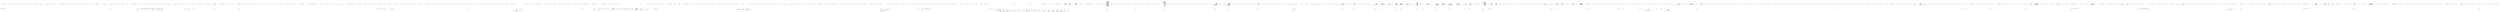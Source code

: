 digraph  {
n30 [label="HangFire.BackgroundJobServer", span=""];
n0 [cluster="HangFire.BackgroundJobServer.BackgroundJobServer(params string[])", label="Entry HangFire.BackgroundJobServer.BackgroundJobServer(params string[])", span="15-15"];
n1 [cluster="HangFire.BackgroundJobServer.BackgroundJobServer(params string[])", label="Exit HangFire.BackgroundJobServer.BackgroundJobServer(params string[])", span="15-15"];
n2 [cluster="HangFire.BackgroundJobServer.BackgroundJobServer(int, params string[])", label="Entry HangFire.BackgroundJobServer.BackgroundJobServer(int, params string[])", span="20-20"];
n3 [cluster="HangFire.BackgroundJobServer.BackgroundJobServer(int, params string[])", label="MachineName = Environment.MachineName", span="22-22"];
n5 [cluster="HangFire.BackgroundJobServer.BackgroundJobServer(int, params string[])", label="WorkerCount = workerCount", span="25-25"];
n6 [cluster="HangFire.BackgroundJobServer.BackgroundJobServer(int, params string[])", label="Queues = queues ?? new[] { ''default'' }", span="26-26"];
n4 [cluster="HangFire.BackgroundJobServer.BackgroundJobServer(int, params string[])", label="PollInterval = TimeSpan.FromSeconds(15)", span="23-23"];
n8 [cluster="System.TimeSpan.FromSeconds(double)", label="Entry System.TimeSpan.FromSeconds(double)", span="0-0"];
n7 [cluster="HangFire.BackgroundJobServer.BackgroundJobServer(int, params string[])", label="Exit HangFire.BackgroundJobServer.BackgroundJobServer(int, params string[])", span="20-20"];
n9 [cluster="HangFire.BackgroundJobServer.Start()", label="Entry HangFire.BackgroundJobServer.Start()", span="52-52"];
n10 [cluster="HangFire.BackgroundJobServer.Start()", label="_server != null", span="54-54"];
n11 [cluster="HangFire.BackgroundJobServer.Start()", label="throw new InvalidOperationException(''Background job server has already been started. Please stop it first.'');", span="56-56"];
n12 [cluster="HangFire.BackgroundJobServer.Start()", label="var serverName = String.Format(''{0}:{1}'', MachineName, Process.GetCurrentProcess().Id)", span="59-59"];
n13 [cluster="HangFire.BackgroundJobServer.Start()", label="_server = new JobServer(\r\n                RedisFactory.BasicManager,\r\n                serverName, WorkerCount, Queues, JobActivator, PollInterval, TimeSpan.FromSeconds(5))", span="61-63"];
n16 [cluster="System.Diagnostics.Process.GetCurrentProcess()", label="Entry System.Diagnostics.Process.GetCurrentProcess()", span="0-0"];
n17 [cluster="string.Format(string, object, object)", label="Entry string.Format(string, object, object)", span="0-0"];
n14 [cluster="HangFire.BackgroundJobServer.Start()", label="Exit HangFire.BackgroundJobServer.Start()", span="52-52"];
n18 [cluster="HangFire.Server.JobServer.JobServer(IRedisClientsManager, string, int, System.Collections.Generic.IEnumerable<string>, HangFire.JobActivator, System.TimeSpan, System.TimeSpan)", label="Entry HangFire.Server.JobServer.JobServer(IRedisClientsManager, string, int, System.Collections.Generic.IEnumerable<string>, HangFire.JobActivator, System.TimeSpan, System.TimeSpan)", span="33-33"];
n15 [cluster="System.InvalidOperationException.InvalidOperationException(string)", label="Entry System.InvalidOperationException.InvalidOperationException(string)", span="0-0"];
n19 [cluster="HangFire.BackgroundJobServer.Stop()", label="Entry HangFire.BackgroundJobServer.Stop()", span="70-70"];
n20 [cluster="HangFire.BackgroundJobServer.Stop()", label="_server != null", span="72-72"];
n21 [cluster="HangFire.BackgroundJobServer.Stop()", label="_server.Dispose()", span="74-74"];
n24 [cluster="HangFire.BackgroundJobServer.Stop()", label="return false;", span="79-79"];
n22 [cluster="HangFire.BackgroundJobServer.Stop()", label="_server = null", span="75-75"];
n26 [cluster="HangFire.Server.JobServer.Dispose()", label="Entry HangFire.Server.JobServer.Dispose()", span="70-70"];
n23 [cluster="HangFire.BackgroundJobServer.Stop()", label="return true;", span="77-77"];
n25 [cluster="HangFire.BackgroundJobServer.Stop()", label="Exit HangFire.BackgroundJobServer.Stop()", span="70-70"];
n27 [cluster="HangFire.BackgroundJobServer.System.IDisposable.Dispose()", label="Entry HangFire.BackgroundJobServer.System.IDisposable.Dispose()", span="82-82"];
n28 [cluster="HangFire.BackgroundJobServer.System.IDisposable.Dispose()", label="Stop()", span="84-84"];
n29 [cluster="HangFire.BackgroundJobServer.System.IDisposable.Dispose()", label="Exit HangFire.BackgroundJobServer.System.IDisposable.Dispose()", span="82-82"];
d12 [cluster="HangFire.BackgroundJobServer.Start()", color=green, community=0, label="var serverName = String.Format(''{0}:{1}'', MachineName, Process.GetCurrentProcess().Id)", prediction=0, span="59-59"];
d13 [cluster="HangFire.BackgroundJobServer.Start()", color=green, community=0, label="_server = new JobServer(\r\n                RedisFactory.BasicManager,\r\n                serverName, WorkerCount, Queues, JobActivator, PollInterval, TimeSpan.FromSeconds(5))", prediction=1, span="61-63"];
m0_100 [cluster="Mock<T>.cstr", file="Client.feature.cs", label="Entry Mock<T>.cstr", span=""];
m0_8 [cluster="System.Collections.Generic.List<T>.List()", file="Client.feature.cs", label="Entry System.Collections.Generic.List<T>.List()", span="0-0"];
m0_17 [cluster="Hangfire.Core.Tests.Server.BackgroundProcessServerFacts.Ctor_ThrowsAnException_WhenStorageIsNull()", file="Client.feature.cs", label="Entry Hangfire.Core.Tests.Server.BackgroundProcessServerFacts.Ctor_ThrowsAnException_WhenStorageIsNull()", span="29-29"];
m0_18 [cluster="Hangfire.Core.Tests.Server.BackgroundProcessServerFacts.Ctor_ThrowsAnException_WhenStorageIsNull()", file="Client.feature.cs", label="var exception = Assert.Throws<ArgumentNullException>(\r\n                () => new BackgroundProcessServer(null, _processes, _properties))", span="31-32"];
m0_19 [cluster="Hangfire.Core.Tests.Server.BackgroundProcessServerFacts.Ctor_ThrowsAnException_WhenStorageIsNull()", file="Client.feature.cs", label="Assert.Equal(''storage'', exception.ParamName)", span="34-34"];
m0_20 [cluster="Hangfire.Core.Tests.Server.BackgroundProcessServerFacts.Ctor_ThrowsAnException_WhenStorageIsNull()", file="Client.feature.cs", label="Exit Hangfire.Core.Tests.Server.BackgroundProcessServerFacts.Ctor_ThrowsAnException_WhenStorageIsNull()", span="29-29"];
m0_48 [cluster="Hangfire.Core.Tests.Server.BackgroundProcessServerFacts.CreateServer()", file="Client.feature.cs", label="Entry Hangfire.Core.Tests.Server.BackgroundProcessServerFacts.CreateServer()", span="84-84"];
m0_95 [cluster="Hangfire.Core.Tests.Server.BackgroundProcessServerFacts.CreateServer()", file="Client.feature.cs", label="Exit Hangfire.Core.Tests.Server.BackgroundProcessServerFacts.CreateServer()", span="84-84"];
m0_22 [cluster="Unk.Equal", file="Client.feature.cs", label="Entry Unk.Equal", span=""];
m0_10 [cluster="Mock<IStorageConnection>.cstr", file="Client.feature.cs", label="Entry Mock<IStorageConnection>.cstr", span=""];
m0_0 [cluster="Hangfire.Core.Tests.Server.BackgroundProcessServerFacts.BackgroundProcessServerFacts()", file="Client.feature.cs", label="Entry Hangfire.Core.Tests.Server.BackgroundProcessServerFacts.BackgroundProcessServerFacts()", span="18-18"];
m0_1 [cluster="Hangfire.Core.Tests.Server.BackgroundProcessServerFacts.BackgroundProcessServerFacts()", file="Client.feature.cs", label="_storage = new Mock<JobStorage>()", span="20-20"];
m0_2 [cluster="Hangfire.Core.Tests.Server.BackgroundProcessServerFacts.BackgroundProcessServerFacts()", file="Client.feature.cs", label="_processes = new List<IServerProcess>()", span="21-21"];
m0_3 [cluster="Hangfire.Core.Tests.Server.BackgroundProcessServerFacts.BackgroundProcessServerFacts()", file="Client.feature.cs", label="_properties = new Dictionary<string, object> { { ''Queues'', _queues } }", span="22-22"];
m0_4 [cluster="Hangfire.Core.Tests.Server.BackgroundProcessServerFacts.BackgroundProcessServerFacts()", file="Client.feature.cs", label="_connection = new Mock<IStorageConnection>()", span="24-24"];
m0_5 [cluster="Hangfire.Core.Tests.Server.BackgroundProcessServerFacts.BackgroundProcessServerFacts()", file="Client.feature.cs", label="_storage.Setup(x => x.GetConnection()).Returns(_connection.Object)", span="25-25"];
m0_6 [cluster="Hangfire.Core.Tests.Server.BackgroundProcessServerFacts.BackgroundProcessServerFacts()", file="Client.feature.cs", label="Exit Hangfire.Core.Tests.Server.BackgroundProcessServerFacts.BackgroundProcessServerFacts()", span="18-18"];
m0_49 [cluster="System.Threading.Thread.Sleep(int)", file="Client.feature.cs", label="Entry System.Threading.Thread.Sleep(int)", span="0-0"];
m0_21 [cluster="Unk.>", file="Client.feature.cs", label="Entry Unk.>", span=""];
m0_34 [cluster="BackgroundProcessServer.cstr", file="Client.feature.cs", label="Entry BackgroundProcessServer.cstr", span=""];
m0_72 [cluster="Hangfire.Core.Tests.Server.BackgroundProcessServerFacts.CreateProcessMock<T>()", file="Client.feature.cs", label="Entry Hangfire.Core.Tests.Server.BackgroundProcessServerFacts.CreateProcessMock<T>()", span="89-89"];
m0_98 [cluster="Hangfire.Core.Tests.Server.BackgroundProcessServerFacts.CreateProcessMock<T>()", file="Client.feature.cs", label="return mock;", span="95-95"];
m0_99 [cluster="Hangfire.Core.Tests.Server.BackgroundProcessServerFacts.CreateProcessMock<T>()", file="Client.feature.cs", label="Exit Hangfire.Core.Tests.Server.BackgroundProcessServerFacts.CreateProcessMock<T>()", span="89-89"];
m0_62 [cluster="Hangfire.Core.Tests.Server.BackgroundProcessServerFacts.Execute_StartsAllTheComponents_InLoop_AndWaitsForThem()", file="Client.feature.cs", label="Entry Hangfire.Core.Tests.Server.BackgroundProcessServerFacts.Execute_StartsAllTheComponents_InLoop_AndWaitsForThem()", span="68-68"];
m0_63 [cluster="Hangfire.Core.Tests.Server.BackgroundProcessServerFacts.Execute_StartsAllTheComponents_InLoop_AndWaitsForThem()", file="Client.feature.cs", label="var component1 = CreateProcessMock<IServerComponent>()", span="71-71"];
m0_64 [cluster="Hangfire.Core.Tests.Server.BackgroundProcessServerFacts.Execute_StartsAllTheComponents_InLoop_AndWaitsForThem()", file="Client.feature.cs", label="component1.Setup(x => x.Execute(It.IsAny<CancellationToken>())).Callback(() => Thread.Sleep(10))", span="72-72"];
m0_65 [cluster="Hangfire.Core.Tests.Server.BackgroundProcessServerFacts.Execute_StartsAllTheComponents_InLoop_AndWaitsForThem()", file="Client.feature.cs", label="var component2 = CreateProcessMock<IBackgroundProcess>()", span="73-73"];
m0_66 [cluster="Hangfire.Core.Tests.Server.BackgroundProcessServerFacts.Execute_StartsAllTheComponents_InLoop_AndWaitsForThem()", file="Client.feature.cs", label="component2.Setup(x => x.Execute(It.IsAny<BackgroundProcessContext>())).Callback(() => Thread.Sleep(10))", span="74-74"];
m0_70 [cluster="Hangfire.Core.Tests.Server.BackgroundProcessServerFacts.Execute_StartsAllTheComponents_InLoop_AndWaitsForThem()", file="Client.feature.cs", label="component2.Verify(x => x.Execute(It.IsNotNull<BackgroundProcessContext>()), Times.AtLeast(5))", span="81-81"];
m0_67 [cluster="Hangfire.Core.Tests.Server.BackgroundProcessServerFacts.Execute_StartsAllTheComponents_InLoop_AndWaitsForThem()", file="Client.feature.cs", label="CreateServer()", span="77-77"];
m0_68 [cluster="Hangfire.Core.Tests.Server.BackgroundProcessServerFacts.Execute_StartsAllTheComponents_InLoop_AndWaitsForThem()", file="Client.feature.cs", label="Thread.Sleep(100)", span="77-77"];
m0_71 [cluster="Hangfire.Core.Tests.Server.BackgroundProcessServerFacts.Execute_StartsAllTheComponents_InLoop_AndWaitsForThem()", file="Client.feature.cs", label="Exit Hangfire.Core.Tests.Server.BackgroundProcessServerFacts.Execute_StartsAllTheComponents_InLoop_AndWaitsForThem()", span="68-68"];
m0_16 [cluster="Unk.GetConnection", file="Client.feature.cs", label="Entry Unk.GetConnection", span=""];
m0_35 [cluster="Hangfire.Core.Tests.Server.BackgroundProcessServerFacts.Ctor_ThrowsAnException_WhenPropertiesArgumentIsNull()", file="Client.feature.cs", label="Entry Hangfire.Core.Tests.Server.BackgroundProcessServerFacts.Ctor_ThrowsAnException_WhenPropertiesArgumentIsNull()", span="47-47"];
m0_36 [cluster="Hangfire.Core.Tests.Server.BackgroundProcessServerFacts.Ctor_ThrowsAnException_WhenPropertiesArgumentIsNull()", file="Client.feature.cs", label="var exception = Assert.Throws<ArgumentNullException>(\r\n                () => new BackgroundProcessServer(_storage.Object, _processes, null))", span="49-50"];
m0_37 [cluster="Hangfire.Core.Tests.Server.BackgroundProcessServerFacts.Ctor_ThrowsAnException_WhenPropertiesArgumentIsNull()", file="Client.feature.cs", label="Assert.Equal(''properties'', exception.ParamName)", span="52-52"];
m0_38 [cluster="Hangfire.Core.Tests.Server.BackgroundProcessServerFacts.Ctor_ThrowsAnException_WhenPropertiesArgumentIsNull()", file="Client.feature.cs", label="Exit Hangfire.Core.Tests.Server.BackgroundProcessServerFacts.Ctor_ThrowsAnException_WhenPropertiesArgumentIsNull()", span="47-47"];
m0_101 [cluster="Unk.Add", file="Client.feature.cs", label="Entry Unk.Add", span=""];
m0_9 [cluster="System.Collections.Generic.Dictionary<TKey, TValue>.Dictionary()", file="Client.feature.cs", label="Entry System.Collections.Generic.Dictionary<TKey, TValue>.Dictionary()", span="0-0"];
m0_11 [cluster="Unk.Setup", file="Client.feature.cs", label="Entry Unk.Setup", span=""];
m0_54 [cluster="Unk.AnnounceServer", file="Client.feature.cs", label="Entry Unk.AnnounceServer", span=""];
m0_91 [cluster="lambda expression", file="Client.feature.cs", label="Entry lambda expression", span="81-81"];
m0_13 [cluster="lambda expression", file="Client.feature.cs", label="Entry lambda expression", span="25-25"];
m0_14 [cluster="lambda expression", file="Client.feature.cs", label="x.GetConnection()", span="25-25"];
m0_15 [cluster="lambda expression", file="Client.feature.cs", label="Exit lambda expression", span="25-25"];
m0_23 [cluster="lambda expression", file="Client.feature.cs", label="Entry lambda expression", span="32-32"];
m0_24 [cluster="lambda expression", file="Client.feature.cs", label="new BackgroundProcessServer(null, _processes, _properties)", span="32-32"];
m0_25 [cluster="lambda expression", file="Client.feature.cs", label="Exit lambda expression", span="32-32"];
m0_31 [cluster="lambda expression", file="Client.feature.cs", label="Entry lambda expression", span="41-41"];
m0_32 [cluster="lambda expression", file="Client.feature.cs", label="new BackgroundProcessServer(_storage.Object, null, _properties)", span="41-41"];
m0_33 [cluster="lambda expression", file="Client.feature.cs", label="Exit lambda expression", span="41-41"];
m0_39 [cluster="lambda expression", file="Client.feature.cs", label="Entry lambda expression", span="50-50"];
m0_40 [cluster="lambda expression", file="Client.feature.cs", label="new BackgroundProcessServer(_storage.Object, _processes, null)", span="50-50"];
m0_41 [cluster="lambda expression", file="Client.feature.cs", label="Exit lambda expression", span="50-50"];
m0_51 [cluster="lambda expression", file="Client.feature.cs", label="Entry lambda expression", span="60-62"];
m0_58 [cluster="lambda expression", file="Client.feature.cs", label="Entry lambda expression", span="64-64"];
m0_52 [cluster="lambda expression", file="Client.feature.cs", label="x.AnnounceServer(\r\n                It.IsNotNull<string>(),\r\n                It.Is<ServerContext>(y => y.Queues == _queues))", span="60-62"];
m0_53 [cluster="lambda expression", file="Client.feature.cs", label="Exit lambda expression", span="60-62"];
m0_55 [cluster="lambda expression", file="Client.feature.cs", label="Entry lambda expression", span="62-62"];
m0_56 [cluster="lambda expression", file="Client.feature.cs", label="y.Queues == _queues", span="62-62"];
m0_57 [cluster="lambda expression", file="Client.feature.cs", label="Exit lambda expression", span="62-62"];
m0_59 [cluster="lambda expression", file="Client.feature.cs", label="x.RemoveServer(It.IsNotNull<string>())", span="64-64"];
m0_60 [cluster="lambda expression", file="Client.feature.cs", label="Exit lambda expression", span="64-64"];
m0_75 [cluster="lambda expression", file="Client.feature.cs", label="Entry lambda expression", span="72-72"];
m0_79 [cluster="lambda expression", file="Client.feature.cs", label="Entry lambda expression", span="72-72"];
m0_82 [cluster="lambda expression", file="Client.feature.cs", label="Entry lambda expression", span="74-74"];
m0_85 [cluster="lambda expression", file="Client.feature.cs", label="Entry lambda expression", span="74-74"];
m0_88 [cluster="lambda expression", file="Client.feature.cs", label="Entry lambda expression", span="80-80"];
m0_76 [cluster="lambda expression", file="Client.feature.cs", label="x.Execute(It.IsAny<CancellationToken>())", span="72-72"];
m0_77 [cluster="lambda expression", file="Client.feature.cs", label="Exit lambda expression", span="72-72"];
m0_80 [cluster="lambda expression", file="Client.feature.cs", label="Thread.Sleep(10)", span="72-72"];
m0_81 [cluster="lambda expression", file="Client.feature.cs", label="Exit lambda expression", span="72-72"];
m0_83 [cluster="lambda expression", file="Client.feature.cs", label="x.Execute(It.IsAny<BackgroundProcessContext>())", span="74-74"];
m0_84 [cluster="lambda expression", file="Client.feature.cs", label="Exit lambda expression", span="74-74"];
m0_86 [cluster="lambda expression", file="Client.feature.cs", label="Thread.Sleep(10)", span="74-74"];
m0_87 [cluster="lambda expression", file="Client.feature.cs", label="Exit lambda expression", span="74-74"];
m0_90 [cluster="lambda expression", file="Client.feature.cs", label="Exit lambda expression", span="80-80"];
m0_92 [cluster="lambda expression", file="Client.feature.cs", label="x.Execute(It.IsNotNull<BackgroundProcessContext>())", span="81-81"];
m0_93 [cluster="lambda expression", file="Client.feature.cs", label="Exit lambda expression", span="81-81"];
m0_50 [cluster="Unk.Verify", file="Client.feature.cs", label="Entry Unk.Verify", span=""];
m0_74 [cluster="Unk.AtLeast", file="Client.feature.cs", label="Entry Unk.AtLeast", span=""];
m0_61 [cluster="Unk.RemoveServer", file="Client.feature.cs", label="Entry Unk.RemoveServer", span=""];
m0_78 [cluster="Unk.Execute", file="Client.feature.cs", label="Entry Unk.Execute", span=""];
m0_73 [cluster="Unk.Callback", file="Client.feature.cs", label="Entry Unk.Callback", span=""];
m0_12 [cluster="Unk.Returns", file="Client.feature.cs", label="Entry Unk.Returns", span=""];
m0_42 [cluster="Hangfire.Core.Tests.Server.BackgroundProcessServerFacts.Ctor_AnnouncesTheServer_AndRemovesIt()", file="Client.feature.cs", label="Entry Hangfire.Core.Tests.Server.BackgroundProcessServerFacts.Ctor_AnnouncesTheServer_AndRemovesIt()", span="56-56"];
m0_43 [cluster="Hangfire.Core.Tests.Server.BackgroundProcessServerFacts.Ctor_AnnouncesTheServer_AndRemovesIt()", file="Client.feature.cs", label="CreateServer()", span="58-58"];
m0_44 [cluster="Hangfire.Core.Tests.Server.BackgroundProcessServerFacts.Ctor_AnnouncesTheServer_AndRemovesIt()", file="Client.feature.cs", label="Thread.Sleep(50)", span="58-58"];
m0_45 [cluster="Hangfire.Core.Tests.Server.BackgroundProcessServerFacts.Ctor_AnnouncesTheServer_AndRemovesIt()", file="Client.feature.cs", label="_connection.Verify(x => x.AnnounceServer(\r\n                It.IsNotNull<string>(),\r\n                It.Is<ServerContext>(y => y.Queues == _queues)))", span="60-62"];
m0_46 [cluster="Hangfire.Core.Tests.Server.BackgroundProcessServerFacts.Ctor_AnnouncesTheServer_AndRemovesIt()", file="Client.feature.cs", label="_connection.Verify(x => x.RemoveServer(It.IsNotNull<string>()))", span="64-64"];
m0_47 [cluster="Hangfire.Core.Tests.Server.BackgroundProcessServerFacts.Ctor_AnnouncesTheServer_AndRemovesIt()", file="Client.feature.cs", label="Exit Hangfire.Core.Tests.Server.BackgroundProcessServerFacts.Ctor_AnnouncesTheServer_AndRemovesIt()", span="56-56"];
m0_27 [cluster="Hangfire.Core.Tests.Server.BackgroundProcessServerFacts.Ctor_ThrowsAnException_WhenProcessesArgumentIsNull()", file="Client.feature.cs", label="Entry Hangfire.Core.Tests.Server.BackgroundProcessServerFacts.Ctor_ThrowsAnException_WhenProcessesArgumentIsNull()", span="38-38"];
m0_28 [cluster="Hangfire.Core.Tests.Server.BackgroundProcessServerFacts.Ctor_ThrowsAnException_WhenProcessesArgumentIsNull()", file="Client.feature.cs", label="var exception = Assert.Throws<ArgumentNullException>(\r\n                () => new BackgroundProcessServer(_storage.Object, null, _properties))", span="40-41"];
m0_29 [cluster="Hangfire.Core.Tests.Server.BackgroundProcessServerFacts.Ctor_ThrowsAnException_WhenProcessesArgumentIsNull()", file="Client.feature.cs", label="Assert.Equal(''processes'', exception.ParamName)", span="43-43"];
m0_30 [cluster="Hangfire.Core.Tests.Server.BackgroundProcessServerFacts.Ctor_ThrowsAnException_WhenProcessesArgumentIsNull()", file="Client.feature.cs", label="Exit Hangfire.Core.Tests.Server.BackgroundProcessServerFacts.Ctor_ThrowsAnException_WhenProcessesArgumentIsNull()", span="38-38"];
m0_7 [cluster="Mock<JobStorage>.cstr", file="Client.feature.cs", label="Entry Mock<JobStorage>.cstr", span=""];
m0_26 [cluster="Hangfire.Server.BackgroundProcessServer.BackgroundProcessServer(Hangfire.JobStorage, System.Collections.Generic.IEnumerable<Hangfire.Server.IServerProcess>, System.Collections.Generic.IDictionary<string, object>)", file="Client.feature.cs", label="Entry Hangfire.Server.BackgroundProcessServer.BackgroundProcessServer(Hangfire.JobStorage, System.Collections.Generic.IEnumerable<Hangfire.Server.IServerProcess>, System.Collections.Generic.IDictionary<string, object>)", span="38-38"];
m0_102 [file="Client.feature.cs", label="Hangfire.Core.Tests.Server.BackgroundProcessServerFacts", span=""];
m1_21 [cluster="HangFire.Server.SharedWorkerContext.SharedWorkerContext(HangFire.Server.SharedWorkerContext)", file="ClientSteps.cs", label="Entry HangFire.Server.SharedWorkerContext.SharedWorkerContext(HangFire.Server.SharedWorkerContext)", span="46-46"];
m1_22 [cluster="HangFire.Server.SharedWorkerContext.SharedWorkerContext(HangFire.Server.SharedWorkerContext)", file="ClientSteps.cs", label="Exit HangFire.Server.SharedWorkerContext.SharedWorkerContext(HangFire.Server.SharedWorkerContext)", span="46-46"];
m1_20 [cluster="System.ArgumentNullException.ArgumentNullException(string)", file="ClientSteps.cs", label="Entry System.ArgumentNullException.ArgumentNullException(string)", span="0-0"];
m1_0 [cluster="HangFire.Server.SharedWorkerContext.SharedWorkerContext(string, string[], HangFire.JobStorage, HangFire.Server.IJobPerformanceProcess, HangFire.JobActivator, HangFire.States.IStateMachineFactory)", file="ClientSteps.cs", label="Entry HangFire.Server.SharedWorkerContext.SharedWorkerContext(string, string[], HangFire.JobStorage, HangFire.Server.IJobPerformanceProcess, HangFire.JobActivator, HangFire.States.IStateMachineFactory)", span="23-23"];
m1_19 [cluster="HangFire.Server.SharedWorkerContext.SharedWorkerContext(string, string[], HangFire.JobStorage, HangFire.Server.IJobPerformanceProcess, HangFire.JobActivator, HangFire.States.IStateMachineFactory)", file="ClientSteps.cs", label="Exit HangFire.Server.SharedWorkerContext.SharedWorkerContext(string, string[], HangFire.JobStorage, HangFire.Server.IJobPerformanceProcess, HangFire.JobActivator, HangFire.States.IStateMachineFactory)", span="23-23"];
m1_23 [file="ClientSteps.cs", label="HangFire.Server.SharedWorkerContext", span=""];
m7_0 [cluster="HangFire.Client.IJobClient.CreateJob(string, System.Type, HangFire.States.JobState, object)", file="IJobClient.cs", label="Entry HangFire.Client.IJobClient.CreateJob(string, System.Type, HangFire.States.JobState, object)", span="7-7"];
m7_1 [cluster="HangFire.Client.IJobClient.CreateJob(string, System.Type, HangFire.States.JobState, object)", file="IJobClient.cs", label="Exit HangFire.Client.IJobClient.CreateJob(string, System.Type, HangFire.States.JobState, object)", span="7-7"];
m9_10 [cluster="System.ArgumentNullException.ArgumentNullException(string)", file="JobClient.cs", label="Entry System.ArgumentNullException.ArgumentNullException(string)", span="0-0"];
m9_77 [cluster="System.Collections.Generic.Dictionary<TKey, TValue>.Add(TKey, TValue)", file="JobClient.cs", label="Entry System.Collections.Generic.Dictionary<TKey, TValue>.Add(TKey, TValue)", span="0-0"];
m9_16 [cluster="HangFire.Client.JobClient.CreateJob(string, System.Type, HangFire.States.JobState, System.Collections.Generic.IDictionary<string, string>)", file="JobClient.cs", label="Entry HangFire.Client.JobClient.CreateJob(string, System.Type, HangFire.States.JobState, System.Collections.Generic.IDictionary<string, string>)", span="33-33"];
m9_27 [cluster="HangFire.Client.JobClient.CreateJob(string, System.Type, HangFire.States.JobState, System.Collections.Generic.IDictionary<string, string>)", color=green, community=0, file="JobClient.cs", label="var jobParameters = CreateJobParameters(jobType, args)", prediction=2, span="50-50"];
m9_25 [cluster="HangFire.Client.JobClient.CreateJob(string, System.Type, HangFire.States.JobState, System.Collections.Generic.IDictionary<string, string>)", file="JobClient.cs", label="!typeof(BackgroundJob).IsAssignableFrom(jobType)", span="41-41"];
m9_28 [cluster="HangFire.Client.JobClient.CreateJob(string, System.Type, HangFire.States.JobState, System.Collections.Generic.IDictionary<string, string>)", color=green, community=1, file="JobClient.cs", label="var context = new CreateContext(\r\n                    new ClientJobDescriptor(_redis, jobId, jobParameters, state))", prediction=3, span="52-53"];
m9_29 [cluster="HangFire.Client.JobClient.CreateJob(string, System.Type, HangFire.States.JobState, System.Collections.Generic.IDictionary<string, string>)", color=green, community=0, file="JobClient.cs", label="_jobCreator.CreateJob(context)", prediction=4, span="55-55"];
m9_30 [cluster="HangFire.Client.JobClient.CreateJob(string, System.Type, HangFire.States.JobState, System.Collections.Generic.IDictionary<string, string>)", color=green, community=0, file="JobClient.cs", label="return jobId;", prediction=5, span="57-57"];
m9_31 [cluster="HangFire.Client.JobClient.CreateJob(string, System.Type, HangFire.States.JobState, System.Collections.Generic.IDictionary<string, string>)", color=green, community=0, file="JobClient.cs", label=Exception, prediction=6, span="59-59"];
m9_32 [cluster="HangFire.Client.JobClient.CreateJob(string, System.Type, HangFire.States.JobState, System.Collections.Generic.IDictionary<string, string>)", color=green, community=0, file="JobClient.cs", label="throw new CreateJobFailedException(''Job creation was failed. See the inner exception for details.'', ex);", prediction=7, span="61-61"];
m9_17 [cluster="HangFire.Client.JobClient.CreateJob(string, System.Type, HangFire.States.JobState, System.Collections.Generic.IDictionary<string, string>)", file="JobClient.cs", label="String.IsNullOrEmpty(jobId)", span="36-36"];
m9_19 [cluster="HangFire.Client.JobClient.CreateJob(string, System.Type, HangFire.States.JobState, System.Collections.Generic.IDictionary<string, string>)", file="JobClient.cs", label="jobType == null", span="37-37"];
m9_21 [cluster="HangFire.Client.JobClient.CreateJob(string, System.Type, HangFire.States.JobState, System.Collections.Generic.IDictionary<string, string>)", file="JobClient.cs", label="state == null", span="38-38"];
m9_23 [cluster="HangFire.Client.JobClient.CreateJob(string, System.Type, HangFire.States.JobState, System.Collections.Generic.IDictionary<string, string>)", file="JobClient.cs", label="args == null", span="39-39"];
m9_26 [cluster="HangFire.Client.JobClient.CreateJob(string, System.Type, HangFire.States.JobState, System.Collections.Generic.IDictionary<string, string>)", file="JobClient.cs", label="throw new ArgumentException(\r\n                    String.Format(''The type '{0}' must inherit '{1}'.'', jobType, typeof(BackgroundJob)),\r\n                    ''jobType'');", span="43-45"];
m9_18 [cluster="HangFire.Client.JobClient.CreateJob(string, System.Type, HangFire.States.JobState, System.Collections.Generic.IDictionary<string, string>)", file="JobClient.cs", label="throw new ArgumentNullException(''jobId'');", span="36-36"];
m9_20 [cluster="HangFire.Client.JobClient.CreateJob(string, System.Type, HangFire.States.JobState, System.Collections.Generic.IDictionary<string, string>)", file="JobClient.cs", label="throw new ArgumentNullException(''jobType'');", span="37-37"];
m9_22 [cluster="HangFire.Client.JobClient.CreateJob(string, System.Type, HangFire.States.JobState, System.Collections.Generic.IDictionary<string, string>)", file="JobClient.cs", label="throw new ArgumentNullException(''state'');", span="38-38"];
m9_24 [cluster="HangFire.Client.JobClient.CreateJob(string, System.Type, HangFire.States.JobState, System.Collections.Generic.IDictionary<string, string>)", file="JobClient.cs", label="throw new ArgumentNullException(''args'');", span="39-39"];
m9_33 [cluster="HangFire.Client.JobClient.CreateJob(string, System.Type, HangFire.States.JobState, System.Collections.Generic.IDictionary<string, string>)", file="JobClient.cs", label="Exit HangFire.Client.JobClient.CreateJob(string, System.Type, HangFire.States.JobState, System.Collections.Generic.IDictionary<string, string>)", span="33-33"];
m9_75 [cluster="System.ComponentModel.TypeConverter.ConvertToInvariantString(object)", file="JobClient.cs", label="Entry System.ComponentModel.TypeConverter.ConvertToInvariantString(object)", span="0-0"];
m9_43 [cluster="HangFire.Client.JobClient.Dispose()", file="JobClient.cs", label="Entry HangFire.Client.JobClient.Dispose()", span="65-65"];
m9_44 [cluster="HangFire.Client.JobClient.Dispose()", file="JobClient.cs", label="_redis.Dispose()", span="67-67"];
m9_45 [cluster="HangFire.Client.JobClient.Dispose()", file="JobClient.cs", label="Exit HangFire.Client.JobClient.Dispose()", span="65-65"];
m9_38 [cluster="HangFire.Client.JobClient.CreateJobParameters(System.Type, System.Collections.Generic.IDictionary<string, string>)", file="JobClient.cs", label="Entry HangFire.Client.JobClient.CreateJobParameters(System.Type, System.Collections.Generic.IDictionary<string, string>)", span="70-70"];
m9_47 [cluster="HangFire.Client.JobClient.CreateJobParameters(System.Type, System.Collections.Generic.IDictionary<string, string>)", file="JobClient.cs", label="var job = new Dictionary<string, string>()", span="73-73"];
m9_48 [cluster="HangFire.Client.JobClient.CreateJobParameters(System.Type, System.Collections.Generic.IDictionary<string, string>)", file="JobClient.cs", label="job[''Type''] = jobType.AssemblyQualifiedName", span="74-74"];
m9_49 [cluster="HangFire.Client.JobClient.CreateJobParameters(System.Type, System.Collections.Generic.IDictionary<string, string>)", file="JobClient.cs", label="job[''Args''] = JobHelper.ToJson(jobArgs)", span="75-75"];
m9_52 [cluster="HangFire.Client.JobClient.CreateJobParameters(System.Type, System.Collections.Generic.IDictionary<string, string>)", file="JobClient.cs", label="return job;", span="79-79"];
m9_50 [cluster="HangFire.Client.JobClient.CreateJobParameters(System.Type, System.Collections.Generic.IDictionary<string, string>)", file="JobClient.cs", label="job[''State''] = String.Empty", span="76-76"];
m9_51 [cluster="HangFire.Client.JobClient.CreateJobParameters(System.Type, System.Collections.Generic.IDictionary<string, string>)", file="JobClient.cs", label="job[''CreatedAt''] = JobHelper.ToStringTimestamp(DateTime.UtcNow)", span="77-77"];
m9_53 [cluster="HangFire.Client.JobClient.CreateJobParameters(System.Type, System.Collections.Generic.IDictionary<string, string>)", file="JobClient.cs", label="Exit HangFire.Client.JobClient.CreateJobParameters(System.Type, System.Collections.Generic.IDictionary<string, string>)", span="70-70"];
m9_35 [cluster="System.Type.IsAssignableFrom(System.Type)", file="JobClient.cs", label="Entry System.Type.IsAssignableFrom(System.Type)", span="0-0"];
m9_73 [cluster="object.GetType()", file="JobClient.cs", label="Entry object.GetType()", span="0-0"];
m9_55 [cluster="HangFire.JobHelper.ToJson(object)", file="JobClient.cs", label="Entry HangFire.JobHelper.ToJson(object)", span="40-40"];
m9_56 [cluster="HangFire.JobHelper.ToStringTimestamp(System.DateTime)", file="JobClient.cs", label="Entry HangFire.JobHelper.ToStringTimestamp(System.DateTime)", span="63-63"];
m9_71 [cluster="System.ComponentModel.TypeDescriptor.GetProperties(object)", file="JobClient.cs", label="Entry System.ComponentModel.TypeDescriptor.GetProperties(object)", span="0-0"];
m9_2 [cluster="HangFire.Client.JobClient.JobClient(IRedisClientsManager, HangFire.Client.JobCreator)", file="JobClient.cs", label="Entry HangFire.Client.JobClient.JobClient(IRedisClientsManager, HangFire.Client.JobCreator)", span="18-18"];
m9_7 [cluster="HangFire.Client.JobClient.JobClient(IRedisClientsManager, HangFire.Client.JobCreator)", file="JobClient.cs", label="_redis = redisManager.GetClient()", span="23-23"];
m9_8 [cluster="HangFire.Client.JobClient.JobClient(IRedisClientsManager, HangFire.Client.JobCreator)", file="JobClient.cs", label="_jobCreator = jobCreator", span="24-24"];
m9_5 [cluster="HangFire.Client.JobClient.JobClient(IRedisClientsManager, HangFire.Client.JobCreator)", file="JobClient.cs", label="jobCreator == null", span="21-21"];
m9_3 [cluster="HangFire.Client.JobClient.JobClient(IRedisClientsManager, HangFire.Client.JobCreator)", file="JobClient.cs", label="redisManager == null", span="20-20"];
m9_6 [cluster="HangFire.Client.JobClient.JobClient(IRedisClientsManager, HangFire.Client.JobCreator)", file="JobClient.cs", label="throw new ArgumentNullException(''jobCreator'');", span="21-21"];
m9_4 [cluster="HangFire.Client.JobClient.JobClient(IRedisClientsManager, HangFire.Client.JobCreator)", file="JobClient.cs", label="throw new ArgumentNullException(''redisManager'');", span="20-20"];
m9_9 [cluster="HangFire.Client.JobClient.JobClient(IRedisClientsManager, HangFire.Client.JobCreator)", file="JobClient.cs", label="Exit HangFire.Client.JobClient.JobClient(IRedisClientsManager, HangFire.Client.JobCreator)", span="18-18"];
m9_74 [cluster="System.ComponentModel.TypeDescriptor.GetConverter(System.Type)", file="JobClient.cs", label="Entry System.ComponentModel.TypeDescriptor.GetConverter(System.Type)", span="0-0"];
m9_11 [cluster="Unk.GetClient", file="JobClient.cs", label="Entry Unk.GetClient", span=""];
m9_54 [cluster="System.Collections.Generic.Dictionary<TKey, TValue>.Dictionary()", file="JobClient.cs", label="Entry System.Collections.Generic.Dictionary<TKey, TValue>.Dictionary()", span="0-0"];
m9_76 [cluster="System.InvalidOperationException.InvalidOperationException(string, System.Exception)", file="JobClient.cs", label="Entry System.InvalidOperationException.InvalidOperationException(string, System.Exception)", span="0-0"];
m9_72 [cluster="System.ComponentModel.PropertyDescriptor.GetValue(object)", file="JobClient.cs", label="Entry System.ComponentModel.PropertyDescriptor.GetValue(object)", span="0-0"];
m9_34 [cluster="string.IsNullOrEmpty(string)", file="JobClient.cs", label="Entry string.IsNullOrEmpty(string)", span="0-0"];
m9_46 [cluster="Unk.Dispose", file="JobClient.cs", label="Entry Unk.Dispose", span=""];
m9_41 [cluster="HangFire.Client.JobCreator.CreateJob(HangFire.Client.CreateContext)", file="JobClient.cs", label="Entry HangFire.Client.JobCreator.CreateJob(HangFire.Client.CreateContext)", span="38-38"];
m9_42 [cluster="HangFire.Client.CreateJobFailedException.CreateJobFailedException(string, System.Exception)", file="JobClient.cs", label="Entry HangFire.Client.CreateJobFailedException.CreateJobFailedException(string, System.Exception)", span="22-22"];
m9_15 [cluster="HangFire.Client.JobClient.PropertiesToDictionary(object)", file="JobClient.cs", label="Entry HangFire.Client.JobClient.PropertiesToDictionary(object)", span="82-82"];
m9_57 [cluster="HangFire.Client.JobClient.PropertiesToDictionary(object)", file="JobClient.cs", label="var result = new Dictionary<string, string>()", span="84-84"];
m9_58 [cluster="HangFire.Client.JobClient.PropertiesToDictionary(object)", file="JobClient.cs", label="obj == null", span="85-85"];
m9_60 [cluster="HangFire.Client.JobClient.PropertiesToDictionary(object)", file="JobClient.cs", label="TypeDescriptor.GetProperties(obj)", span="87-87"];
m9_61 [cluster="HangFire.Client.JobClient.PropertiesToDictionary(object)", file="JobClient.cs", label="var propertyValue = descriptor.GetValue(obj)", span="89-89"];
m9_67 [cluster="HangFire.Client.JobClient.PropertiesToDictionary(object)", file="JobClient.cs", label="throw new InvalidOperationException(\r\n                            String.Format(\r\n                                ''Could not convert property '{0}' of type '{1}' to a string. See the inner exception for details.'',\r\n                                descriptor.Name,\r\n                                descriptor.PropertyType),\r\n                            ex);", span="101-106"];
m9_59 [cluster="HangFire.Client.JobClient.PropertiesToDictionary(object)", file="JobClient.cs", label="return result;", span="85-85"];
m9_69 [cluster="HangFire.Client.JobClient.PropertiesToDictionary(object)", file="JobClient.cs", label="return result;", span="113-113"];
m9_68 [cluster="HangFire.Client.JobClient.PropertiesToDictionary(object)", file="JobClient.cs", label="result.Add(descriptor.Name, value)", span="110-110"];
m9_62 [cluster="HangFire.Client.JobClient.PropertiesToDictionary(object)", file="JobClient.cs", label="string value = null", span="90-90"];
m9_63 [cluster="HangFire.Client.JobClient.PropertiesToDictionary(object)", file="JobClient.cs", label="propertyValue != null", span="92-92"];
m9_64 [cluster="HangFire.Client.JobClient.PropertiesToDictionary(object)", file="JobClient.cs", label="var converter = TypeDescriptor.GetConverter(propertyValue.GetType())", span="96-96"];
m9_65 [cluster="HangFire.Client.JobClient.PropertiesToDictionary(object)", file="JobClient.cs", label="value = converter.ConvertToInvariantString(propertyValue)", span="97-97"];
m9_66 [cluster="HangFire.Client.JobClient.PropertiesToDictionary(object)", file="JobClient.cs", label=Exception, span="99-99"];
m9_70 [cluster="HangFire.Client.JobClient.PropertiesToDictionary(object)", file="JobClient.cs", label="Exit HangFire.Client.JobClient.PropertiesToDictionary(object)", span="82-82"];
m9_40 [cluster="HangFire.Client.ClientJobDescriptor.ClientJobDescriptor(IRedisClient, string, System.Collections.Generic.IDictionary<string, string>, HangFire.States.JobState)", file="JobClient.cs", label="Entry HangFire.Client.ClientJobDescriptor.ClientJobDescriptor(IRedisClient, string, System.Collections.Generic.IDictionary<string, string>, HangFire.States.JobState)", span="15-15"];
m9_36 [cluster="System.ArgumentException.ArgumentException(string, string)", file="JobClient.cs", label="Entry System.ArgumentException.ArgumentException(string, string)", span="0-0"];
m9_12 [cluster="HangFire.Client.JobClient.CreateJob(string, System.Type, HangFire.States.JobState, object)", file="JobClient.cs", label="Entry HangFire.Client.JobClient.CreateJob(string, System.Type, HangFire.States.JobState, object)", span="27-27"];
m9_13 [cluster="HangFire.Client.JobClient.CreateJob(string, System.Type, HangFire.States.JobState, object)", file="JobClient.cs", label="return CreateJob(jobId, jobType, state, PropertiesToDictionary(args));", span="30-30"];
m9_14 [cluster="HangFire.Client.JobClient.CreateJob(string, System.Type, HangFire.States.JobState, object)", file="JobClient.cs", label="Exit HangFire.Client.JobClient.CreateJob(string, System.Type, HangFire.States.JobState, object)", span="27-27"];
m9_39 [cluster="HangFire.Client.CreateContext.CreateContext(HangFire.Client.ClientJobDescriptor)", file="JobClient.cs", label="Entry HangFire.Client.CreateContext.CreateContext(HangFire.Client.ClientJobDescriptor)", span="12-12"];
m9_78 [file="JobClient.cs", label="HangFire.Client.JobClient", span=""];
m10_5 [cluster="System.ArgumentNullException.ArgumentNullException(string)", file="JobClient.feature.cs", label="Entry System.ArgumentNullException.ArgumentNullException(string)", span="0-0"];
m10_8 [cluster="Hangfire.Dashboard.OwinDashboardResponse.SetExpire(System.DateTimeOffset?)", file="JobClient.feature.cs", label="Entry Hangfire.Dashboard.OwinDashboardResponse.SetExpire(System.DateTimeOffset?)", span="49-49"];
m10_9 [cluster="Hangfire.Dashboard.OwinDashboardResponse.SetExpire(System.DateTimeOffset?)", color=green, community=0, file="JobClient.feature.cs", label="_context.Response.Expires = value", prediction=8, span="51-51"];
m10_10 [cluster="Hangfire.Dashboard.OwinDashboardResponse.SetExpire(System.DateTimeOffset?)", file="JobClient.feature.cs", label="Exit Hangfire.Dashboard.OwinDashboardResponse.SetExpire(System.DateTimeOffset?)", span="49-49"];
m10_11 [cluster="Hangfire.Dashboard.OwinDashboardResponse.WriteAsync(string)", file="JobClient.feature.cs", label="Entry Hangfire.Dashboard.OwinDashboardResponse.WriteAsync(string)", span="54-54"];
m10_12 [cluster="Hangfire.Dashboard.OwinDashboardResponse.WriteAsync(string)", color=green, community=0, file="JobClient.feature.cs", label="return _context.Response.WriteAsync(text);", prediction=9, span="56-56"];
m10_13 [cluster="Hangfire.Dashboard.OwinDashboardResponse.WriteAsync(string)", file="JobClient.feature.cs", label="Exit Hangfire.Dashboard.OwinDashboardResponse.WriteAsync(string)", span="54-54"];
m10_14 [cluster="Unk.WriteAsync", file="JobClient.feature.cs", label="Entry Unk.WriteAsync", span=""];
m10_6 [cluster="Unk.nameof", file="JobClient.feature.cs", label="Entry Unk.nameof", span=""];
m10_7 [cluster="OwinContext.cstr", file="JobClient.feature.cs", label="Entry OwinContext.cstr", span=""];
m10_0 [cluster="Hangfire.Dashboard.OwinDashboardResponse.OwinDashboardResponse(System.Collections.Generic.IDictionary<string, object>)", file="JobClient.feature.cs", label="Entry Hangfire.Dashboard.OwinDashboardResponse.OwinDashboardResponse(System.Collections.Generic.IDictionary<string, object>)", span="29-29"];
m10_1 [cluster="Hangfire.Dashboard.OwinDashboardResponse.OwinDashboardResponse(System.Collections.Generic.IDictionary<string, object>)", color=green, community=0, file="JobClient.feature.cs", label="environment == null", prediction=10, span="31-31"];
m10_2 [cluster="Hangfire.Dashboard.OwinDashboardResponse.OwinDashboardResponse(System.Collections.Generic.IDictionary<string, object>)", color=green, community=0, file="JobClient.feature.cs", label="throw new ArgumentNullException(nameof(environment));", prediction=11, span="31-31"];
m10_3 [cluster="Hangfire.Dashboard.OwinDashboardResponse.OwinDashboardResponse(System.Collections.Generic.IDictionary<string, object>)", color=green, community=0, file="JobClient.feature.cs", label="_context = new OwinContext(environment)", prediction=12, span="32-32"];
m10_4 [cluster="Hangfire.Dashboard.OwinDashboardResponse.OwinDashboardResponse(System.Collections.Generic.IDictionary<string, object>)", file="JobClient.feature.cs", label="Exit Hangfire.Dashboard.OwinDashboardResponse.OwinDashboardResponse(System.Collections.Generic.IDictionary<string, object>)", span="29-29"];
m10_15 [file="JobClient.feature.cs", label="Hangfire.Dashboard.OwinDashboardResponse", span=""];
m15_16 [cluster="System.ArgumentNullException.ArgumentNullException(string)", file="JobServer.cs", label="Entry System.ArgumentNullException.ArgumentNullException(string)", span="0-0"];
m15_22 [cluster="HangFire.JobActivator.JobActivator()", file="JobServer.cs", label="Entry HangFire.JobActivator.JobActivator()", span="4-4"];
m15_31 [cluster="System.Threading.Thread.Join()", file="JobServer.cs", label="Entry System.Threading.Thread.Join()", span="0-0"];
m15_51 [cluster="HangFire.Server.JobServer.RunServer()", file="JobServer.cs", label="Entry HangFire.Server.JobServer.RunServer()", span="98-98"];
m15_52 [cluster="HangFire.Server.JobServer.RunServer()", file="JobServer.cs", label="AnnounceServer()", span="102-102"];
m15_53 [cluster="HangFire.Server.JobServer.RunServer()", file="JobServer.cs", label="StartServer()", span="103-103"];
m15_54 [cluster="HangFire.Server.JobServer.RunServer()", file="JobServer.cs", label=true, span="105-105"];
m15_55 [cluster="HangFire.Server.JobServer.RunServer()", file="JobServer.cs", label="Heartbeat()", span="107-107"];
m15_57 [cluster="HangFire.Server.JobServer.RunServer()", file="JobServer.cs", label="StopServer()", span="115-115"];
m15_56 [cluster="HangFire.Server.JobServer.RunServer()", file="JobServer.cs", label="_stopped.WaitOne(HeartbeatInterval)", span="109-109"];
m15_58 [cluster="HangFire.Server.JobServer.RunServer()", file="JobServer.cs", label="RemoveServer(_redis, _context.ServerName)", span="116-116"];
m15_59 [cluster="HangFire.Server.JobServer.RunServer()", file="JobServer.cs", label=Exception, span="118-118"];
m15_60 [cluster="HangFire.Server.JobServer.RunServer()", file="JobServer.cs", label="_logger.Fatal(''Unexpected exception caught.'', ex)", span="120-120"];
m15_61 [cluster="HangFire.Server.JobServer.RunServer()", file="JobServer.cs", label="Exit HangFire.Server.JobServer.RunServer()", span="98-98"];
m15_0 [cluster="HangFire.Server.JobServer.JobServer(IRedisClientsManager, string, int, System.Collections.Generic.IEnumerable<string>, System.TimeSpan, HangFire.JobActivator)", file="JobServer.cs", label="Entry HangFire.Server.JobServer.JobServer(IRedisClientsManager, string, int, System.Collections.Generic.IEnumerable<string>, System.TimeSpan, HangFire.JobActivator)", span="33-33"];
m15_1 [cluster="HangFire.Server.JobServer.JobServer(IRedisClientsManager, string, int, System.Collections.Generic.IEnumerable<string>, System.TimeSpan, HangFire.JobActivator)", file="JobServer.cs", label="_redis = redisManager.GetClient()", span="41-41"];
m15_2 [cluster="HangFire.Server.JobServer.JobServer(IRedisClientsManager, string, int, System.Collections.Generic.IEnumerable<string>, System.TimeSpan, HangFire.JobActivator)", file="JobServer.cs", label="_redisManager = redisManager", span="43-43"];
m15_3 [cluster="HangFire.Server.JobServer.JobServer(IRedisClientsManager, string, int, System.Collections.Generic.IEnumerable<string>, System.TimeSpan, HangFire.JobActivator)", file="JobServer.cs", label="_workerCount = workerCount", span="44-44"];
m15_4 [cluster="HangFire.Server.JobServer.JobServer(IRedisClientsManager, string, int, System.Collections.Generic.IEnumerable<string>, System.TimeSpan, HangFire.JobActivator)", file="JobServer.cs", label="_queues = queues", span="45-45"];
m15_5 [cluster="HangFire.Server.JobServer.JobServer(IRedisClientsManager, string, int, System.Collections.Generic.IEnumerable<string>, System.TimeSpan, HangFire.JobActivator)", file="JobServer.cs", label="_pollInterval = pollInterval", span="46-46"];
m15_6 [cluster="HangFire.Server.JobServer.JobServer(IRedisClientsManager, string, int, System.Collections.Generic.IEnumerable<string>, System.TimeSpan, HangFire.JobActivator)", file="JobServer.cs", label="queues == null", span="48-48"];
m15_8 [cluster="HangFire.Server.JobServer.JobServer(IRedisClientsManager, string, int, System.Collections.Generic.IEnumerable<string>, System.TimeSpan, HangFire.JobActivator)", file="JobServer.cs", label="pollInterval != pollInterval.Duration()", span="50-50"];
m15_11 [cluster="HangFire.Server.JobServer.JobServer(IRedisClientsManager, string, int, System.Collections.Generic.IEnumerable<string>, System.TimeSpan, HangFire.JobActivator)", file="JobServer.cs", label="_context = new ServerContext(\r\n                serverName,\r\n                jobActivator ?? new JobActivator(),\r\n                new JobPerformer())", span="57-60"];
m15_7 [cluster="HangFire.Server.JobServer.JobServer(IRedisClientsManager, string, int, System.Collections.Generic.IEnumerable<string>, System.TimeSpan, HangFire.JobActivator)", file="JobServer.cs", label="throw new ArgumentNullException(''queues'');", span="48-48"];
m15_9 [cluster="HangFire.Server.JobServer.JobServer(IRedisClientsManager, string, int, System.Collections.Generic.IEnumerable<string>, System.TimeSpan, HangFire.JobActivator)", file="JobServer.cs", label="throw new ArgumentOutOfRangeException(''pollInterval'', ''Poll interval value must be positive.'');", span="52-52"];
m15_12 [cluster="HangFire.Server.JobServer.JobServer(IRedisClientsManager, string, int, System.Collections.Generic.IEnumerable<string>, System.TimeSpan, HangFire.JobActivator)", file="JobServer.cs", label="_serverThread = new Thread(RunServer)\r\n                {\r\n                    Name = typeof(JobServer).Name,\r\n                    IsBackground = true\r\n                }", span="62-66"];
m15_13 [cluster="HangFire.Server.JobServer.JobServer(IRedisClientsManager, string, int, System.Collections.Generic.IEnumerable<string>, System.TimeSpan, HangFire.JobActivator)", file="JobServer.cs", label="_serverThread.Start()", span="67-67"];
m15_14 [cluster="HangFire.Server.JobServer.JobServer(IRedisClientsManager, string, int, System.Collections.Generic.IEnumerable<string>, System.TimeSpan, HangFire.JobActivator)", file="JobServer.cs", label="Exit HangFire.Server.JobServer.JobServer(IRedisClientsManager, string, int, System.Collections.Generic.IEnumerable<string>, System.TimeSpan, HangFire.JobActivator)", span="33-33"];
m15_89 [cluster="Unk.SetRangeInHash", file="JobServer.cs", label="Entry Unk.SetRangeInHash", span=""];
m15_25 [cluster="System.Threading.Thread.Start()", file="JobServer.cs", label="Entry System.Threading.Thread.Start()", span="0-0"];
m15_26 [cluster="HangFire.Server.JobServer.Dispose()", file="JobServer.cs", label="Entry HangFire.Server.JobServer.Dispose()", span="70-70"];
m15_27 [cluster="HangFire.Server.JobServer.Dispose()", file="JobServer.cs", label="_stopped.Set()", span="72-72"];
m15_28 [cluster="HangFire.Server.JobServer.Dispose()", file="JobServer.cs", label="_serverThread.Join()", span="73-73"];
m15_29 [cluster="HangFire.Server.JobServer.Dispose()", file="JobServer.cs", label="Exit HangFire.Server.JobServer.Dispose()", span="70-70"];
m15_42 [cluster="HangFire.Server.DequeuedJobsWatcher.DequeuedJobsWatcher(IRedisClientsManager)", file="JobServer.cs", label="Entry HangFire.Server.DequeuedJobsWatcher.DequeuedJobsWatcher(IRedisClientsManager)", span="21-21"];
m15_96 [cluster="Unk.SetEntryInHash", file="JobServer.cs", label="Entry Unk.SetEntryInHash", span=""];
m15_81 [cluster="Unk.AddItemToSet", file="JobServer.cs", label="Entry Unk.AddItemToSet", span=""];
m15_85 [cluster="string.Format(string, object)", file="JobServer.cs", label="Entry string.Format(string, object)", span="0-0"];
m15_88 [cluster="HangFire.JobHelper.ToStringTimestamp(System.DateTime)", file="JobServer.cs", label="Entry HangFire.JobHelper.ToStringTimestamp(System.DateTime)", span="55-55"];
m15_41 [cluster="HangFire.Server.SchedulePoller.SchedulePoller(IRedisClientsManager, System.TimeSpan)", file="JobServer.cs", label="Entry HangFire.Server.SchedulePoller.SchedulePoller(IRedisClientsManager, System.TimeSpan)", span="21-21"];
m15_109 [cluster="Unk.RemoveEntry", file="JobServer.cs", label="Entry Unk.RemoveEntry", span=""];
m15_18 [cluster="System.ArgumentOutOfRangeException.ArgumentOutOfRangeException(string, string)", file="JobServer.cs", label="Entry System.ArgumentOutOfRangeException.ArgumentOutOfRangeException(string, string)", span="0-0"];
m15_87 [cluster="int.ToString()", file="JobServer.cs", label="Entry int.ToString()", span="0-0"];
m15_19 [cluster="System.Diagnostics.Process.GetCurrentProcess()", file="JobServer.cs", label="Entry System.Diagnostics.Process.GetCurrentProcess()", span="0-0"];
m15_38 [cluster="HangFire.Server.ThreadWrapper.ThreadWrapper(HangFire.Server.IThreadWrappable)", file="JobServer.cs", label="Entry HangFire.Server.ThreadWrapper.ThreadWrapper(HangFire.Server.IThreadWrappable)", span="10-10"];
m15_30 [cluster="System.Threading.EventWaitHandle.Set()", file="JobServer.cs", label="Entry System.Threading.EventWaitHandle.Set()", span="0-0"];
m15_94 [cluster="HangFire.Server.JobServer.Heartbeat()", file="JobServer.cs", label="_redis.SetEntryInHash(\r\n                String.Format(''hangfire:server:{0}'', _context.ServerName),\r\n                ''Heartbeat'',\r\n                JobHelper.ToStringTimestamp(DateTime.UtcNow))", span="153-156"];
m15_63 [cluster="HangFire.Server.JobServer.Heartbeat()", file="JobServer.cs", label="Entry HangFire.Server.JobServer.Heartbeat()", span="151-151"];
m15_95 [cluster="HangFire.Server.JobServer.Heartbeat()", file="JobServer.cs", label="Exit HangFire.Server.JobServer.Heartbeat()", span="151-151"];
m15_99 [cluster="HangFire.Server.JobServer.RemoveServer(IRedisClient, string)", file="JobServer.cs", label="transaction.QueueCommand(x => x.RemoveEntry(\r\n                    String.Format(''hangfire:server:{0}'', serverName),\r\n                    String.Format(''hangfire:server:{0}:queues'', serverName)))", span="167-169"];
m15_65 [cluster="HangFire.Server.JobServer.RemoveServer(IRedisClient, string)", file="JobServer.cs", label="Entry HangFire.Server.JobServer.RemoveServer(IRedisClient, string)", span="159-159"];
m15_97 [cluster="HangFire.Server.JobServer.RemoveServer(IRedisClient, string)", file="JobServer.cs", label="var transaction = redis.CreateTransaction()", span="161-161"];
m15_98 [cluster="HangFire.Server.JobServer.RemoveServer(IRedisClient, string)", file="JobServer.cs", label="transaction.QueueCommand(x => x.RemoveItemFromSet(\r\n                    ''hangfire:servers'',\r\n                    serverName))", span="163-165"];
m15_100 [cluster="HangFire.Server.JobServer.RemoveServer(IRedisClient, string)", file="JobServer.cs", label="transaction.Commit()", span="171-171"];
m15_101 [cluster="HangFire.Server.JobServer.RemoveServer(IRedisClient, string)", file="JobServer.cs", label="Exit HangFire.Server.JobServer.RemoveServer(IRedisClient, string)", span="159-159"];
m15_44 [cluster="HangFire.Server.JobServer.StopServer()", file="JobServer.cs", label="Entry HangFire.Server.JobServer.StopServer()", span="89-89"];
m15_45 [cluster="HangFire.Server.JobServer.StopServer()", file="JobServer.cs", label="_serverWatchdog.Dispose()", span="91-91"];
m15_46 [cluster="HangFire.Server.JobServer.StopServer()", file="JobServer.cs", label="_fetchedJobsWatcher.Dispose()", span="92-92"];
m15_47 [cluster="HangFire.Server.JobServer.StopServer()", file="JobServer.cs", label="_schedulePoller.Dispose()", span="93-93"];
m15_48 [cluster="HangFire.Server.JobServer.StopServer()", file="JobServer.cs", label="_manager.Dispose()", span="94-94"];
m15_49 [cluster="HangFire.Server.JobServer.StopServer()", file="JobServer.cs", label="Exit HangFire.Server.JobServer.StopServer()", span="89-89"];
m15_23 [cluster="HangFire.Server.JobPerformer.JobPerformer()", file="JobServer.cs", label="Entry HangFire.Server.JobPerformer.JobPerformer()", span="13-13"];
m15_15 [cluster="Unk.GetClient", file="JobServer.cs", label="Entry Unk.GetClient", span=""];
m15_86 [cluster="System.Collections.Generic.Dictionary<TKey, TValue>.Dictionary()", file="JobServer.cs", label="Entry System.Collections.Generic.Dictionary<TKey, TValue>.Dictionary()", span="0-0"];
m15_50 [cluster="HangFire.Server.ThreadWrapper.Dispose()", file="JobServer.cs", label="Entry HangFire.Server.ThreadWrapper.Dispose()", span="23-23"];
m15_93 [cluster="Unk.AddItemToList", file="JobServer.cs", label="Entry Unk.AddItemToList", span=""];
m15_62 [cluster="HangFire.Server.JobServer.AnnounceServer()", file="JobServer.cs", label="Entry HangFire.Server.JobServer.AnnounceServer()", span="124-124"];
m15_67 [cluster="HangFire.Server.JobServer.AnnounceServer()", file="JobServer.cs", label="var transaction = _redis.CreateTransaction()", span="126-126"];
m15_68 [cluster="HangFire.Server.JobServer.AnnounceServer()", file="JobServer.cs", label="transaction.QueueCommand(x => x.AddItemToSet(\r\n                    ''hangfire:servers'', _context.ServerName))", span="128-129"];
m15_69 [cluster="HangFire.Server.JobServer.AnnounceServer()", file="JobServer.cs", label="transaction.QueueCommand(x => x.SetRangeInHash(\r\n                    String.Format(''hangfire:server:{0}'', _context.ServerName),\r\n                    new Dictionary<string, string>\r\n                        {\r\n                            { ''WorkerCount'', _workerCount.ToString() },\r\n                            { ''StartedAt'', JobHelper.ToStringTimestamp(DateTime.UtcNow) },\r\n                        }))", span="131-137"];
m15_72 [cluster="HangFire.Server.JobServer.AnnounceServer()", file="JobServer.cs", label="transaction.QueueCommand(x => x.AddItemToList(\r\n                        String.Format(''hangfire:server:{0}:queues'', _context.ServerName),\r\n                        queue1))", span="142-144"];
m15_73 [cluster="HangFire.Server.JobServer.AnnounceServer()", file="JobServer.cs", label="transaction.Commit()", span="147-147"];
m15_70 [cluster="HangFire.Server.JobServer.AnnounceServer()", file="JobServer.cs", label=_queues, span="139-139"];
m15_71 [cluster="HangFire.Server.JobServer.AnnounceServer()", file="JobServer.cs", label="var queue1 = queue", span="141-141"];
m15_74 [cluster="HangFire.Server.JobServer.AnnounceServer()", file="JobServer.cs", label="Exit HangFire.Server.JobServer.AnnounceServer()", span="124-124"];
m15_105 [cluster="Unk.RemoveItemFromSet", file="JobServer.cs", label="Entry Unk.RemoveItemFromSet", span=""];
m15_66 [cluster="Unk.Fatal", file="JobServer.cs", label="Entry Unk.Fatal", span=""];
m15_17 [cluster="System.TimeSpan.Duration()", file="JobServer.cs", label="Entry System.TimeSpan.Duration()", span="0-0"];
m15_32 [cluster="HangFire.Server.JobServer.StartServer()", file="JobServer.cs", label="Entry HangFire.Server.JobServer.StartServer()", span="76-76"];
m15_34 [cluster="HangFire.Server.JobServer.StartServer()", file="JobServer.cs", label="_schedulePoller = new ThreadWrapper(new SchedulePoller(_redisManager, _pollInterval))", span="84-84"];
m15_35 [cluster="HangFire.Server.JobServer.StartServer()", file="JobServer.cs", label="_fetchedJobsWatcher = new ThreadWrapper(new DequeuedJobsWatcher(_redisManager))", span="85-85"];
m15_36 [cluster="HangFire.Server.JobServer.StartServer()", file="JobServer.cs", label="_serverWatchdog = new ThreadWrapper(new ServerWatchdog(_redisManager))", span="86-86"];
m15_37 [cluster="HangFire.Server.JobServer.StartServer()", file="JobServer.cs", label="Exit HangFire.Server.JobServer.StartServer()", span="76-76"];
m15_106 [cluster="lambda expression", file="JobServer.cs", label="Entry lambda expression", span="167-169"];
m15_78 [cluster="lambda expression", file="JobServer.cs", label="Entry lambda expression", span="128-129"];
m15_82 [cluster="lambda expression", file="JobServer.cs", label="Entry lambda expression", span="131-137"];
m15_91 [cluster="lambda expression", file="JobServer.cs", label="x.AddItemToList(\r\n                        String.Format(''hangfire:server:{0}:queues'', _context.ServerName),\r\n                        queue1)", span="142-144"];
m15_90 [cluster="lambda expression", file="JobServer.cs", label="Entry lambda expression", span="142-144"];
m15_79 [cluster="lambda expression", file="JobServer.cs", label="x.AddItemToSet(\r\n                    ''hangfire:servers'', _context.ServerName)", span="128-129"];
m15_80 [cluster="lambda expression", file="JobServer.cs", label="Exit lambda expression", span="128-129"];
m15_83 [cluster="lambda expression", file="JobServer.cs", label="x.SetRangeInHash(\r\n                    String.Format(''hangfire:server:{0}'', _context.ServerName),\r\n                    new Dictionary<string, string>\r\n                        {\r\n                            { ''WorkerCount'', _workerCount.ToString() },\r\n                            { ''StartedAt'', JobHelper.ToStringTimestamp(DateTime.UtcNow) },\r\n                        })", span="131-137"];
m15_84 [cluster="lambda expression", file="JobServer.cs", label="Exit lambda expression", span="131-137"];
m15_92 [cluster="lambda expression", file="JobServer.cs", label="Exit lambda expression", span="142-144"];
m15_103 [cluster="lambda expression", file="JobServer.cs", label="x.RemoveItemFromSet(\r\n                    ''hangfire:servers'',\r\n                    serverName)", span="163-165"];
m15_107 [cluster="lambda expression", file="JobServer.cs", label="x.RemoveEntry(\r\n                    String.Format(''hangfire:server:{0}'', serverName),\r\n                    String.Format(''hangfire:server:{0}:queues'', serverName))", span="167-169"];
m15_102 [cluster="lambda expression", file="JobServer.cs", label="Entry lambda expression", span="163-165"];
m15_104 [cluster="lambda expression", file="JobServer.cs", label="Exit lambda expression", span="163-165"];
m15_108 [cluster="lambda expression", file="JobServer.cs", label="Exit lambda expression", span="167-169"];
m15_77 [cluster="Unk.Commit", file="JobServer.cs", label="Entry Unk.Commit", span=""];
m15_64 [cluster="System.Threading.WaitHandle.WaitOne(System.TimeSpan)", file="JobServer.cs", label="Entry System.Threading.WaitHandle.WaitOne(System.TimeSpan)", span="0-0"];
m15_21 [cluster="HangFire.Server.ServerContext.ServerContext(string, HangFire.JobActivator, HangFire.Server.JobPerformer)", file="JobServer.cs", label="Entry HangFire.Server.ServerContext.ServerContext(string, HangFire.JobActivator, HangFire.Server.JobPerformer)", span="9-9"];
m15_40 [cluster="HangFire.Server.PrioritizedJobFetcher.PrioritizedJobFetcher(IRedisClientsManager, System.Collections.Generic.IEnumerable<string>, int)", file="JobServer.cs", label="Entry HangFire.Server.PrioritizedJobFetcher.PrioritizedJobFetcher(IRedisClientsManager, System.Collections.Generic.IEnumerable<string>, int)", span="13-13"];
m15_43 [cluster="HangFire.Server.ServerWatchdog.ServerWatchdog(IRedisClientsManager)", file="JobServer.cs", label="Entry HangFire.Server.ServerWatchdog.ServerWatchdog(IRedisClientsManager)", span="18-18"];
m15_76 [cluster="Unk.QueueCommand", file="JobServer.cs", label="Entry Unk.QueueCommand", span=""];
m15_39 [cluster="HangFire.Server.JobManager.JobManager(HangFire.Server.IJobFetcher, IRedisClientsManager, HangFire.Server.ServerContext, int)", file="JobServer.cs", label="Entry HangFire.Server.JobManager.JobManager(HangFire.Server.IJobFetcher, IRedisClientsManager, HangFire.Server.ServerContext, int)", span="18-18"];
m15_75 [cluster="Unk.CreateTransaction", file="JobServer.cs", label="Entry Unk.CreateTransaction", span=""];
m15_24 [cluster="System.Threading.Thread.Thread(System.Threading.ThreadStart)", file="JobServer.cs", label="Entry System.Threading.Thread.Thread(System.Threading.ThreadStart)", span="0-0"];
m15_110 [file="JobServer.cs", label="HangFire.Server.JobServer", span=""];
m15_111 [file="JobServer.cs", label=queue1, span=""];
m15_112 [file="JobServer.cs", label=string, span=""];
m18_28 [cluster="System.InvalidOperationException.InvalidOperationException()", file="PrioritizedJobFetcher.cs", label="Entry System.InvalidOperationException.InvalidOperationException()", span="0-0"];
m18_4 [cluster="HangFire.Server.PrefetchJobFetcher.PrefetchJobFetcher(HangFire.Server.JobFetcher, int)", file="PrioritizedJobFetcher.cs", label="Entry HangFire.Server.PrefetchJobFetcher.PrefetchJobFetcher(HangFire.Server.JobFetcher, int)", span="27-27"];
m18_6 [cluster="System.Collections.Generic.List<T>.Add(T)", file="PrioritizedJobFetcher.cs", label="Entry System.Collections.Generic.List<T>.Add(T)", span="0-0"];
m18_22 [cluster="Unk.ToList", file="PrioritizedJobFetcher.cs", label="Entry Unk.ToList", span=""];
m18_25 [cluster="Unk.WaitAny", file="PrioritizedJobFetcher.cs", label="Entry Unk.WaitAny", span=""];
m18_26 [cluster="System.Threading.CancellationToken.ThrowIfCancellationRequested()", file="PrioritizedJobFetcher.cs", label="Entry System.Threading.CancellationToken.ThrowIfCancellationRequested()", span="0-0"];
m18_0 [cluster="HangFire.Server.PrioritizedJobFetcher.PrioritizedJobFetcher(IRedisClientsManager, System.Collections.Generic.IEnumerable<string>, int)", file="PrioritizedJobFetcher.cs", label="Entry HangFire.Server.PrioritizedJobFetcher.PrioritizedJobFetcher(IRedisClientsManager, System.Collections.Generic.IEnumerable<string>, int)", span="13-13"];
m18_1 [cluster="HangFire.Server.PrioritizedJobFetcher.PrioritizedJobFetcher(IRedisClientsManager, System.Collections.Generic.IEnumerable<string>, int)", file="PrioritizedJobFetcher.cs", label=queues, span="17-17"];
m18_3 [cluster="HangFire.Server.PrioritizedJobFetcher.PrioritizedJobFetcher(IRedisClientsManager, System.Collections.Generic.IEnumerable<string>, int)", file="PrioritizedJobFetcher.cs", label="Exit HangFire.Server.PrioritizedJobFetcher.PrioritizedJobFetcher(IRedisClientsManager, System.Collections.Generic.IEnumerable<string>, int)", span="13-13"];
m18_10 [cluster="HangFire.Server.DisposableCollection<T>.Dispose()", file="PrioritizedJobFetcher.cs", label="Entry HangFire.Server.DisposableCollection<T>.Dispose()", span="8-8"];
m18_11 [cluster="HangFire.Server.PrioritizedJobFetcher.DequeueJob(System.Threading.CancellationToken)", file="PrioritizedJobFetcher.cs", label="Entry HangFire.Server.PrioritizedJobFetcher.DequeueJob(System.Threading.CancellationToken)", span="29-29"];
m18_12 [cluster="HangFire.Server.PrioritizedJobFetcher.DequeueJob(System.Threading.CancellationToken)", file="PrioritizedJobFetcher.cs", label="var waitHandles = _fetchers.Select(x => x.JobIsReady).ToList()", span="31-31"];
m18_13 [cluster="HangFire.Server.PrioritizedJobFetcher.DequeueJob(System.Threading.CancellationToken)", file="PrioritizedJobFetcher.cs", label="waitHandles.Add(cancellationToken.WaitHandle)", span="32-32"];
m18_14 [cluster="HangFire.Server.PrioritizedJobFetcher.DequeueJob(System.Threading.CancellationToken)", file="PrioritizedJobFetcher.cs", label="WaitHandle.WaitAny(waitHandles.ToArray())", span="34-34"];
m18_15 [cluster="HangFire.Server.PrioritizedJobFetcher.DequeueJob(System.Threading.CancellationToken)", file="PrioritizedJobFetcher.cs", label="cancellationToken.ThrowIfCancellationRequested()", span="36-36"];
m18_16 [cluster="HangFire.Server.PrioritizedJobFetcher.DequeueJob(System.Threading.CancellationToken)", file="PrioritizedJobFetcher.cs", label=_fetchers, span="38-38"];
m18_18 [cluster="HangFire.Server.PrioritizedJobFetcher.DequeueJob(System.Threading.CancellationToken)", file="PrioritizedJobFetcher.cs", label="return fetcher.DequeueJob(cancellationToken);", span="42-42"];
m18_17 [cluster="HangFire.Server.PrioritizedJobFetcher.DequeueJob(System.Threading.CancellationToken)", file="PrioritizedJobFetcher.cs", label="fetcher.PrefetchedCount > 0", span="40-40"];
m18_19 [cluster="HangFire.Server.PrioritizedJobFetcher.DequeueJob(System.Threading.CancellationToken)", file="PrioritizedJobFetcher.cs", label="throw new InvalidOperationException();", span="46-46"];
m18_20 [cluster="HangFire.Server.PrioritizedJobFetcher.DequeueJob(System.Threading.CancellationToken)", file="PrioritizedJobFetcher.cs", label="Exit HangFire.Server.PrioritizedJobFetcher.DequeueJob(System.Threading.CancellationToken)", span="29-29"];
m18_23 [cluster="Unk.Add", file="PrioritizedJobFetcher.cs", label="Entry Unk.Add", span=""];
m18_27 [cluster="HangFire.Server.PrefetchJobFetcher.DequeueJob(System.Threading.CancellationToken)", file="PrioritizedJobFetcher.cs", label="Entry HangFire.Server.PrefetchJobFetcher.DequeueJob(System.Threading.CancellationToken)", span="50-50"];
m18_24 [cluster="Unk.ToArray", file="PrioritizedJobFetcher.cs", label="Entry Unk.ToArray", span=""];
m18_29 [cluster="lambda expression", file="PrioritizedJobFetcher.cs", label="Entry lambda expression", span="31-31"];
m18_30 [cluster="lambda expression", file="PrioritizedJobFetcher.cs", label="x.JobIsReady", span="31-31"];
m18_31 [cluster="lambda expression", file="PrioritizedJobFetcher.cs", label="Exit lambda expression", span="31-31"];
m18_7 [cluster="HangFire.Server.PrioritizedJobFetcher.Dispose()", file="PrioritizedJobFetcher.cs", label="Entry HangFire.Server.PrioritizedJobFetcher.Dispose()", span="24-24"];
m18_8 [cluster="HangFire.Server.PrioritizedJobFetcher.Dispose()", file="PrioritizedJobFetcher.cs", label="_fetchers.Dispose()", span="26-26"];
m18_9 [cluster="HangFire.Server.PrioritizedJobFetcher.Dispose()", file="PrioritizedJobFetcher.cs", label="Exit HangFire.Server.PrioritizedJobFetcher.Dispose()", span="24-24"];
m18_5 [cluster="HangFire.Server.JobFetcher.JobFetcher(IRedisClientsManager, string, System.TimeSpan?)", file="PrioritizedJobFetcher.cs", label="Entry HangFire.Server.JobFetcher.JobFetcher(IRedisClientsManager, string, System.TimeSpan?)", span="12-12"];
m18_21 [cluster="Unk.Select", file="PrioritizedJobFetcher.cs", label="Entry Unk.Select", span=""];
m18_32 [file="PrioritizedJobFetcher.cs", label="HangFire.Server.PrioritizedJobFetcher", span=""];
m19_15 [cluster="Unk.InfoFormat", file="SchedulePoller.feature.cs", label="Entry Unk.InfoFormat", span=""];
m19_8 [cluster="HangFire.BackgroundJobServerOptions.Log(ILog)", file="SchedulePoller.feature.cs", label="Entry HangFire.BackgroundJobServerOptions.Log(ILog)", span="59-59"];
m19_9 [cluster="HangFire.BackgroundJobServerOptions.Log(ILog)", file="SchedulePoller.feature.cs", label="logger.InfoFormat(''Using the following options for HangFire Server:'')", span="61-61"];
m19_10 [cluster="HangFire.BackgroundJobServerOptions.Log(ILog)", file="SchedulePoller.feature.cs", label="logger.InfoFormat(''    Worker count: {0}.'', WorkerCount)", span="62-62"];
m19_11 [cluster="HangFire.BackgroundJobServerOptions.Log(ILog)", file="SchedulePoller.feature.cs", label="logger.InfoFormat(''    Listening queues: {0}.'', String.Join('', '', Queues.Select(x => ''''' + x + ''''')))", span="63-63"];
m19_12 [cluster="HangFire.BackgroundJobServerOptions.Log(ILog)", file="SchedulePoller.feature.cs", label="logger.InfoFormat(''    Shutdown timeout: {0}.'', ShutdownTimeout)", span="64-64"];
m19_13 [cluster="HangFire.BackgroundJobServerOptions.Log(ILog)", file="SchedulePoller.feature.cs", label="logger.InfoFormat(''    Schedule polling interval: {0}.'', SchedulePollingInterval)", span="65-65"];
m19_14 [cluster="HangFire.BackgroundJobServerOptions.Log(ILog)", file="SchedulePoller.feature.cs", label="Exit HangFire.BackgroundJobServerOptions.Log(ILog)", span="59-59"];
m19_0 [cluster="HangFire.BackgroundJobServerOptions.BackgroundJobServerOptions()", file="SchedulePoller.feature.cs", label="Entry HangFire.BackgroundJobServerOptions.BackgroundJobServerOptions()", span="13-13"];
m19_1 [cluster="HangFire.BackgroundJobServerOptions.BackgroundJobServerOptions()", file="SchedulePoller.feature.cs", label="WorkerCount = Environment.ProcessorCount * 5", span="15-15"];
m19_2 [cluster="HangFire.BackgroundJobServerOptions.BackgroundJobServerOptions()", file="SchedulePoller.feature.cs", label="ServerName = Environment.MachineName", span="16-16"];
m19_3 [cluster="HangFire.BackgroundJobServerOptions.BackgroundJobServerOptions()", file="SchedulePoller.feature.cs", label="Queues = new[] { EnqueuedState.DefaultQueue }", span="17-17"];
m19_4 [cluster="HangFire.BackgroundJobServerOptions.BackgroundJobServerOptions()", file="SchedulePoller.feature.cs", label="ShutdownTimeout = TimeSpan.FromSeconds(15)", span="18-18"];
m19_5 [cluster="HangFire.BackgroundJobServerOptions.BackgroundJobServerOptions()", file="SchedulePoller.feature.cs", label="SchedulePollingInterval = TimeSpan.FromSeconds(15)", span="19-19"];
m19_6 [cluster="HangFire.BackgroundJobServerOptions.BackgroundJobServerOptions()", file="SchedulePoller.feature.cs", label="Exit HangFire.BackgroundJobServerOptions.BackgroundJobServerOptions()", span="13-13"];
m19_17 [cluster="Unk.Join", file="SchedulePoller.feature.cs", label="Entry Unk.Join", span=""];
m19_18 [cluster="lambda expression", file="SchedulePoller.feature.cs", label="Entry lambda expression", span="63-63"];
m19_19 [cluster="lambda expression", file="SchedulePoller.feature.cs", label="''''' + x + '''''", span="63-63"];
m19_20 [cluster="lambda expression", file="SchedulePoller.feature.cs", label="Exit lambda expression", span="63-63"];
m19_16 [cluster="Unk.Select", file="SchedulePoller.feature.cs", label="Entry Unk.Select", span=""];
m19_21 [file="SchedulePoller.feature.cs", label="HangFire.BackgroundJobServerOptions", span=""];
m20_5 [cluster="HangFire.Core.Tests.SharedWorkerContextMock.SharedWorkerContextMock()", file="Server.feature.cs", label="Entry HangFire.Core.Tests.SharedWorkerContextMock.SharedWorkerContextMock()", span="11-11"];
m20_10 [cluster="HangFire.Server.WorkerContext.WorkerContext(HangFire.Server.SharedWorkerContext, int)", file="Server.feature.cs", label="Entry HangFire.Server.WorkerContext.WorkerContext(HangFire.Server.SharedWorkerContext, int)", span="27-27"];
m20_6 [cluster="System.Lazy<T>.Lazy(System.Func<T>)", file="Server.feature.cs", label="Entry System.Lazy<T>.Lazy(System.Func<T>)", span="0-0"];
m20_0 [cluster="HangFire.Core.Tests.WorkerContextMock.WorkerContextMock()", file="Server.feature.cs", label="Entry HangFire.Core.Tests.WorkerContextMock.WorkerContextMock()", span="9-9"];
m20_1 [cluster="HangFire.Core.Tests.WorkerContextMock.WorkerContextMock()", color=green, community=0, file="Server.feature.cs", label="SharedContext = new SharedWorkerContextMock()", prediction=13, span="11-11"];
m20_2 [cluster="HangFire.Core.Tests.WorkerContextMock.WorkerContextMock()", color=green, community=0, file="Server.feature.cs", label="WorkerNumber = 1", prediction=14, span="12-12"];
m20_3 [cluster="HangFire.Core.Tests.WorkerContextMock.WorkerContextMock()", color=green, community=0, file="Server.feature.cs", label="_context = new Lazy<WorkerContext>(\r\n                () => new WorkerContext(SharedContext.Object, WorkerNumber))", prediction=15, span="14-15"];
m20_4 [cluster="HangFire.Core.Tests.WorkerContextMock.WorkerContextMock()", file="Server.feature.cs", label="Exit HangFire.Core.Tests.WorkerContextMock.WorkerContextMock()", span="9-9"];
m20_7 [cluster="lambda expression", file="Server.feature.cs", label="Entry lambda expression", span="15-15"];
m20_8 [cluster="lambda expression", color=green, community=0, file="Server.feature.cs", label="new WorkerContext(SharedContext.Object, WorkerNumber)", prediction=16, span="15-15"];
m20_9 [cluster="lambda expression", file="Server.feature.cs", label="Exit lambda expression", span="15-15"];
m20_11 [file="Server.feature.cs", label="HangFire.Core.Tests.WorkerContextMock", span=""];
m21_91 [cluster="System.Collections.Generic.List<T>.List()", file="ServerSteps.cs", label="Entry System.Collections.Generic.List<T>.List()", span="0-0"];
m21_398 [cluster="System.Func<T1, T2, T3, TResult>.Invoke(T1, T2, T3)", file="ServerSteps.cs", label="Entry System.Func<T1, T2, T3, TResult>.Invoke(T1, T2, T3)", span="0-0"];
m21_115 [cluster="long.Parse(string)", file="ServerSteps.cs", label="Entry long.Parse(string)", span="0-0"];
m21_0 [cluster="HangFire.SqlServer.SqlServerMonitoringApi.SqlServerMonitoringApi(string, HangFire.SqlServer.PersistentJobQueueProviderCollection)", file="ServerSteps.cs", label="Entry HangFire.SqlServer.SqlServerMonitoringApi.SqlServerMonitoringApi(string, HangFire.SqlServer.PersistentJobQueueProviderCollection)", span="35-35"];
m21_1 [cluster="HangFire.SqlServer.SqlServerMonitoringApi.SqlServerMonitoringApi(string, HangFire.SqlServer.PersistentJobQueueProviderCollection)", file="ServerSteps.cs", label="_connectionString = connectionString", span="39-39"];
m21_2 [cluster="HangFire.SqlServer.SqlServerMonitoringApi.SqlServerMonitoringApi(string, HangFire.SqlServer.PersistentJobQueueProviderCollection)", file="ServerSteps.cs", label="_queueProviders = queueProviders", span="40-40"];
m21_3 [cluster="HangFire.SqlServer.SqlServerMonitoringApi.SqlServerMonitoringApi(string, HangFire.SqlServer.PersistentJobQueueProviderCollection)", file="ServerSteps.cs", label="Exit HangFire.SqlServer.SqlServerMonitoringApi.SqlServerMonitoringApi(string, HangFire.SqlServer.PersistentJobQueueProviderCollection)", span="35-35"];
m21_48 [cluster="HangFire.SqlServer.SqlServerMonitoringApi.GetJobs<TDto>(SqlConnection, int, int, string, System.Func<HangFire.SqlServer.Entities.SqlJob, HangFire.Common.Job, System.Collections.Generic.Dictionary<string, string>, TDto>)", file="ServerSteps.cs", label="Entry HangFire.SqlServer.SqlServerMonitoringApi.GetJobs<TDto>(SqlConnection, int, int, string, System.Func<HangFire.SqlServer.Entities.SqlJob, HangFire.Common.Job, System.Collections.Generic.Dictionary<string, string>, TDto>)", span="518-518"];
m21_385 [cluster="HangFire.SqlServer.SqlServerMonitoringApi.GetJobs<TDto>(SqlConnection, int, int, string, System.Func<HangFire.SqlServer.Entities.SqlJob, HangFire.Common.Job, System.Collections.Generic.Dictionary<string, string>, TDto>)", file="ServerSteps.cs", label="string jobsSql = @''\r\nselect * from (\r\n  select j.*, s.Reason as StateReason, s.Data as StateData, row_number() over (order by j.Id desc) as row_num\r\n  from HangFire.Job j\r\n  left join HangFire.State s on j.StateId = s.Id\r\n  where j.StateName = @stateName\r\n) as j where j.row_num between @start and @end\r\n''", span="525-532"];
m21_386 [cluster="HangFire.SqlServer.SqlServerMonitoringApi.GetJobs<TDto>(SqlConnection, int, int, string, System.Func<HangFire.SqlServer.Entities.SqlJob, HangFire.Common.Job, System.Collections.Generic.Dictionary<string, string>, TDto>)", file="ServerSteps.cs", label="var jobs = connection.Query<SqlJob>(\r\n                        jobsSql,\r\n                        new { stateName = stateName, start = @from + 1, end = @from + count })\r\n                        .ToList()", span="534-537"];
m21_387 [cluster="HangFire.SqlServer.SqlServerMonitoringApi.GetJobs<TDto>(SqlConnection, int, int, string, System.Func<HangFire.SqlServer.Entities.SqlJob, HangFire.Common.Job, System.Collections.Generic.Dictionary<string, string>, TDto>)", file="ServerSteps.cs", label="return DeserializeJobs(jobs, selector);", span="539-539"];
m21_388 [cluster="HangFire.SqlServer.SqlServerMonitoringApi.GetJobs<TDto>(SqlConnection, int, int, string, System.Func<HangFire.SqlServer.Entities.SqlJob, HangFire.Common.Job, System.Collections.Generic.Dictionary<string, string>, TDto>)", file="ServerSteps.cs", label="Exit HangFire.SqlServer.SqlServerMonitoringApi.GetJobs<TDto>(SqlConnection, int, int, string, System.Func<HangFire.SqlServer.Entities.SqlJob, HangFire.Common.Job, System.Collections.Generic.Dictionary<string, string>, TDto>)", span="518-518"];
m21_399 [cluster="System.Collections.Generic.KeyValuePair<TKey, TValue>.KeyValuePair(TKey, TValue)", file="ServerSteps.cs", label="Entry System.Collections.Generic.KeyValuePair<TKey, TValue>.KeyValuePair(TKey, TValue)", span="0-0"];
m21_234 [cluster="HangFire.SqlServer.SqlServerMonitoringApi.GetStatistics()", file="ServerSteps.cs", label="Entry HangFire.SqlServer.SqlServerMonitoringApi.GetStatistics()", span="314-314"];
m21_235 [cluster="HangFire.SqlServer.SqlServerMonitoringApi.GetStatistics()", file="ServerSteps.cs", label="return UseConnection(connection =>\r\n            {\r\n                const string sql = @''\r\nselect StateName as [State], count(id) as [Count] From HangFire.Job \r\ngroup by StateName\r\nhaving StateName is not null;\r\nselect count(Id) from HangFire.Server;\r\nselect sum([Value]) from HangFire.Counter where [Key] = N'stats:succeeded';\r\nselect sum([Value]) from HangFire.Counter where [Key] = N'stats:deleted';\r\nselect count(*) from HangFire.[Set] where [Key] = N'recurring-jobs';\r\n'';\r\n\r\n                var stats = new StatisticsDto();\r\n                using (var multi = connection.QueryMultiple(sql))\r\n                {\r\n                    var countByStates = multi.Read().ToDictionary(x => x.State, x => x.Count);\r\n\r\n                    Func<string, int> getCountIfExists = name => countByStates.ContainsKey(name) ? countByStates[name] : 0;\r\n\r\n                    stats.Enqueued = getCountIfExists(EnqueuedState.StateName);\r\n                    stats.Failed = getCountIfExists(FailedState.StateName);\r\n                    stats.Processing = getCountIfExists(ProcessingState.StateName);\r\n                    stats.Scheduled = getCountIfExists(ScheduledState.StateName);\r\n\r\n                    stats.Servers = multi.Read<int>().Single();\r\n\r\n                    stats.Succeeded = multi.Read<int?>().SingleOrDefault() ?? 0;\r\n                    stats.Deleted = multi.Read<int?>().SingleOrDefault() ?? 0;\r\n\r\n                    stats.Recurring = multi.Read<int>().Single();\r\n                }\r\n\r\n                stats.Queues = _queueProviders\r\n                    .SelectMany(x => x.GetJobQueueMonitoringApi(connection).GetQueues())\r\n                    .Count();\r\n\r\n                return stats;\r\n            });", span="316-353"];
m21_236 [cluster="HangFire.SqlServer.SqlServerMonitoringApi.GetStatistics()", file="ServerSteps.cs", label="Exit HangFire.SqlServer.SqlServerMonitoringApi.GetStatistics()", span="314-314"];
m21_52 [cluster="HangFire.Storage.Monitoring.ProcessingJobDto.ProcessingJobDto()", file="ServerSteps.cs", label="Entry HangFire.Storage.Monitoring.ProcessingJobDto.ProcessingJobDto()", span="23-23"];
m21_72 [cluster="HangFire.SqlServer.SqlServerMonitoringApi.FailedByDatesCount()", file="ServerSteps.cs", label="Entry HangFire.SqlServer.SqlServerMonitoringApi.FailedByDatesCount()", span="117-117"];
m21_73 [cluster="HangFire.SqlServer.SqlServerMonitoringApi.FailedByDatesCount()", file="ServerSteps.cs", label="return UseConnection(connection => \r\n                GetTimelineStats(connection, ''failed''));", span="119-120"];
m21_74 [cluster="HangFire.SqlServer.SqlServerMonitoringApi.FailedByDatesCount()", file="ServerSteps.cs", label="Exit HangFire.SqlServer.SqlServerMonitoringApi.FailedByDatesCount()", span="117-117"];
m21_361 [cluster="Unk.Open", file="ServerSteps.cs", label="Entry Unk.Open", span=""];
m21_7 [cluster="HangFire.SqlServer.SqlServerMonitoringApi.UseConnection<T>(System.Func<SqlConnection, T>)", file="ServerSteps.cs", label="Entry HangFire.SqlServer.SqlServerMonitoringApi.UseConnection<T>(System.Func<SqlConnection, T>)", span="447-447"];
m21_351 [cluster="HangFire.SqlServer.SqlServerMonitoringApi.UseConnection<T>(System.Func<SqlConnection, T>)", file="ServerSteps.cs", label="var transaction = new TransactionScope(TransactionScopeOption.Required, new TransactionOptions { IsolationLevel = IsolationLevel.ReadUncommitted })", span="449-449"];
m21_354 [cluster="HangFire.SqlServer.SqlServerMonitoringApi.UseConnection<T>(System.Func<SqlConnection, T>)", file="ServerSteps.cs", label="var result = action(connection)", span="454-454"];
m21_352 [cluster="HangFire.SqlServer.SqlServerMonitoringApi.UseConnection<T>(System.Func<SqlConnection, T>)", file="ServerSteps.cs", label="var connection = new SqlConnection(_connectionString)", span="450-450"];
m21_355 [cluster="HangFire.SqlServer.SqlServerMonitoringApi.UseConnection<T>(System.Func<SqlConnection, T>)", file="ServerSteps.cs", label="transaction.Complete()", span="456-456"];
m21_353 [cluster="HangFire.SqlServer.SqlServerMonitoringApi.UseConnection<T>(System.Func<SqlConnection, T>)", file="ServerSteps.cs", label="connection.Open()", span="452-452"];
m21_356 [cluster="HangFire.SqlServer.SqlServerMonitoringApi.UseConnection<T>(System.Func<SqlConnection, T>)", file="ServerSteps.cs", label="return result;", span="458-458"];
m21_357 [cluster="HangFire.SqlServer.SqlServerMonitoringApi.UseConnection<T>(System.Func<SqlConnection, T>)", file="ServerSteps.cs", label="Exit HangFire.SqlServer.SqlServerMonitoringApi.UseConnection<T>(System.Func<SqlConnection, T>)", span="447-447"];
m21_360 [cluster="SqlConnection.cstr", file="ServerSteps.cs", label="Entry SqlConnection.cstr", span=""];
m21_273 [cluster="HangFire.SqlServer.IPersistentJobQueueMonitoringApi.GetQueues()", file="ServerSteps.cs", label="Entry HangFire.SqlServer.IPersistentJobQueueMonitoringApi.GetQueues()", span="22-22"];
m21_411 [cluster="Unk.ToString", file="ServerSteps.cs", label="Entry Unk.ToString", span=""];
m21_194 [cluster="HangFire.SqlServer.SqlServerMonitoringApi.JobDetails(string)", file="ServerSteps.cs", label="Entry HangFire.SqlServer.SqlServerMonitoringApi.JobDetails(string)", span="263-263"];
m21_195 [cluster="HangFire.SqlServer.SqlServerMonitoringApi.JobDetails(string)", file="ServerSteps.cs", label="return UseConnection(connection =>\r\n            {\r\n\r\n                const string sql = @''\r\nselect * from HangFire.Job where Id = @id\r\nselect * from HangFire.JobParameter where JobId = @id\r\nselect * from HangFire.State where JobId = @id order by Id desc'';\r\n\r\n                using (var multi = connection.QueryMultiple(sql, new { id = jobId }))\r\n                {\r\n                    var job = multi.Read<SqlJob>().SingleOrDefault();\r\n                    if (job == null) return null;\r\n\r\n                    var parameters = multi.Read<JobParameter>().ToDictionary(x => x.Name, x => x.Value);\r\n                    var history =\r\n                        multi.Read<SqlState>()\r\n                            .ToList()\r\n                            .Select(x => new StateHistoryDto\r\n                            {\r\n                                StateName = x.Name,\r\n                                CreatedAt = x.CreatedAt,\r\n                                Reason = x.Reason,\r\n                                Data = JobHelper.FromJson<Dictionary<string, string>>(x.Data)\r\n                            })\r\n                            .ToList();\r\n\r\n                    return new JobDetailsDto\r\n                    {\r\n                        CreatedAt = job.CreatedAt,\r\n                        Job = DeserializeJob(job.InvocationData, job.Arguments),\r\n                        History = history,\r\n                        Properties = parameters\r\n                    };\r\n                }\r\n            });", span="265-299"];
m21_196 [cluster="HangFire.SqlServer.SqlServerMonitoringApi.JobDetails(string)", file="ServerSteps.cs", label="Exit HangFire.SqlServer.SqlServerMonitoringApi.JobDetails(string)", span="263-263"];
m21_258 [cluster="System.Collections.Generic.IEnumerable<TSource>.SelectMany<TSource, TResult>(System.Func<TSource, System.Collections.Generic.IEnumerable<TResult>>)", file="ServerSteps.cs", label="Entry System.Collections.Generic.IEnumerable<TSource>.SelectMany<TSource, TResult>(System.Func<TSource, System.Collections.Generic.IEnumerable<TResult>>)", span="0-0"];
m21_104 [cluster="HangFire.Common.JobHelper.DeserializeNullableDateTime(string)", file="ServerSteps.cs", label="Entry HangFire.Common.JobHelper.DeserializeNullableDateTime(string)", span="67-67"];
m21_367 [cluster="Unk.DeserializeJobs", file="ServerSteps.cs", label="Entry Unk.DeserializeJobs", span=""];
m21_36 [cluster="HangFire.SqlServer.SqlServerMonitoringApi.ProcessingCount()", file="ServerSteps.cs", label="Entry HangFire.SqlServer.SqlServerMonitoringApi.ProcessingCount()", span="77-77"];
m21_37 [cluster="HangFire.SqlServer.SqlServerMonitoringApi.ProcessingCount()", file="ServerSteps.cs", label="return UseConnection(connection => \r\n                GetNumberOfJobsByStateName(connection, ProcessingState.StateName));", span="79-80"];
m21_38 [cluster="HangFire.SqlServer.SqlServerMonitoringApi.ProcessingCount()", file="ServerSteps.cs", label="Exit HangFire.SqlServer.SqlServerMonitoringApi.ProcessingCount()", span="77-77"];
m21_181 [cluster="HangFire.SqlServer.SqlServerMonitoringApi.HourlySucceededJobs()", file="ServerSteps.cs", label="Entry HangFire.SqlServer.SqlServerMonitoringApi.HourlySucceededJobs()", span="251-251"];
m21_182 [cluster="HangFire.SqlServer.SqlServerMonitoringApi.HourlySucceededJobs()", file="ServerSteps.cs", label="return UseConnection(connection => \r\n                GetHourlyTimelineStats(connection, ''succeeded''));", span="253-254"];
m21_183 [cluster="HangFire.SqlServer.SqlServerMonitoringApi.HourlySucceededJobs()", file="ServerSteps.cs", label="Exit HangFire.SqlServer.SqlServerMonitoringApi.HourlySucceededJobs()", span="251-251"];
m21_179 [cluster="HangFire.SqlServer.IPersistentJobQueueMonitoringApi.GetFetchedJobIds(string, int, int)", file="ServerSteps.cs", label="Entry HangFire.SqlServer.IPersistentJobQueueMonitoringApi.GetFetchedJobIds(string, int, int)", span="24-24"];
m21_255 [cluster="Unk.Read", file="ServerSteps.cs", label="Entry Unk.Read", span=""];
m21_384 [cluster="HangFire.Storage.InvocationData.Deserialize()", file="ServerSteps.cs", label="Entry HangFire.Storage.InvocationData.Deserialize()", span="38-38"];
m21_105 [cluster="HangFire.SqlServer.SqlServerMonitoringApi.SucceededJobs(int, int)", file="ServerSteps.cs", label="Entry HangFire.SqlServer.SqlServerMonitoringApi.SucceededJobs(int, int)", span="168-168"];
m21_106 [cluster="HangFire.SqlServer.SqlServerMonitoringApi.SucceededJobs(int, int)", file="ServerSteps.cs", label="return UseConnection(connection => GetJobs(\r\n                connection,\r\n                from,\r\n                count,\r\n                SucceededState.StateName,\r\n                (sqlJob, job, stateData) => new SucceededJobDto\r\n                {\r\n                    Job = job,\r\n                    TotalDuration = stateData.ContainsKey(''PerformanceDuration'') && stateData.ContainsKey(''Latency'')\r\n                        ? (long?)long.Parse(stateData[''PerformanceDuration'']) + (long?)long.Parse(stateData[''Latency''])\r\n                        : null,\r\n                    SucceededAt = JobHelper.DeserializeNullableDateTime(stateData[''SucceededAt''])\r\n                }));", span="170-182"];
m21_107 [cluster="HangFire.SqlServer.SqlServerMonitoringApi.SucceededJobs(int, int)", file="ServerSteps.cs", label="Exit HangFire.SqlServer.SqlServerMonitoringApi.SucceededJobs(int, int)", span="168-168"];
m21_94 [cluster="HangFire.SqlServer.SqlServerMonitoringApi.FailedJobs(int, int)", file="ServerSteps.cs", label="Entry HangFire.SqlServer.SqlServerMonitoringApi.FailedJobs(int, int)", span="150-150"];
m21_95 [cluster="HangFire.SqlServer.SqlServerMonitoringApi.FailedJobs(int, int)", file="ServerSteps.cs", label="return UseConnection(connection => GetJobs(\r\n                connection,\r\n                from,\r\n                count,\r\n                FailedState.StateName,\r\n                (sqlJob, job, stateData) => new FailedJobDto\r\n                {\r\n                    Job = job,\r\n                    Reason = sqlJob.StateReason,\r\n                    ExceptionDetails = stateData[''ExceptionDetails''],\r\n                    ExceptionMessage = stateData[''ExceptionMessage''],\r\n                    ExceptionType = stateData[''ExceptionType''],\r\n                    FailedAt = JobHelper.DeserializeNullableDateTime(stateData[''FailedAt''])\r\n                }));", span="152-165"];
m21_96 [cluster="HangFire.SqlServer.SqlServerMonitoringApi.FailedJobs(int, int)", file="ServerSteps.cs", label="Exit HangFire.SqlServer.SqlServerMonitoringApi.FailedJobs(int, int)", span="150-150"];
m21_269 [cluster="Unk.ContainsKey", file="ServerSteps.cs", label="Entry Unk.ContainsKey", span=""];
m21_64 [cluster="HangFire.Storage.Monitoring.ScheduledJobDto.ScheduledJobDto()", file="ServerSteps.cs", label="Entry HangFire.Storage.Monitoring.ScheduledJobDto.ScheduledJobDto()", span="23-23"];
m21_146 [cluster="Unk.EnqueuedJobs", file="ServerSteps.cs", label="Entry Unk.EnqueuedJobs", span=""];
m21_65 [cluster="HangFire.SqlServer.SqlServerMonitoringApi.SucceededByDatesCount()", file="ServerSteps.cs", label="Entry HangFire.SqlServer.SqlServerMonitoringApi.SucceededByDatesCount()", span="111-111"];
m21_66 [cluster="HangFire.SqlServer.SqlServerMonitoringApi.SucceededByDatesCount()", file="ServerSteps.cs", label="return UseConnection(connection => \r\n                GetTimelineStats(connection, ''succeeded''));", span="113-114"];
m21_67 [cluster="HangFire.SqlServer.SqlServerMonitoringApi.SucceededByDatesCount()", file="ServerSteps.cs", label="Exit HangFire.SqlServer.SqlServerMonitoringApi.SucceededByDatesCount()", span="111-111"];
m21_383 [cluster="HangFire.Common.JobHelper.FromJson<T>(string)", file="ServerSteps.cs", label="Entry HangFire.Common.JobHelper.FromJson<T>(string)", span="31-31"];
m21_22 [cluster="HangFire.SqlServer.SqlServerMonitoringApi.FetchedCount(string)", file="ServerSteps.cs", label="Entry HangFire.SqlServer.SqlServerMonitoringApi.FetchedCount(string)", span="60-60"];
m21_23 [cluster="HangFire.SqlServer.SqlServerMonitoringApi.FetchedCount(string)", file="ServerSteps.cs", label="return UseConnection(connection =>\r\n            {\r\n                var queueApi = GetQueueApi(connection, queue);\r\n                var counters = queueApi.GetEnqueuedAndFetchedCount(queue);\r\n\r\n                return counters.FetchedCount ?? 0;\r\n            });", span="62-68"];
m21_24 [cluster="HangFire.SqlServer.SqlServerMonitoringApi.FetchedCount(string)", file="ServerSteps.cs", label="Exit HangFire.SqlServer.SqlServerMonitoringApi.FetchedCount(string)", span="60-60"];
m21_53 [cluster="System.Collections.Generic.Dictionary<TKey, TValue>.ContainsKey(TKey)", file="ServerSteps.cs", label="Entry System.Collections.Generic.Dictionary<TKey, TValue>.ContainsKey(TKey)", span="0-0"];
m21_254 [cluster="HangFire.Storage.Monitoring.StatisticsDto.StatisticsDto()", file="ServerSteps.cs", label="Entry HangFire.Storage.Monitoring.StatisticsDto.StatisticsDto()", span="18-18"];
m21_256 [cluster="System.Func<T, TResult>.Invoke(T)", file="ServerSteps.cs", label="Entry System.Func<T, TResult>.Invoke(T)", span="0-0"];
m21_400 [cluster="int.ToString()", file="ServerSteps.cs", label="Entry int.ToString()", span="0-0"];
m21_30 [cluster="HangFire.SqlServer.SqlServerMonitoringApi.FailedCount()", file="ServerSteps.cs", label="Entry HangFire.SqlServer.SqlServerMonitoringApi.FailedCount()", span="71-71"];
m21_31 [cluster="HangFire.SqlServer.SqlServerMonitoringApi.FailedCount()", file="ServerSteps.cs", label="return UseConnection(connection => \r\n                GetNumberOfJobsByStateName(connection, FailedState.StateName));", span="73-74"];
m21_32 [cluster="HangFire.SqlServer.SqlServerMonitoringApi.FailedCount()", file="ServerSteps.cs", label="Exit HangFire.SqlServer.SqlServerMonitoringApi.FailedCount()", span="71-71"];
m21_92 [cluster="HangFire.Storage.Monitoring.ServerDto.ServerDto()", file="ServerSteps.cs", label="Entry HangFire.Storage.Monitoring.ServerDto.ServerDto()", span="21-21"];
m21_389 [cluster="HangFire.SqlServer.SqlServerMonitoringApi.DeserializeJobs<TDto>(System.Collections.Generic.ICollection<HangFire.SqlServer.Entities.SqlJob>, System.Func<HangFire.SqlServer.Entities.SqlJob, HangFire.Common.Job, System.Collections.Generic.Dictionary<string, string>, TDto>)", file="ServerSteps.cs", label="Entry HangFire.SqlServer.SqlServerMonitoringApi.DeserializeJobs<TDto>(System.Collections.Generic.ICollection<HangFire.SqlServer.Entities.SqlJob>, System.Func<HangFire.SqlServer.Entities.SqlJob, HangFire.Common.Job, System.Collections.Generic.Dictionary<string, string>, TDto>)", span="542-542"];
m21_390 [cluster="HangFire.SqlServer.SqlServerMonitoringApi.DeserializeJobs<TDto>(System.Collections.Generic.ICollection<HangFire.SqlServer.Entities.SqlJob>, System.Func<HangFire.SqlServer.Entities.SqlJob, HangFire.Common.Job, System.Collections.Generic.Dictionary<string, string>, TDto>)", file="ServerSteps.cs", label="var result = new List<KeyValuePair<string, TDto>>(jobs.Count)", span="546-546"];
m21_391 [cluster="HangFire.SqlServer.SqlServerMonitoringApi.DeserializeJobs<TDto>(System.Collections.Generic.ICollection<HangFire.SqlServer.Entities.SqlJob>, System.Func<HangFire.SqlServer.Entities.SqlJob, HangFire.Common.Job, System.Collections.Generic.Dictionary<string, string>, TDto>)", file="ServerSteps.cs", label=jobs, span="548-548"];
m21_393 [cluster="HangFire.SqlServer.SqlServerMonitoringApi.DeserializeJobs<TDto>(System.Collections.Generic.ICollection<HangFire.SqlServer.Entities.SqlJob>, System.Func<HangFire.SqlServer.Entities.SqlJob, HangFire.Common.Job, System.Collections.Generic.Dictionary<string, string>, TDto>)", file="ServerSteps.cs", label="var dto = selector(job, DeserializeJob(job.InvocationData, job.Arguments), stateData)", span="551-551"];
m21_394 [cluster="HangFire.SqlServer.SqlServerMonitoringApi.DeserializeJobs<TDto>(System.Collections.Generic.ICollection<HangFire.SqlServer.Entities.SqlJob>, System.Func<HangFire.SqlServer.Entities.SqlJob, HangFire.Common.Job, System.Collections.Generic.Dictionary<string, string>, TDto>)", file="ServerSteps.cs", label="result.Add(new KeyValuePair<string, TDto>(\r\n                    job.Id.ToString(), dto))", span="553-554"];
m21_395 [cluster="HangFire.SqlServer.SqlServerMonitoringApi.DeserializeJobs<TDto>(System.Collections.Generic.ICollection<HangFire.SqlServer.Entities.SqlJob>, System.Func<HangFire.SqlServer.Entities.SqlJob, HangFire.Common.Job, System.Collections.Generic.Dictionary<string, string>, TDto>)", file="ServerSteps.cs", label="return new JobList<TDto>(result);", span="557-557"];
m21_392 [cluster="HangFire.SqlServer.SqlServerMonitoringApi.DeserializeJobs<TDto>(System.Collections.Generic.ICollection<HangFire.SqlServer.Entities.SqlJob>, System.Func<HangFire.SqlServer.Entities.SqlJob, HangFire.Common.Job, System.Collections.Generic.Dictionary<string, string>, TDto>)", file="ServerSteps.cs", label="var stateData = JobHelper.FromJson<Dictionary<string, string>>(job.StateData)", span="550-550"];
m21_396 [cluster="HangFire.SqlServer.SqlServerMonitoringApi.DeserializeJobs<TDto>(System.Collections.Generic.ICollection<HangFire.SqlServer.Entities.SqlJob>, System.Func<HangFire.SqlServer.Entities.SqlJob, HangFire.Common.Job, System.Collections.Generic.Dictionary<string, string>, TDto>)", file="ServerSteps.cs", label="Exit HangFire.SqlServer.SqlServerMonitoringApi.DeserializeJobs<TDto>(System.Collections.Generic.ICollection<HangFire.SqlServer.Entities.SqlJob>, System.Func<HangFire.SqlServer.Entities.SqlJob, HangFire.Common.Job, System.Collections.Generic.Dictionary<string, string>, TDto>)", span="542-542"];
m21_358 [cluster="TransactionScope.cstr", file="ServerSteps.cs", label="Entry TransactionScope.cstr", span=""];
m21_141 [cluster="Unk.ToArray", file="ServerSteps.cs", label="Entry Unk.ToArray", span=""];
m21_332 [cluster="System.DateTime.AddDays(double)", file="ServerSteps.cs", label="Entry System.DateTime.AddDays(double)", span="0-0"];
m21_210 [cluster="HangFire.Storage.Monitoring.JobDetailsDto.JobDetailsDto()", file="ServerSteps.cs", label="Entry HangFire.Storage.Monitoring.JobDetailsDto.JobDetailsDto()", span="22-22"];
m21_350 [cluster="HangFire.SqlServer.PersistentJobQueueProviderCollection.GetProvider(string)", file="ServerSteps.cs", label="Entry HangFire.SqlServer.PersistentJobQueueProviderCollection.GetProvider(string)", span="53-53"];
m21_125 [cluster="HangFire.Storage.Monitoring.DeletedJobDto.DeletedJobDto()", file="ServerSteps.cs", label="Entry HangFire.Storage.Monitoring.DeletedJobDto.DeletedJobDto()", span="7-7"];
m21_368 [cluster="lambda expression", file="ServerSteps.cs", label="Entry lambda expression", span="480-487"];
m21_8 [cluster="lambda expression", file="ServerSteps.cs", label="Entry lambda expression", span="45-46"];
m21_9 [cluster="lambda expression", file="ServerSteps.cs", label="GetNumberOfJobsByStateName(connection, ScheduledState.StateName)", span="46-46"];
m21_10 [cluster="lambda expression", file="ServerSteps.cs", label="Exit lambda expression", span="45-46"];
m21_16 [cluster="lambda expression", file="ServerSteps.cs", label="var queueApi = GetQueueApi(connection, queue)", span="53-53"];
m21_17 [cluster="lambda expression", file="ServerSteps.cs", label="var counters = queueApi.GetEnqueuedAndFetchedCount(queue)", span="54-54"];
m21_15 [cluster="lambda expression", file="ServerSteps.cs", label="Entry lambda expression", span="51-57"];
m21_18 [cluster="lambda expression", file="ServerSteps.cs", label="return counters.EnqueuedCount ?? 0;", span="56-56"];
m21_19 [cluster="lambda expression", file="ServerSteps.cs", label="Exit lambda expression", span="51-57"];
m21_26 [cluster="lambda expression", file="ServerSteps.cs", label="var queueApi = GetQueueApi(connection, queue)", span="64-64"];
m21_27 [cluster="lambda expression", file="ServerSteps.cs", label="var counters = queueApi.GetEnqueuedAndFetchedCount(queue)", span="65-65"];
m21_25 [cluster="lambda expression", file="ServerSteps.cs", label="Entry lambda expression", span="62-68"];
m21_28 [cluster="lambda expression", file="ServerSteps.cs", label="return counters.FetchedCount ?? 0;", span="67-67"];
m21_29 [cluster="lambda expression", file="ServerSteps.cs", label="Exit lambda expression", span="62-68"];
m21_33 [cluster="lambda expression", file="ServerSteps.cs", label="Entry lambda expression", span="73-74"];
m21_34 [cluster="lambda expression", file="ServerSteps.cs", label="GetNumberOfJobsByStateName(connection, FailedState.StateName)", span="74-74"];
m21_35 [cluster="lambda expression", file="ServerSteps.cs", label="Exit lambda expression", span="73-74"];
m21_39 [cluster="lambda expression", file="ServerSteps.cs", label="Entry lambda expression", span="79-80"];
m21_40 [cluster="lambda expression", file="ServerSteps.cs", label="GetNumberOfJobsByStateName(connection, ProcessingState.StateName)", span="80-80"];
m21_41 [cluster="lambda expression", file="ServerSteps.cs", label="Exit lambda expression", span="79-80"];
m21_46 [cluster="lambda expression", file="ServerSteps.cs", label="GetJobs(\r\n                connection,\r\n                from, count,\r\n                ProcessingState.StateName,\r\n                (sqlJob, job, stateData) => new ProcessingJobDto\r\n                {\r\n                    Job = job,\r\n                    ServerId = stateData.ContainsKey(''ServerId'') ? stateData[''ServerId''] : stateData[''ServerName''],\r\n                    StartedAt = JobHelper.DeserializeDateTime(stateData[''StartedAt'']),\r\n                })", span="85-94"];
m21_45 [cluster="lambda expression", file="ServerSteps.cs", label="Entry lambda expression", span="85-94"];
m21_47 [cluster="lambda expression", file="ServerSteps.cs", label="Exit lambda expression", span="85-94"];
m21_49 [cluster="lambda expression", file="ServerSteps.cs", label="Entry lambda expression", span="89-94"];
m21_50 [cluster="lambda expression", file="ServerSteps.cs", label="new ProcessingJobDto\r\n                {\r\n                    Job = job,\r\n                    ServerId = stateData.ContainsKey(''ServerId'') ? stateData[''ServerId''] : stateData[''ServerName''],\r\n                    StartedAt = JobHelper.DeserializeDateTime(stateData[''StartedAt'']),\r\n                }", span="89-94"];
m21_51 [cluster="lambda expression", file="ServerSteps.cs", label="Exit lambda expression", span="89-94"];
m21_59 [cluster="lambda expression", file="ServerSteps.cs", label="GetJobs(\r\n                connection,\r\n                from, count,\r\n                ScheduledState.StateName,\r\n                (sqlJob, job, stateData) => new ScheduledJobDto\r\n                {\r\n                    Job = job,\r\n                    EnqueueAt = JobHelper.DeserializeDateTime(stateData[''EnqueueAt'']),\r\n                    ScheduledAt = JobHelper.DeserializeDateTime(stateData[''ScheduledAt''])\r\n                })", span="99-108"];
m21_58 [cluster="lambda expression", file="ServerSteps.cs", label="Entry lambda expression", span="99-108"];
m21_60 [cluster="lambda expression", file="ServerSteps.cs", label="Exit lambda expression", span="99-108"];
m21_61 [cluster="lambda expression", file="ServerSteps.cs", label="Entry lambda expression", span="103-108"];
m21_62 [cluster="lambda expression", file="ServerSteps.cs", label="new ScheduledJobDto\r\n                {\r\n                    Job = job,\r\n                    EnqueueAt = JobHelper.DeserializeDateTime(stateData[''EnqueueAt'']),\r\n                    ScheduledAt = JobHelper.DeserializeDateTime(stateData[''ScheduledAt''])\r\n                }", span="103-108"];
m21_63 [cluster="lambda expression", file="ServerSteps.cs", label="Exit lambda expression", span="103-108"];
m21_68 [cluster="lambda expression", file="ServerSteps.cs", label="Entry lambda expression", span="113-114"];
m21_69 [cluster="lambda expression", file="ServerSteps.cs", label="GetTimelineStats(connection, ''succeeded'')", span="114-114"];
m21_70 [cluster="lambda expression", file="ServerSteps.cs", label="Exit lambda expression", span="113-114"];
m21_75 [cluster="lambda expression", file="ServerSteps.cs", label="Entry lambda expression", span="119-120"];
m21_76 [cluster="lambda expression", file="ServerSteps.cs", label="GetTimelineStats(connection, ''failed'')", span="120-120"];
m21_77 [cluster="lambda expression", file="ServerSteps.cs", label="Exit lambda expression", span="119-120"];
m21_82 [cluster="lambda expression", file="ServerSteps.cs", label="Entry lambda expression", span="125-147"];
m21_83 [cluster="lambda expression", file="ServerSteps.cs", label="var servers = connection.Query<Entities.Server>(\r\n                    @''select * from HangFire.Server'')\r\n                    .ToList()", span="127-129"];
m21_84 [cluster="lambda expression", file="ServerSteps.cs", label="var result = new List<ServerDto>()", span="131-131"];
m21_85 [cluster="lambda expression", file="ServerSteps.cs", label=servers, span="133-133"];
m21_87 [cluster="lambda expression", file="ServerSteps.cs", label="result.Add(new ServerDto\r\n                    {\r\n                        Name = server.Id,\r\n                        Heartbeat = server.LastHeartbeat,\r\n                        Queues = data.Queues,\r\n                        StartedAt = data.StartedAt.HasValue ? data.StartedAt.Value : DateTime.MinValue,\r\n                        WorkersCount = data.WorkerCount\r\n                    })", span="136-143"];
m21_88 [cluster="lambda expression", file="ServerSteps.cs", label="return result;", span="146-146"];
m21_86 [cluster="lambda expression", file="ServerSteps.cs", label="var data = JobHelper.FromJson<ServerData>(server.Data)", span="135-135"];
m21_89 [cluster="lambda expression", file="ServerSteps.cs", label="Exit lambda expression", span="125-147"];
m21_98 [cluster="lambda expression", file="ServerSteps.cs", label="GetJobs(\r\n                connection,\r\n                from,\r\n                count,\r\n                FailedState.StateName,\r\n                (sqlJob, job, stateData) => new FailedJobDto\r\n                {\r\n                    Job = job,\r\n                    Reason = sqlJob.StateReason,\r\n                    ExceptionDetails = stateData[''ExceptionDetails''],\r\n                    ExceptionMessage = stateData[''ExceptionMessage''],\r\n                    ExceptionType = stateData[''ExceptionType''],\r\n                    FailedAt = JobHelper.DeserializeNullableDateTime(stateData[''FailedAt''])\r\n                })", span="152-165"];
m21_97 [cluster="lambda expression", file="ServerSteps.cs", label="Entry lambda expression", span="152-165"];
m21_99 [cluster="lambda expression", file="ServerSteps.cs", label="Exit lambda expression", span="152-165"];
m21_100 [cluster="lambda expression", file="ServerSteps.cs", label="Entry lambda expression", span="157-165"];
m21_101 [cluster="lambda expression", file="ServerSteps.cs", label="new FailedJobDto\r\n                {\r\n                    Job = job,\r\n                    Reason = sqlJob.StateReason,\r\n                    ExceptionDetails = stateData[''ExceptionDetails''],\r\n                    ExceptionMessage = stateData[''ExceptionMessage''],\r\n                    ExceptionType = stateData[''ExceptionType''],\r\n                    FailedAt = JobHelper.DeserializeNullableDateTime(stateData[''FailedAt''])\r\n                }", span="157-165"];
m21_102 [cluster="lambda expression", file="ServerSteps.cs", label="Exit lambda expression", span="157-165"];
m21_109 [cluster="lambda expression", file="ServerSteps.cs", label="GetJobs(\r\n                connection,\r\n                from,\r\n                count,\r\n                SucceededState.StateName,\r\n                (sqlJob, job, stateData) => new SucceededJobDto\r\n                {\r\n                    Job = job,\r\n                    TotalDuration = stateData.ContainsKey(''PerformanceDuration'') && stateData.ContainsKey(''Latency'')\r\n                        ? (long?)long.Parse(stateData[''PerformanceDuration'']) + (long?)long.Parse(stateData[''Latency''])\r\n                        : null,\r\n                    SucceededAt = JobHelper.DeserializeNullableDateTime(stateData[''SucceededAt''])\r\n                })", span="170-182"];
m21_108 [cluster="lambda expression", file="ServerSteps.cs", label="Entry lambda expression", span="170-182"];
m21_110 [cluster="lambda expression", file="ServerSteps.cs", label="Exit lambda expression", span="170-182"];
m21_111 [cluster="lambda expression", file="ServerSteps.cs", label="Entry lambda expression", span="175-182"];
m21_112 [cluster="lambda expression", file="ServerSteps.cs", label="new SucceededJobDto\r\n                {\r\n                    Job = job,\r\n                    TotalDuration = stateData.ContainsKey(''PerformanceDuration'') && stateData.ContainsKey(''Latency'')\r\n                        ? (long?)long.Parse(stateData[''PerformanceDuration'']) + (long?)long.Parse(stateData[''Latency''])\r\n                        : null,\r\n                    SucceededAt = JobHelper.DeserializeNullableDateTime(stateData[''SucceededAt''])\r\n                }", span="175-182"];
m21_113 [cluster="lambda expression", file="ServerSteps.cs", label="Exit lambda expression", span="175-182"];
m21_120 [cluster="lambda expression", file="ServerSteps.cs", label="GetJobs(\r\n                connection,\r\n                from,\r\n                count,\r\n                DeletedState.StateName,\r\n                (sqlJob, job, stateData) => new DeletedJobDto\r\n                {\r\n                    Job = job,\r\n                    DeletedAt = JobHelper.DeserializeNullableDateTime(stateData[''DeletedAt''])\r\n                })", span="187-196"];
m21_119 [cluster="lambda expression", file="ServerSteps.cs", label="Entry lambda expression", span="187-196"];
m21_121 [cluster="lambda expression", file="ServerSteps.cs", label="Exit lambda expression", span="187-196"];
m21_122 [cluster="lambda expression", file="ServerSteps.cs", label="Entry lambda expression", span="192-196"];
m21_123 [cluster="lambda expression", file="ServerSteps.cs", label="new DeletedJobDto\r\n                {\r\n                    Job = job,\r\n                    DeletedAt = JobHelper.DeserializeNullableDateTime(stateData[''DeletedAt''])\r\n                }", span="192-196"];
m21_124 [cluster="lambda expression", file="ServerSteps.cs", label="Exit lambda expression", span="192-196"];
m21_129 [cluster="lambda expression", file="ServerSteps.cs", label="Entry lambda expression", span="201-226"];
m21_130 [cluster="lambda expression", file="ServerSteps.cs", label="var tuples = _queueProviders\r\n                    .Select(x => x.GetJobQueueMonitoringApi(connection))\r\n                    .SelectMany(x => x.GetQueues(), (monitoring, queue) => new { Monitoring = monitoring, Queue = queue })\r\n                    .OrderBy(x => x.Queue)\r\n                    .ToArray()", span="203-207"];
m21_148 [cluster="lambda expression", file="ServerSteps.cs", label="x.GetJobQueueMonitoringApi(connection)", span="204-204"];
m21_135 [cluster="lambda expression", file="ServerSteps.cs", label="result.Add(new QueueWithTopEnqueuedJobsDto\r\n                    {\r\n                        Name = tuple.Queue,\r\n                        Length = counters.EnqueuedCount ?? 0,\r\n                        Fetched = counters.FetchedCount,\r\n                        FirstJobs = EnqueuedJobs(connection, enqueuedJobIds)\r\n                    })", span="216-222"];
m21_131 [cluster="lambda expression", file="ServerSteps.cs", label="var result = new List<QueueWithTopEnqueuedJobsDto>(tuples.Length)", span="209-209"];
m21_147 [cluster="lambda expression", file="ServerSteps.cs", label="Entry lambda expression", span="204-204"];
m21_151 [cluster="lambda expression", file="ServerSteps.cs", label="Entry lambda expression", span="205-205"];
m21_155 [cluster="lambda expression", file="ServerSteps.cs", label="Entry lambda expression", span="205-205"];
m21_158 [cluster="lambda expression", file="ServerSteps.cs", label="Entry lambda expression", span="206-206"];
m21_132 [cluster="lambda expression", file="ServerSteps.cs", label=tuples, span="211-211"];
m21_136 [cluster="lambda expression", file="ServerSteps.cs", label="return result;", span="225-225"];
m21_133 [cluster="lambda expression", file="ServerSteps.cs", label="var enqueuedJobIds = tuple.Monitoring.GetEnqueuedJobIds(tuple.Queue, 0, 5)", span="213-213"];
m21_134 [cluster="lambda expression", file="ServerSteps.cs", label="var counters = tuple.Monitoring.GetEnqueuedAndFetchedCount(tuple.Queue)", span="214-214"];
m21_137 [cluster="lambda expression", file="ServerSteps.cs", label="Exit lambda expression", span="201-226"];
m21_149 [cluster="lambda expression", file="ServerSteps.cs", label="Exit lambda expression", span="204-204"];
m21_152 [cluster="lambda expression", file="ServerSteps.cs", label="x.GetQueues()", span="205-205"];
m21_153 [cluster="lambda expression", file="ServerSteps.cs", label="Exit lambda expression", span="205-205"];
m21_156 [cluster="lambda expression", file="ServerSteps.cs", label="new { Monitoring = monitoring, Queue = queue }", span="205-205"];
m21_157 [cluster="lambda expression", file="ServerSteps.cs", label="Exit lambda expression", span="205-205"];
m21_159 [cluster="lambda expression", file="ServerSteps.cs", label="x.Queue", span="206-206"];
m21_160 [cluster="lambda expression", file="ServerSteps.cs", label="Exit lambda expression", span="206-206"];
m21_165 [cluster="lambda expression", file="ServerSteps.cs", label="var queueApi = GetQueueApi(connection, queue)", span="233-233"];
m21_166 [cluster="lambda expression", file="ServerSteps.cs", label="var enqueuedJobIds = queueApi.GetEnqueuedJobIds(queue, from, perPage)", span="234-234"];
m21_164 [cluster="lambda expression", file="ServerSteps.cs", label="Entry lambda expression", span="231-237"];
m21_167 [cluster="lambda expression", file="ServerSteps.cs", label="return EnqueuedJobs(connection, enqueuedJobIds);", span="236-236"];
m21_168 [cluster="lambda expression", file="ServerSteps.cs", label="Exit lambda expression", span="231-237"];
m21_175 [cluster="lambda expression", file="ServerSteps.cs", label="var queueApi = GetQueueApi(connection, queue)", span="244-244"];
m21_176 [cluster="lambda expression", file="ServerSteps.cs", label="var fetchedJobIds = queueApi.GetFetchedJobIds(queue, from, perPage)", span="245-245"];
m21_174 [cluster="lambda expression", file="ServerSteps.cs", label="Entry lambda expression", span="242-248"];
m21_177 [cluster="lambda expression", file="ServerSteps.cs", label="return FetchedJobs(connection, fetchedJobIds);", span="247-247"];
m21_178 [cluster="lambda expression", file="ServerSteps.cs", label="Exit lambda expression", span="242-248"];
m21_184 [cluster="lambda expression", file="ServerSteps.cs", label="Entry lambda expression", span="253-254"];
m21_185 [cluster="lambda expression", file="ServerSteps.cs", label="GetHourlyTimelineStats(connection, ''succeeded'')", span="254-254"];
m21_186 [cluster="lambda expression", file="ServerSteps.cs", label="Exit lambda expression", span="253-254"];
m21_191 [cluster="lambda expression", file="ServerSteps.cs", label="Entry lambda expression", span="259-260"];
m21_192 [cluster="lambda expression", file="ServerSteps.cs", label="GetHourlyTimelineStats(connection, ''failed'')", span="260-260"];
m21_193 [cluster="lambda expression", file="ServerSteps.cs", label="Exit lambda expression", span="259-260"];
m21_199 [cluster="lambda expression", file="ServerSteps.cs", label="var multi = connection.QueryMultiple(sql, new { id = jobId })", span="273-273"];
m21_197 [cluster="lambda expression", file="ServerSteps.cs", label="Entry lambda expression", span="265-299"];
m21_198 [cluster="lambda expression", file="ServerSteps.cs", label="string sql = @''\r\nselect * from HangFire.Job where Id = @id\r\nselect * from HangFire.JobParameter where JobId = @id\r\nselect * from HangFire.State where JobId = @id order by Id desc''", span="268-271"];
m21_200 [cluster="lambda expression", file="ServerSteps.cs", label="var job = multi.Read<SqlJob>().SingleOrDefault()", span="275-275"];
m21_203 [cluster="lambda expression", file="ServerSteps.cs", label="var parameters = multi.Read<JobParameter>().ToDictionary(x => x.Name, x => x.Value)", span="278-278"];
m21_204 [cluster="lambda expression", file="ServerSteps.cs", label="var history =\r\n                        multi.Read<SqlState>()\r\n                            .ToList()\r\n                            .Select(x => new StateHistoryDto\r\n                            {\r\n                                StateName = x.Name,\r\n                                CreatedAt = x.CreatedAt,\r\n                                Reason = x.Reason,\r\n                                Data = JobHelper.FromJson<Dictionary<string, string>>(x.Data)\r\n                            })\r\n                            .ToList()", span="279-289"];
m21_201 [cluster="lambda expression", file="ServerSteps.cs", label="job == null", span="276-276"];
m21_205 [cluster="lambda expression", file="ServerSteps.cs", label="return new JobDetailsDto\r\n                    {\r\n                        CreatedAt = job.CreatedAt,\r\n                        Job = DeserializeJob(job.InvocationData, job.Arguments),\r\n                        History = history,\r\n                        Properties = parameters\r\n                    };", span="291-297"];
m21_202 [cluster="lambda expression", file="ServerSteps.cs", label="return null;", span="276-276"];
m21_212 [cluster="lambda expression", file="ServerSteps.cs", label="Entry lambda expression", span="278-278"];
m21_215 [cluster="lambda expression", file="ServerSteps.cs", label="Entry lambda expression", span="278-278"];
m21_218 [cluster="lambda expression", file="ServerSteps.cs", label="Entry lambda expression", span="282-288"];
m21_206 [cluster="lambda expression", file="ServerSteps.cs", label="Exit lambda expression", span="265-299"];
m21_213 [cluster="lambda expression", file="ServerSteps.cs", label="x.Name", span="278-278"];
m21_214 [cluster="lambda expression", file="ServerSteps.cs", label="Exit lambda expression", span="278-278"];
m21_216 [cluster="lambda expression", file="ServerSteps.cs", label="x.Value", span="278-278"];
m21_217 [cluster="lambda expression", file="ServerSteps.cs", label="Exit lambda expression", span="278-278"];
m21_219 [cluster="lambda expression", file="ServerSteps.cs", label="new StateHistoryDto\r\n                            {\r\n                                StateName = x.Name,\r\n                                CreatedAt = x.CreatedAt,\r\n                                Reason = x.Reason,\r\n                                Data = JobHelper.FromJson<Dictionary<string, string>>(x.Data)\r\n                            }", span="282-288"];
m21_220 [cluster="lambda expression", file="ServerSteps.cs", label="Exit lambda expression", span="282-288"];
m21_225 [cluster="lambda expression", file="ServerSteps.cs", label="Entry lambda expression", span="304-305"];
m21_226 [cluster="lambda expression", file="ServerSteps.cs", label="GetNumberOfJobsByStateName(connection, SucceededState.StateName)", span="305-305"];
m21_227 [cluster="lambda expression", file="ServerSteps.cs", label="Exit lambda expression", span="304-305"];
m21_231 [cluster="lambda expression", file="ServerSteps.cs", label="Entry lambda expression", span="310-311"];
m21_232 [cluster="lambda expression", file="ServerSteps.cs", label="GetNumberOfJobsByStateName(connection, DeletedState.StateName)", span="311-311"];
m21_233 [cluster="lambda expression", file="ServerSteps.cs", label="Exit lambda expression", span="310-311"];
m21_237 [cluster="lambda expression", file="ServerSteps.cs", label="Entry lambda expression", span="316-353"];
m21_238 [cluster="lambda expression", file="ServerSteps.cs", label="string sql = @''\r\nselect StateName as [State], count(id) as [Count] From HangFire.Job \r\ngroup by StateName\r\nhaving StateName is not null;\r\nselect count(Id) from HangFire.Server;\r\nselect sum([Value]) from HangFire.Counter where [Key] = N'stats:succeeded';\r\nselect sum([Value]) from HangFire.Counter where [Key] = N'stats:deleted';\r\nselect count(*) from HangFire.[Set] where [Key] = N'recurring-jobs';\r\n''", span="318-326"];
m21_240 [cluster="lambda expression", file="ServerSteps.cs", label="var multi = connection.QueryMultiple(sql)", span="329-329"];
m21_251 [cluster="lambda expression", file="ServerSteps.cs", label="stats.Queues = _queueProviders\r\n                    .SelectMany(x => x.GetJobQueueMonitoringApi(connection).GetQueues())\r\n                    .Count()", span="348-350"];
m21_271 [cluster="lambda expression", file="ServerSteps.cs", label="x.GetJobQueueMonitoringApi(connection).GetQueues()", span="349-349"];
m21_239 [cluster="lambda expression", file="ServerSteps.cs", label="var stats = new StatisticsDto()", span="328-328"];
m21_243 [cluster="lambda expression", file="ServerSteps.cs", label="stats.Enqueued = getCountIfExists(EnqueuedState.StateName)", span="335-335"];
m21_244 [cluster="lambda expression", file="ServerSteps.cs", label="stats.Failed = getCountIfExists(FailedState.StateName)", span="336-336"];
m21_245 [cluster="lambda expression", file="ServerSteps.cs", label="stats.Processing = getCountIfExists(ProcessingState.StateName)", span="337-337"];
m21_246 [cluster="lambda expression", file="ServerSteps.cs", label="stats.Scheduled = getCountIfExists(ScheduledState.StateName)", span="338-338"];
m21_247 [cluster="lambda expression", file="ServerSteps.cs", label="stats.Servers = multi.Read<int>().Single()", span="340-340"];
m21_248 [cluster="lambda expression", file="ServerSteps.cs", label="stats.Succeeded = multi.Read<int?>().SingleOrDefault() ?? 0", span="342-342"];
m21_249 [cluster="lambda expression", file="ServerSteps.cs", label="stats.Deleted = multi.Read<int?>().SingleOrDefault() ?? 0", span="343-343"];
m21_250 [cluster="lambda expression", file="ServerSteps.cs", label="stats.Recurring = multi.Read<int>().Single()", span="345-345"];
m21_252 [cluster="lambda expression", file="ServerSteps.cs", label="return stats;", span="352-352"];
m21_241 [cluster="lambda expression", file="ServerSteps.cs", label="var countByStates = multi.Read().ToDictionary(x => x.State, x => x.Count)", span="331-331"];
m21_242 [cluster="lambda expression", file="ServerSteps.cs", label="Func<string, int> getCountIfExists = name => countByStates.ContainsKey(name) ? countByStates[name] : 0", span="333-333"];
m21_260 [cluster="lambda expression", file="ServerSteps.cs", label="Entry lambda expression", span="331-331"];
m21_263 [cluster="lambda expression", file="ServerSteps.cs", label="Entry lambda expression", span="331-331"];
m21_267 [cluster="lambda expression", file="ServerSteps.cs", label="countByStates.ContainsKey(name) ? countByStates[name] : 0", span="333-333"];
m21_270 [cluster="lambda expression", file="ServerSteps.cs", label="Entry lambda expression", span="349-349"];
m21_253 [cluster="lambda expression", file="ServerSteps.cs", label="Exit lambda expression", span="316-353"];
m21_261 [cluster="lambda expression", file="ServerSteps.cs", label="x.State", span="331-331"];
m21_262 [cluster="lambda expression", file="ServerSteps.cs", label="Exit lambda expression", span="331-331"];
m21_264 [cluster="lambda expression", file="ServerSteps.cs", label="x.Count", span="331-331"];
m21_265 [cluster="lambda expression", file="ServerSteps.cs", label="Exit lambda expression", span="331-331"];
m21_266 [cluster="lambda expression", file="ServerSteps.cs", label="Entry lambda expression", span="333-333"];
m21_268 [cluster="lambda expression", file="ServerSteps.cs", label="Exit lambda expression", span="333-333"];
m21_272 [cluster="lambda expression", file="ServerSteps.cs", label="Exit lambda expression", span="349-349"];
m21_301 [cluster="lambda expression", file="ServerSteps.cs", label="String.Format(''stats:{0}:{1}'', type, x.ToString(''yyyy-MM-dd-HH''))", span="368-368"];
m21_300 [cluster="lambda expression", file="ServerSteps.cs", label="Entry lambda expression", span="368-368"];
m21_305 [cluster="lambda expression", file="ServerSteps.cs", label="Entry lambda expression", span="378-378"];
m21_308 [cluster="lambda expression", file="ServerSteps.cs", label="Entry lambda expression", span="378-378"];
m21_302 [cluster="lambda expression", file="ServerSteps.cs", label="Exit lambda expression", span="368-368"];
m21_306 [cluster="lambda expression", file="ServerSteps.cs", label="(string)x.Key", span="378-378"];
m21_307 [cluster="lambda expression", file="ServerSteps.cs", label="Exit lambda expression", span="378-378"];
m21_309 [cluster="lambda expression", file="ServerSteps.cs", label="(long)x.Count", span="378-378"];
m21_310 [cluster="lambda expression", file="ServerSteps.cs", label="Exit lambda expression", span="378-378"];
m21_337 [cluster="lambda expression", file="ServerSteps.cs", label="String.Format(''stats:{0}:{1}'', type, x)", span="410-410"];
m21_333 [cluster="lambda expression", file="ServerSteps.cs", label="Entry lambda expression", span="409-409"];
m21_336 [cluster="lambda expression", file="ServerSteps.cs", label="Entry lambda expression", span="410-410"];
m21_340 [cluster="lambda expression", file="ServerSteps.cs", label="Entry lambda expression", span="420-420"];
m21_343 [cluster="lambda expression", file="ServerSteps.cs", label="Entry lambda expression", span="420-420"];
m21_334 [cluster="lambda expression", file="ServerSteps.cs", label="x.ToString(''yyyy-MM-dd'')", span="409-409"];
m21_335 [cluster="lambda expression", file="ServerSteps.cs", label="Exit lambda expression", span="409-409"];
m21_338 [cluster="lambda expression", file="ServerSteps.cs", label="Exit lambda expression", span="410-410"];
m21_341 [cluster="lambda expression", file="ServerSteps.cs", label="(string)x.Key", span="420-420"];
m21_342 [cluster="lambda expression", file="ServerSteps.cs", label="Exit lambda expression", span="420-420"];
m21_344 [cluster="lambda expression", file="ServerSteps.cs", label="(long)x.Count", span="420-420"];
m21_345 [cluster="lambda expression", file="ServerSteps.cs", label="Exit lambda expression", span="420-420"];
m21_369 [cluster="lambda expression", file="ServerSteps.cs", label="new EnqueuedJobDto\r\n                {\r\n                    Job = job,\r\n                    State = sqlJob.StateName,\r\n                    EnqueuedAt = sqlJob.StateName == EnqueuedState.StateName\r\n                        ? JobHelper.DeserializeNullableDateTime(stateData[''EnqueuedAt''])\r\n                        : null\r\n                }", span="480-487"];
m21_370 [cluster="lambda expression", file="ServerSteps.cs", label="Exit lambda expression", span="480-487"];
m21_180 [cluster="HangFire.SqlServer.SqlServerMonitoringApi.FetchedJobs(SqlConnection, System.Collections.Generic.IEnumerable<int>)", file="ServerSteps.cs", label="Entry HangFire.SqlServer.SqlServerMonitoringApi.FetchedJobs(SqlConnection, System.Collections.Generic.IEnumerable<int>)", span="560-560"];
m21_402 [cluster="HangFire.SqlServer.SqlServerMonitoringApi.FetchedJobs(SqlConnection, System.Collections.Generic.IEnumerable<int>)", file="ServerSteps.cs", label="string fetchedJobsSql = @''\r\nselect j.*, jq.FetchedAt, s.Reason as StateReason, s.Data as StateData \r\nfrom HangFire.Job j\r\nleft join HangFire.State s on s.Id = j.StateId\r\nleft join HangFire.JobQueue jq on jq.JobId = j.Id\r\nwhere j.Id in @jobIds and jq.FetchedAt is not null''", span="564-569"];
m21_403 [cluster="HangFire.SqlServer.SqlServerMonitoringApi.FetchedJobs(SqlConnection, System.Collections.Generic.IEnumerable<int>)", file="ServerSteps.cs", label="var jobs = connection.Query<SqlJob>(\r\n                fetchedJobsSql,\r\n                new { jobIds = jobIds })\r\n                .ToList()", span="571-574"];
m21_404 [cluster="HangFire.SqlServer.SqlServerMonitoringApi.FetchedJobs(SqlConnection, System.Collections.Generic.IEnumerable<int>)", file="ServerSteps.cs", label="var result = new List<KeyValuePair<string, FetchedJobDto>>(jobs.Count)", span="576-576"];
m21_405 [cluster="HangFire.SqlServer.SqlServerMonitoringApi.FetchedJobs(SqlConnection, System.Collections.Generic.IEnumerable<int>)", file="ServerSteps.cs", label=jobs, span="578-578"];
m21_406 [cluster="HangFire.SqlServer.SqlServerMonitoringApi.FetchedJobs(SqlConnection, System.Collections.Generic.IEnumerable<int>)", file="ServerSteps.cs", label="result.Add(new KeyValuePair<string, FetchedJobDto>(\r\n                    job.Id.ToString(),\r\n                    new FetchedJobDto\r\n                    {\r\n                        Job = DeserializeJob(job.InvocationData, job.Arguments),\r\n                        State = job.StateName,\r\n                        FetchedAt = job.FetchedAt\r\n                    }))", span="580-587"];
m21_407 [cluster="HangFire.SqlServer.SqlServerMonitoringApi.FetchedJobs(SqlConnection, System.Collections.Generic.IEnumerable<int>)", file="ServerSteps.cs", label="return new JobList<FetchedJobDto>(result);", span="590-590"];
m21_408 [cluster="HangFire.SqlServer.SqlServerMonitoringApi.FetchedJobs(SqlConnection, System.Collections.Generic.IEnumerable<int>)", file="ServerSteps.cs", label="Exit HangFire.SqlServer.SqlServerMonitoringApi.FetchedJobs(SqlConnection, System.Collections.Generic.IEnumerable<int>)", span="560-560"];
m21_145 [cluster="HangFire.Storage.Monitoring.QueueWithTopEnqueuedJobsDto.QueueWithTopEnqueuedJobsDto()", file="ServerSteps.cs", label="Entry HangFire.Storage.Monitoring.QueueWithTopEnqueuedJobsDto.QueueWithTopEnqueuedJobsDto()", span="18-18"];
m21_93 [cluster="System.Collections.Generic.List<T>.Add(T)", file="ServerSteps.cs", label="Entry System.Collections.Generic.List<T>.Add(T)", span="0-0"];
m21_90 [cluster="Unk.ToList", file="ServerSteps.cs", label="Entry Unk.ToList", span=""];
m21_54 [cluster="HangFire.Common.JobHelper.DeserializeDateTime(string)", file="ServerSteps.cs", label="Entry HangFire.Common.JobHelper.DeserializeDateTime(string)", span="56-56"];
m21_339 [cluster="Unk.Format", file="ServerSteps.cs", label="Entry Unk.Format", span=""];
m21_412 [cluster="HangFire.Storage.Monitoring.FetchedJobDto.FetchedJobDto()", file="ServerSteps.cs", label="Entry HangFire.Storage.Monitoring.FetchedJobDto.FetchedJobDto()", span="21-21"];
m21_303 [cluster="System.DateTime.ToString(string)", file="ServerSteps.cs", label="Entry System.DateTime.ToString(string)", span="0-0"];
m21_171 [cluster="HangFire.SqlServer.SqlServerMonitoringApi.FetchedJobs(string, int, int)", file="ServerSteps.cs", label="Entry HangFire.SqlServer.SqlServerMonitoringApi.FetchedJobs(string, int, int)", span="240-240"];
m21_172 [cluster="HangFire.SqlServer.SqlServerMonitoringApi.FetchedJobs(string, int, int)", file="ServerSteps.cs", label="return UseConnection(connection =>\r\n            {\r\n                var queueApi = GetQueueApi(connection, queue);\r\n                var fetchedJobIds = queueApi.GetFetchedJobIds(queue, from, perPage);\r\n\r\n                return FetchedJobs(connection, fetchedJobIds);\r\n            });", span="242-248"];
m21_173 [cluster="HangFire.SqlServer.SqlServerMonitoringApi.FetchedJobs(string, int, int)", file="ServerSteps.cs", label="Exit HangFire.SqlServer.SqlServerMonitoringApi.FetchedJobs(string, int, int)", span="240-240"];
m21_142 [cluster="List<QueueWithTopEnqueuedJobsDto>.cstr", file="ServerSteps.cs", label="Entry List<QueueWithTopEnqueuedJobsDto>.cstr", span=""];
m21_299 [cluster="Unk.ElementAt", file="ServerSteps.cs", label="Entry Unk.ElementAt", span=""];
m21_410 [cluster="KeyValuePair<string, FetchedJobDto>.cstr", file="ServerSteps.cs", label="Entry KeyValuePair<string, FetchedJobDto>.cstr", span=""];
m21_296 [cluster="Unk.Query", file="ServerSteps.cs", label="Entry Unk.Query", span=""];
m21_42 [cluster="HangFire.SqlServer.SqlServerMonitoringApi.ProcessingJobs(int, int)", file="ServerSteps.cs", label="Entry HangFire.SqlServer.SqlServerMonitoringApi.ProcessingJobs(int, int)", span="83-83"];
m21_43 [cluster="HangFire.SqlServer.SqlServerMonitoringApi.ProcessingJobs(int, int)", file="ServerSteps.cs", label="return UseConnection(connection => GetJobs(\r\n                connection,\r\n                from, count,\r\n                ProcessingState.StateName,\r\n                (sqlJob, job, stateData) => new ProcessingJobDto\r\n                {\r\n                    Job = job,\r\n                    ServerId = stateData.ContainsKey(''ServerId'') ? stateData[''ServerId''] : stateData[''ServerName''],\r\n                    StartedAt = JobHelper.DeserializeDateTime(stateData[''StartedAt'']),\r\n                }));", span="85-94"];
m21_44 [cluster="HangFire.SqlServer.SqlServerMonitoringApi.ProcessingJobs(int, int)", file="ServerSteps.cs", label="Exit HangFire.SqlServer.SqlServerMonitoringApi.ProcessingJobs(int, int)", span="83-83"];
m21_297 [cluster="Unk.Add", file="ServerSteps.cs", label="Entry Unk.Add", span=""];
m21_362 [cluster="Unk.Complete", file="ServerSteps.cs", label="Entry Unk.Complete", span=""];
m21_359 [cluster="TransactionOptions.cstr", file="ServerSteps.cs", label="Entry TransactionOptions.cstr", span=""];
m21_409 [cluster="List<KeyValuePair<string, FetchedJobDto>>.cstr", file="ServerSteps.cs", label="Entry List<KeyValuePair<string, FetchedJobDto>>.cstr", span=""];
m21_20 [cluster="HangFire.SqlServer.SqlServerMonitoringApi.GetQueueApi(SqlConnection, string)", file="ServerSteps.cs", label="Entry HangFire.SqlServer.SqlServerMonitoringApi.GetQueueApi(SqlConnection, string)", span="437-437"];
m21_346 [cluster="HangFire.SqlServer.SqlServerMonitoringApi.GetQueueApi(SqlConnection, string)", file="ServerSteps.cs", label="var provider = _queueProviders.GetProvider(queueName)", span="441-441"];
m21_347 [cluster="HangFire.SqlServer.SqlServerMonitoringApi.GetQueueApi(SqlConnection, string)", file="ServerSteps.cs", label="var monitoringApi = provider.GetJobQueueMonitoringApi(connection)", span="442-442"];
m21_348 [cluster="HangFire.SqlServer.SqlServerMonitoringApi.GetQueueApi(SqlConnection, string)", file="ServerSteps.cs", label="return monitoringApi;", span="444-444"];
m21_349 [cluster="HangFire.SqlServer.SqlServerMonitoringApi.GetQueueApi(SqlConnection, string)", file="ServerSteps.cs", label="Exit HangFire.SqlServer.SqlServerMonitoringApi.GetQueueApi(SqlConnection, string)", span="437-437"];
m21_295 [cluster="System.DateTime.AddHours(double)", file="ServerSteps.cs", label="Entry System.DateTime.AddHours(double)", span="0-0"];
m21_4 [cluster="HangFire.SqlServer.SqlServerMonitoringApi.ScheduledCount()", file="ServerSteps.cs", label="Entry HangFire.SqlServer.SqlServerMonitoringApi.ScheduledCount()", span="43-43"];
m21_5 [cluster="HangFire.SqlServer.SqlServerMonitoringApi.ScheduledCount()", file="ServerSteps.cs", label="return UseConnection(connection => \r\n                GetNumberOfJobsByStateName(connection, ScheduledState.StateName));", span="45-46"];
m21_6 [cluster="HangFire.SqlServer.SqlServerMonitoringApi.ScheduledCount()", file="ServerSteps.cs", label="Exit HangFire.SqlServer.SqlServerMonitoringApi.ScheduledCount()", span="43-43"];
m21_207 [cluster="Unk.QueryMultiple", file="ServerSteps.cs", label="Entry Unk.QueryMultiple", span=""];
m21_114 [cluster="HangFire.Storage.Monitoring.SucceededJobDto.SucceededJobDto()", file="ServerSteps.cs", label="Entry HangFire.Storage.Monitoring.SucceededJobDto.SucceededJobDto()", span="23-23"];
m21_55 [cluster="HangFire.SqlServer.SqlServerMonitoringApi.ScheduledJobs(int, int)", file="ServerSteps.cs", label="Entry HangFire.SqlServer.SqlServerMonitoringApi.ScheduledJobs(int, int)", span="97-97"];
m21_56 [cluster="HangFire.SqlServer.SqlServerMonitoringApi.ScheduledJobs(int, int)", file="ServerSteps.cs", label="return UseConnection(connection => GetJobs(\r\n                connection,\r\n                from, count,\r\n                ScheduledState.StateName,\r\n                (sqlJob, job, stateData) => new ScheduledJobDto\r\n                {\r\n                    Job = job,\r\n                    EnqueueAt = JobHelper.DeserializeDateTime(stateData[''EnqueueAt'']),\r\n                    ScheduledAt = JobHelper.DeserializeDateTime(stateData[''ScheduledAt''])\r\n                }));", span="99-108"];
m21_57 [cluster="HangFire.SqlServer.SqlServerMonitoringApi.ScheduledJobs(int, int)", file="ServerSteps.cs", label="Exit HangFire.SqlServer.SqlServerMonitoringApi.ScheduledJobs(int, int)", span="97-97"];
m21_228 [cluster="HangFire.SqlServer.SqlServerMonitoringApi.DeletedListCount()", file="ServerSteps.cs", label="Entry HangFire.SqlServer.SqlServerMonitoringApi.DeletedListCount()", span="308-308"];
m21_229 [cluster="HangFire.SqlServer.SqlServerMonitoringApi.DeletedListCount()", file="ServerSteps.cs", label="return UseConnection(connection => \r\n                GetNumberOfJobsByStateName(connection, DeletedState.StateName));", span="310-311"];
m21_230 [cluster="HangFire.SqlServer.SqlServerMonitoringApi.DeletedListCount()", file="ServerSteps.cs", label="Exit HangFire.SqlServer.SqlServerMonitoringApi.DeletedListCount()", span="308-308"];
m21_161 [cluster="HangFire.SqlServer.SqlServerMonitoringApi.EnqueuedJobs(string, int, int)", file="ServerSteps.cs", label="Entry HangFire.SqlServer.SqlServerMonitoringApi.EnqueuedJobs(string, int, int)", span="229-229"];
m21_162 [cluster="HangFire.SqlServer.SqlServerMonitoringApi.EnqueuedJobs(string, int, int)", file="ServerSteps.cs", label="return UseConnection(connection =>\r\n            {\r\n                var queueApi = GetQueueApi(connection, queue);\r\n                var enqueuedJobIds = queueApi.GetEnqueuedJobIds(queue, from, perPage);\r\n\r\n                return EnqueuedJobs(connection, enqueuedJobIds);\r\n            });", span="231-237"];
m21_163 [cluster="HangFire.SqlServer.SqlServerMonitoringApi.EnqueuedJobs(string, int, int)", file="ServerSteps.cs", label="Exit HangFire.SqlServer.SqlServerMonitoringApi.EnqueuedJobs(string, int, int)", span="229-229"];
m21_78 [cluster="HangFire.SqlServer.SqlServerMonitoringApi.Servers()", file="ServerSteps.cs", label="Entry HangFire.SqlServer.SqlServerMonitoringApi.Servers()", span="123-123"];
m21_79 [cluster="HangFire.SqlServer.SqlServerMonitoringApi.Servers()", file="ServerSteps.cs", label="return UseConnection<IList<ServerDto>>(connection =>\r\n            {\r\n                var servers = connection.Query<Entities.Server>(\r\n                    @''select * from HangFire.Server'')\r\n                    .ToList();\r\n\r\n                var result = new List<ServerDto>();\r\n\r\n                foreach (var server in servers)\r\n                {\r\n                    var data = JobHelper.FromJson<ServerData>(server.Data);\r\n                    result.Add(new ServerDto\r\n                    {\r\n                        Name = server.Id,\r\n                        Heartbeat = server.LastHeartbeat,\r\n                        Queues = data.Queues,\r\n                        StartedAt = data.StartedAt.HasValue ? data.StartedAt.Value : DateTime.MinValue,\r\n                        WorkersCount = data.WorkerCount\r\n                    });\r\n                }\r\n\r\n                return result;\r\n            });", span="125-147"];
m21_80 [cluster="HangFire.SqlServer.SqlServerMonitoringApi.Servers()", file="ServerSteps.cs", label="Exit HangFire.SqlServer.SqlServerMonitoringApi.Servers()", span="123-123"];
m21_139 [cluster="Unk.SelectMany", file="ServerSteps.cs", label="Entry Unk.SelectMany", span=""];
m21_209 [cluster="Unk.ToDictionary", file="ServerSteps.cs", label="Entry Unk.ToDictionary", span=""];
m21_222 [cluster="HangFire.SqlServer.SqlServerMonitoringApi.SucceededListCount()", file="ServerSteps.cs", label="Entry HangFire.SqlServer.SqlServerMonitoringApi.SucceededListCount()", span="302-302"];
m21_223 [cluster="HangFire.SqlServer.SqlServerMonitoringApi.SucceededListCount()", file="ServerSteps.cs", label="return UseConnection(connection => \r\n                GetNumberOfJobsByStateName(connection, SucceededState.StateName));", span="304-305"];
m21_224 [cluster="HangFire.SqlServer.SqlServerMonitoringApi.SucceededListCount()", file="ServerSteps.cs", label="Exit HangFire.SqlServer.SqlServerMonitoringApi.SucceededListCount()", span="302-302"];
m21_376 [cluster="HangFire.SqlServer.SqlServerMonitoringApi.DeserializeJob(string, string)", file="ServerSteps.cs", label="Entry HangFire.SqlServer.SqlServerMonitoringApi.DeserializeJob(string, string)", span="503-503"];
m21_377 [cluster="HangFire.SqlServer.SqlServerMonitoringApi.DeserializeJob(string, string)", file="ServerSteps.cs", label="var data = JobHelper.FromJson<InvocationData>(invocationData)", span="505-505"];
m21_378 [cluster="HangFire.SqlServer.SqlServerMonitoringApi.DeserializeJob(string, string)", file="ServerSteps.cs", label="data.Arguments = arguments", span="506-506"];
m21_379 [cluster="HangFire.SqlServer.SqlServerMonitoringApi.DeserializeJob(string, string)", file="ServerSteps.cs", label="return data.Deserialize();", span="510-510"];
m21_380 [cluster="HangFire.SqlServer.SqlServerMonitoringApi.DeserializeJob(string, string)", file="ServerSteps.cs", label=JobLoadException, span="512-512"];
m21_381 [cluster="HangFire.SqlServer.SqlServerMonitoringApi.DeserializeJob(string, string)", file="ServerSteps.cs", label="return null;", span="514-514"];
m21_382 [cluster="HangFire.SqlServer.SqlServerMonitoringApi.DeserializeJob(string, string)", file="ServerSteps.cs", label="Exit HangFire.SqlServer.SqlServerMonitoringApi.DeserializeJob(string, string)", span="503-503"];
m21_371 [cluster="HangFire.Storage.Monitoring.EnqueuedJobDto.EnqueuedJobDto()", file="ServerSteps.cs", label="Entry HangFire.Storage.Monitoring.EnqueuedJobDto.EnqueuedJobDto()", span="23-23"];
m21_103 [cluster="HangFire.Storage.Monitoring.FailedJobDto.FailedJobDto()", file="ServerSteps.cs", label="Entry HangFire.Storage.Monitoring.FailedJobDto.FailedJobDto()", span="23-23"];
m21_21 [cluster="HangFire.SqlServer.IPersistentJobQueueMonitoringApi.GetEnqueuedAndFetchedCount(string)", file="ServerSteps.cs", label="Entry HangFire.SqlServer.IPersistentJobQueueMonitoringApi.GetEnqueuedAndFetchedCount(string)", span="25-25"];
m21_81 [cluster="Unk.>", file="ServerSteps.cs", label="Entry Unk.>", span=""];
m21_143 [cluster="Unk.GetEnqueuedJobIds", file="ServerSteps.cs", label="Entry Unk.GetEnqueuedJobIds", span=""];
m21_140 [cluster="Unk.OrderBy", file="ServerSteps.cs", label="Entry Unk.OrderBy", span=""];
m21_144 [cluster="Unk.GetEnqueuedAndFetchedCount", file="ServerSteps.cs", label="Entry Unk.GetEnqueuedAndFetchedCount", span=""];
m21_11 [cluster="HangFire.SqlServer.SqlServerMonitoringApi.GetNumberOfJobsByStateName(SqlConnection, string)", file="ServerSteps.cs", label="Entry HangFire.SqlServer.SqlServerMonitoringApi.GetNumberOfJobsByStateName(SqlConnection, string)", span="490-490"];
m21_372 [cluster="HangFire.SqlServer.SqlServerMonitoringApi.GetNumberOfJobsByStateName(SqlConnection, string)", file="ServerSteps.cs", label="string sqlQuery = @''\r\nselect count(Id) from HangFire.Job where StateName = @state''", span="492-493"];
m21_373 [cluster="HangFire.SqlServer.SqlServerMonitoringApi.GetNumberOfJobsByStateName(SqlConnection, string)", file="ServerSteps.cs", label="var count = connection.Query<int>(\r\n                 sqlQuery,\r\n                 new { state = stateName })\r\n                 .Single()", span="495-498"];
m21_374 [cluster="HangFire.SqlServer.SqlServerMonitoringApi.GetNumberOfJobsByStateName(SqlConnection, string)", file="ServerSteps.cs", label="return count;", span="500-500"];
m21_375 [cluster="HangFire.SqlServer.SqlServerMonitoringApi.GetNumberOfJobsByStateName(SqlConnection, string)", file="ServerSteps.cs", label="Exit HangFire.SqlServer.SqlServerMonitoringApi.GetNumberOfJobsByStateName(SqlConnection, string)", span="490-490"];
m21_154 [cluster="Unk.GetQueues", file="ServerSteps.cs", label="Entry Unk.GetQueues", span=""];
m21_298 [cluster="System.Collections.Generic.Dictionary<TKey, TValue>.Dictionary()", file="ServerSteps.cs", label="Entry System.Collections.Generic.Dictionary<TKey, TValue>.Dictionary()", span="0-0"];
m21_401 [cluster="HangFire.Storage.Monitoring.JobList<TDto>.JobList(System.Collections.Generic.IEnumerable<System.Collections.Generic.KeyValuePair<string, TDto>>)", file="ServerSteps.cs", label="Entry HangFire.Storage.Monitoring.JobList<TDto>.JobList(System.Collections.Generic.IEnumerable<System.Collections.Generic.KeyValuePair<string, TDto>>)", span="22-22"];
m21_116 [cluster="HangFire.SqlServer.SqlServerMonitoringApi.DeletedJobs(int, int)", file="ServerSteps.cs", label="Entry HangFire.SqlServer.SqlServerMonitoringApi.DeletedJobs(int, int)", span="185-185"];
m21_117 [cluster="HangFire.SqlServer.SqlServerMonitoringApi.DeletedJobs(int, int)", file="ServerSteps.cs", label="return UseConnection(connection => GetJobs(\r\n                connection,\r\n                from,\r\n                count,\r\n                DeletedState.StateName,\r\n                (sqlJob, job, stateData) => new DeletedJobDto\r\n                {\r\n                    Job = job,\r\n                    DeletedAt = JobHelper.DeserializeNullableDateTime(stateData[''DeletedAt''])\r\n                }));", span="187-196"];
m21_118 [cluster="HangFire.SqlServer.SqlServerMonitoringApi.DeletedJobs(int, int)", file="ServerSteps.cs", label="Exit HangFire.SqlServer.SqlServerMonitoringApi.DeletedJobs(int, int)", span="185-185"];
m21_12 [cluster="HangFire.SqlServer.SqlServerMonitoringApi.EnqueuedCount(string)", file="ServerSteps.cs", label="Entry HangFire.SqlServer.SqlServerMonitoringApi.EnqueuedCount(string)", span="49-49"];
m21_13 [cluster="HangFire.SqlServer.SqlServerMonitoringApi.EnqueuedCount(string)", file="ServerSteps.cs", label="return UseConnection(connection =>\r\n            {\r\n                var queueApi = GetQueueApi(connection, queue);\r\n                var counters = queueApi.GetEnqueuedAndFetchedCount(queue);\r\n\r\n                return counters.EnqueuedCount ?? 0;\r\n            });", span="51-57"];
m21_14 [cluster="HangFire.SqlServer.SqlServerMonitoringApi.EnqueuedCount(string)", file="ServerSteps.cs", label="Exit HangFire.SqlServer.SqlServerMonitoringApi.EnqueuedCount(string)", span="49-49"];
m21_170 [cluster="HangFire.SqlServer.SqlServerMonitoringApi.EnqueuedJobs(SqlConnection, System.Collections.Generic.IEnumerable<int>)", file="ServerSteps.cs", label="Entry HangFire.SqlServer.SqlServerMonitoringApi.EnqueuedJobs(SqlConnection, System.Collections.Generic.IEnumerable<int>)", span="462-462"];
m21_363 [cluster="HangFire.SqlServer.SqlServerMonitoringApi.EnqueuedJobs(SqlConnection, System.Collections.Generic.IEnumerable<int>)", file="ServerSteps.cs", label="string enqueuedJobsSql = @''\r\nselect j.*, s.Reason as StateReason, s.Data as StateData \r\nfrom HangFire.Job j\r\nleft join HangFire.State s on s.Id = j.StateId\r\nleft join HangFire.JobQueue jq on jq.JobId = j.Id\r\nwhere j.Id in @jobIds and jq.FetchedAt is null''", span="466-471"];
m21_364 [cluster="HangFire.SqlServer.SqlServerMonitoringApi.EnqueuedJobs(SqlConnection, System.Collections.Generic.IEnumerable<int>)", file="ServerSteps.cs", label="var jobs = connection.Query<SqlJob>(\r\n                enqueuedJobsSql,\r\n                new { jobIds = jobIds })\r\n                .ToList()", span="473-476"];
m21_365 [cluster="HangFire.SqlServer.SqlServerMonitoringApi.EnqueuedJobs(SqlConnection, System.Collections.Generic.IEnumerable<int>)", file="ServerSteps.cs", label="return DeserializeJobs(\r\n                jobs,\r\n                (sqlJob, job, stateData) => new EnqueuedJobDto\r\n                {\r\n                    Job = job,\r\n                    State = sqlJob.StateName,\r\n                    EnqueuedAt = sqlJob.StateName == EnqueuedState.StateName\r\n                        ? JobHelper.DeserializeNullableDateTime(stateData[''EnqueuedAt''])\r\n                        : null\r\n                });", span="478-487"];
m21_366 [cluster="HangFire.SqlServer.SqlServerMonitoringApi.EnqueuedJobs(SqlConnection, System.Collections.Generic.IEnumerable<int>)", file="ServerSteps.cs", label="Exit HangFire.SqlServer.SqlServerMonitoringApi.EnqueuedJobs(SqlConnection, System.Collections.Generic.IEnumerable<int>)", span="462-462"];
m21_188 [cluster="HangFire.SqlServer.SqlServerMonitoringApi.HourlyFailedJobs()", file="ServerSteps.cs", label="Entry HangFire.SqlServer.SqlServerMonitoringApi.HourlyFailedJobs()", span="257-257"];
m21_189 [cluster="HangFire.SqlServer.SqlServerMonitoringApi.HourlyFailedJobs()", file="ServerSteps.cs", label="return UseConnection(connection => \r\n                GetHourlyTimelineStats(connection, ''failed''));", span="259-260"];
m21_190 [cluster="HangFire.SqlServer.SqlServerMonitoringApi.HourlyFailedJobs()", file="ServerSteps.cs", label="Exit HangFire.SqlServer.SqlServerMonitoringApi.HourlyFailedJobs()", span="257-257"];
m21_169 [cluster="HangFire.SqlServer.IPersistentJobQueueMonitoringApi.GetEnqueuedJobIds(string, int, int)", file="ServerSteps.cs", label="Entry HangFire.SqlServer.IPersistentJobQueueMonitoringApi.GetEnqueuedJobIds(string, int, int)", span="23-23"];
m21_259 [cluster="System.Collections.Generic.IEnumerable<TSource>.Count<TSource>()", file="ServerSteps.cs", label="Entry System.Collections.Generic.IEnumerable<TSource>.Count<TSource>()", span="0-0"];
m21_138 [cluster="Unk.Select", file="ServerSteps.cs", label="Entry Unk.Select", span=""];
m21_150 [cluster="Unk.GetJobQueueMonitoringApi", file="ServerSteps.cs", label="Entry Unk.GetJobQueueMonitoringApi", span=""];
m21_221 [cluster="HangFire.Storage.Monitoring.StateHistoryDto.StateHistoryDto()", file="ServerSteps.cs", label="Entry HangFire.Storage.Monitoring.StateHistoryDto.StateHistoryDto()", span="21-21"];
m21_397 [cluster="System.Collections.Generic.List<T>.List(int)", file="ServerSteps.cs", label="Entry System.Collections.Generic.List<T>.List(int)", span="0-0"];
m21_257 [cluster="Unk.Single", file="ServerSteps.cs", label="Entry Unk.Single", span=""];
m21_71 [cluster="HangFire.SqlServer.SqlServerMonitoringApi.GetTimelineStats(SqlConnection, string)", file="ServerSteps.cs", label="Entry HangFire.SqlServer.SqlServerMonitoringApi.GetTimelineStats(SqlConnection, string)", span="395-395"];
m21_311 [cluster="HangFire.SqlServer.SqlServerMonitoringApi.GetTimelineStats(SqlConnection, string)", file="ServerSteps.cs", label="var endDate = DateTime.UtcNow.Date", span="399-399"];
m21_318 [cluster="HangFire.SqlServer.SqlServerMonitoringApi.GetTimelineStats(SqlConnection, string)", file="ServerSteps.cs", label="var keys = stringDates.Select(x => String.Format(''stats:{0}:{1}'', type, x)).ToList()", span="410-410"];
m21_320 [cluster="HangFire.SqlServer.SqlServerMonitoringApi.GetTimelineStats(SqlConnection, string)", file="ServerSteps.cs", label="var valuesMap = connection.Query(\r\n                sqlQuery,\r\n                new { keys = keys })\r\n                .ToDictionary(x => (string)x.Key, x => (long)x.Count)", span="417-420"];
m21_312 [cluster="HangFire.SqlServer.SqlServerMonitoringApi.GetTimelineStats(SqlConnection, string)", file="ServerSteps.cs", label="var startDate = endDate.AddDays(-7)", span="400-400"];
m21_314 [cluster="HangFire.SqlServer.SqlServerMonitoringApi.GetTimelineStats(SqlConnection, string)", file="ServerSteps.cs", label="startDate <= endDate", span="403-403"];
m21_315 [cluster="HangFire.SqlServer.SqlServerMonitoringApi.GetTimelineStats(SqlConnection, string)", file="ServerSteps.cs", label="dates.Add(endDate)", span="405-405"];
m21_316 [cluster="HangFire.SqlServer.SqlServerMonitoringApi.GetTimelineStats(SqlConnection, string)", file="ServerSteps.cs", label="endDate = endDate.AddDays(-1)", span="406-406"];
m21_313 [cluster="HangFire.SqlServer.SqlServerMonitoringApi.GetTimelineStats(SqlConnection, string)", file="ServerSteps.cs", label="var dates = new List<DateTime>()", span="401-401"];
m21_317 [cluster="HangFire.SqlServer.SqlServerMonitoringApi.GetTimelineStats(SqlConnection, string)", file="ServerSteps.cs", label="var stringDates = dates.Select(x => x.ToString(''yyyy-MM-dd'')).ToList()", span="409-409"];
m21_328 [cluster="HangFire.SqlServer.SqlServerMonitoringApi.GetTimelineStats(SqlConnection, string)", file="ServerSteps.cs", label="result.Add(dates[i], value)", span="431-431"];
m21_326 [cluster="HangFire.SqlServer.SqlServerMonitoringApi.GetTimelineStats(SqlConnection, string)", file="ServerSteps.cs", label="i < stringDates.Count", span="428-428"];
m21_319 [cluster="HangFire.SqlServer.SqlServerMonitoringApi.GetTimelineStats(SqlConnection, string)", file="ServerSteps.cs", label="string sqlQuery = @''\r\nselect [Key], count([Value]) as Count from [HangFire].[Counter]\r\ngroup by [Key]\r\nhaving [Key] in @keys''", span="412-415"];
m21_321 [cluster="HangFire.SqlServer.SqlServerMonitoringApi.GetTimelineStats(SqlConnection, string)", file="ServerSteps.cs", label=keys, span="422-422"];
m21_322 [cluster="HangFire.SqlServer.SqlServerMonitoringApi.GetTimelineStats(SqlConnection, string)", file="ServerSteps.cs", label="!valuesMap.ContainsKey(key)", span="424-424"];
m21_323 [cluster="HangFire.SqlServer.SqlServerMonitoringApi.GetTimelineStats(SqlConnection, string)", file="ServerSteps.cs", label="valuesMap.Add(key, 0)", span="424-424"];
m21_327 [cluster="HangFire.SqlServer.SqlServerMonitoringApi.GetTimelineStats(SqlConnection, string)", file="ServerSteps.cs", label="var value = valuesMap[valuesMap.Keys.ElementAt(i)]", span="430-430"];
m21_324 [cluster="HangFire.SqlServer.SqlServerMonitoringApi.GetTimelineStats(SqlConnection, string)", file="ServerSteps.cs", label="var result = new Dictionary<DateTime, long>()", span="427-427"];
m21_325 [cluster="HangFire.SqlServer.SqlServerMonitoringApi.GetTimelineStats(SqlConnection, string)", file="ServerSteps.cs", label="var i = 0", span="428-428"];
m21_330 [cluster="HangFire.SqlServer.SqlServerMonitoringApi.GetTimelineStats(SqlConnection, string)", file="ServerSteps.cs", label="return result;", span="434-434"];
m21_329 [cluster="HangFire.SqlServer.SqlServerMonitoringApi.GetTimelineStats(SqlConnection, string)", file="ServerSteps.cs", label="i++", span="428-428"];
m21_331 [cluster="HangFire.SqlServer.SqlServerMonitoringApi.GetTimelineStats(SqlConnection, string)", file="ServerSteps.cs", label="Exit HangFire.SqlServer.SqlServerMonitoringApi.GetTimelineStats(SqlConnection, string)", span="395-395"];
m21_126 [cluster="HangFire.SqlServer.SqlServerMonitoringApi.Queues()", file="ServerSteps.cs", label="Entry HangFire.SqlServer.SqlServerMonitoringApi.Queues()", span="199-199"];
m21_127 [cluster="HangFire.SqlServer.SqlServerMonitoringApi.Queues()", file="ServerSteps.cs", label="return UseConnection<IList<QueueWithTopEnqueuedJobsDto>>(connection =>\r\n            {\r\n                var tuples = _queueProviders\r\n                    .Select(x => x.GetJobQueueMonitoringApi(connection))\r\n                    .SelectMany(x => x.GetQueues(), (monitoring, queue) => new { Monitoring = monitoring, Queue = queue })\r\n                    .OrderBy(x => x.Queue)\r\n                    .ToArray();\r\n\r\n                var result = new List<QueueWithTopEnqueuedJobsDto>(tuples.Length);\r\n\r\n                foreach (var tuple in tuples)\r\n                {\r\n                    var enqueuedJobIds = tuple.Monitoring.GetEnqueuedJobIds(tuple.Queue, 0, 5);\r\n                    var counters = tuple.Monitoring.GetEnqueuedAndFetchedCount(tuple.Queue);\r\n\r\n                    result.Add(new QueueWithTopEnqueuedJobsDto\r\n                    {\r\n                        Name = tuple.Queue,\r\n                        Length = counters.EnqueuedCount ?? 0,\r\n                        Fetched = counters.FetchedCount,\r\n                        FirstJobs = EnqueuedJobs(connection, enqueuedJobIds)\r\n                    });\r\n                }\r\n\r\n                return result;\r\n            });", span="201-226"];
m21_128 [cluster="HangFire.SqlServer.SqlServerMonitoringApi.Queues()", file="ServerSteps.cs", label="Exit HangFire.SqlServer.SqlServerMonitoringApi.Queues()", span="199-199"];
m21_187 [cluster="HangFire.SqlServer.SqlServerMonitoringApi.GetHourlyTimelineStats(SqlConnection, string)", file="ServerSteps.cs", label="Entry HangFire.SqlServer.SqlServerMonitoringApi.GetHourlyTimelineStats(SqlConnection, string)", span="356-356"];
m21_274 [cluster="HangFire.SqlServer.SqlServerMonitoringApi.GetHourlyTimelineStats(SqlConnection, string)", file="ServerSteps.cs", label="var endDate = DateTime.UtcNow", span="360-360"];
m21_281 [cluster="HangFire.SqlServer.SqlServerMonitoringApi.GetHourlyTimelineStats(SqlConnection, string)", file="ServerSteps.cs", label="var keys = dates.Select(x => String.Format(''stats:{0}:{1}'', type, x.ToString(''yyyy-MM-dd-HH''))).ToList()", span="368-368"];
m21_283 [cluster="HangFire.SqlServer.SqlServerMonitoringApi.GetHourlyTimelineStats(SqlConnection, string)", file="ServerSteps.cs", label="var valuesMap = connection.Query(\r\n                sqlQuery,\r\n                new { keys = keys })\r\n                .ToDictionary(x => (string)x.Key, x => (long)x.Count)", span="375-378"];
m21_275 [cluster="HangFire.SqlServer.SqlServerMonitoringApi.GetHourlyTimelineStats(SqlConnection, string)", file="ServerSteps.cs", label="var dates = new List<DateTime>()", span="361-361"];
m21_278 [cluster="HangFire.SqlServer.SqlServerMonitoringApi.GetHourlyTimelineStats(SqlConnection, string)", file="ServerSteps.cs", label="dates.Add(endDate)", span="364-364"];
m21_279 [cluster="HangFire.SqlServer.SqlServerMonitoringApi.GetHourlyTimelineStats(SqlConnection, string)", file="ServerSteps.cs", label="endDate = endDate.AddHours(-1)", span="365-365"];
m21_276 [cluster="HangFire.SqlServer.SqlServerMonitoringApi.GetHourlyTimelineStats(SqlConnection, string)", file="ServerSteps.cs", label="var i = 0", span="362-362"];
m21_289 [cluster="HangFire.SqlServer.SqlServerMonitoringApi.GetHourlyTimelineStats(SqlConnection, string)", file="ServerSteps.cs", label="i < dates.Count", span="386-386"];
m21_291 [cluster="HangFire.SqlServer.SqlServerMonitoringApi.GetHourlyTimelineStats(SqlConnection, string)", file="ServerSteps.cs", label="result.Add(dates[i], value)", span="389-389"];
m21_277 [cluster="HangFire.SqlServer.SqlServerMonitoringApi.GetHourlyTimelineStats(SqlConnection, string)", file="ServerSteps.cs", label="i < 24", span="362-362"];
m21_280 [cluster="HangFire.SqlServer.SqlServerMonitoringApi.GetHourlyTimelineStats(SqlConnection, string)", file="ServerSteps.cs", label="i++", span="362-362"];
m21_282 [cluster="HangFire.SqlServer.SqlServerMonitoringApi.GetHourlyTimelineStats(SqlConnection, string)", file="ServerSteps.cs", label="string sqlQuery = @''\r\nselect [Key], count([Value]) as Count from [HangFire].[Counter]\r\ngroup by [Key]\r\nhaving [Key] in @keys''", span="370-373"];
m21_284 [cluster="HangFire.SqlServer.SqlServerMonitoringApi.GetHourlyTimelineStats(SqlConnection, string)", file="ServerSteps.cs", label=keys, span="380-380"];
m21_285 [cluster="HangFire.SqlServer.SqlServerMonitoringApi.GetHourlyTimelineStats(SqlConnection, string)", file="ServerSteps.cs", label="!valuesMap.ContainsKey(key)", span="382-382"];
m21_286 [cluster="HangFire.SqlServer.SqlServerMonitoringApi.GetHourlyTimelineStats(SqlConnection, string)", file="ServerSteps.cs", label="valuesMap.Add(key, 0)", span="382-382"];
m21_290 [cluster="HangFire.SqlServer.SqlServerMonitoringApi.GetHourlyTimelineStats(SqlConnection, string)", file="ServerSteps.cs", label="var value = valuesMap[valuesMap.Keys.ElementAt(i)]", span="388-388"];
m21_287 [cluster="HangFire.SqlServer.SqlServerMonitoringApi.GetHourlyTimelineStats(SqlConnection, string)", file="ServerSteps.cs", label="var result = new Dictionary<DateTime, long>()", span="385-385"];
m21_288 [cluster="HangFire.SqlServer.SqlServerMonitoringApi.GetHourlyTimelineStats(SqlConnection, string)", file="ServerSteps.cs", label="var i = 0", span="386-386"];
m21_293 [cluster="HangFire.SqlServer.SqlServerMonitoringApi.GetHourlyTimelineStats(SqlConnection, string)", file="ServerSteps.cs", label="return result;", span="392-392"];
m21_292 [cluster="HangFire.SqlServer.SqlServerMonitoringApi.GetHourlyTimelineStats(SqlConnection, string)", file="ServerSteps.cs", label="i++", span="386-386"];
m21_294 [cluster="HangFire.SqlServer.SqlServerMonitoringApi.GetHourlyTimelineStats(SqlConnection, string)", file="ServerSteps.cs", label="Exit HangFire.SqlServer.SqlServerMonitoringApi.GetHourlyTimelineStats(SqlConnection, string)", span="356-356"];
m21_208 [cluster="Unk.SingleOrDefault", file="ServerSteps.cs", label="Entry Unk.SingleOrDefault", span=""];
m21_211 [cluster="Unk.DeserializeJob", file="ServerSteps.cs", label="Entry Unk.DeserializeJob", span=""];
m21_413 [file="ServerSteps.cs", label="HangFire.SqlServer.SqlServerMonitoringApi", span=""];
m21_414 [file="ServerSteps.cs", label=string, span=""];
m21_415 [file="ServerSteps.cs", label=string, span=""];
m21_416 [file="ServerSteps.cs", label=int, span=""];
m21_417 [file="ServerSteps.cs", label=int, span=""];
m21_418 [file="ServerSteps.cs", label=int, span=""];
m21_419 [file="ServerSteps.cs", label=int, span=""];
m21_420 [file="ServerSteps.cs", label=int, span=""];
m21_421 [file="ServerSteps.cs", label=int, span=""];
m21_422 [file="ServerSteps.cs", label=int, span=""];
m21_423 [file="ServerSteps.cs", label=int, span=""];
m21_424 [file="ServerSteps.cs", label=int, span=""];
m21_425 [file="ServerSteps.cs", label=int, span=""];
m21_426 [file="ServerSteps.cs", label=SqlConnection, span=""];
m21_427 [file="ServerSteps.cs", label=string, span=""];
m21_428 [file="ServerSteps.cs", label=int, span=""];
m21_429 [file="ServerSteps.cs", label=int, span=""];
m21_430 [file="ServerSteps.cs", label=string, span=""];
m21_431 [file="ServerSteps.cs", label=int, span=""];
m21_432 [file="ServerSteps.cs", label=int, span=""];
m21_433 [file="ServerSteps.cs", label=string, span=""];
m21_434 [file="ServerSteps.cs", label=countByStates, span=""];
m21_435 [file="ServerSteps.cs", label=SqlConnection, span=""];
m21_436 [file="ServerSteps.cs", label=string, span=""];
m21_437 [file="ServerSteps.cs", label=string, span=""];
m22_8 [cluster="System.ArgumentNullException.ArgumentNullException(string)", file="ServerWatchdog.feature.cs", label="Entry System.ArgumentNullException.ArgumentNullException(string)", span="0-0"];
m22_150 [cluster="HangFire.SqlServer.SqlServerConnection.AnnounceServer(string, HangFire.Server.ServerContext)", file="ServerWatchdog.feature.cs", label="Entry HangFire.SqlServer.SqlServerConnection.AnnounceServer(string, HangFire.Server.ServerContext)", span="277-277"];
m22_151 [cluster="HangFire.SqlServer.SqlServerConnection.AnnounceServer(string, HangFire.Server.ServerContext)", file="ServerWatchdog.feature.cs", label="serverId == null", span="279-279"];
m22_153 [cluster="HangFire.SqlServer.SqlServerConnection.AnnounceServer(string, HangFire.Server.ServerContext)", file="ServerWatchdog.feature.cs", label="context == null", span="280-280"];
m22_155 [cluster="HangFire.SqlServer.SqlServerConnection.AnnounceServer(string, HangFire.Server.ServerContext)", file="ServerWatchdog.feature.cs", label="var data = new ServerData\r\n            {\r\n                WorkerCount = context.WorkerCount,\r\n                Queues = context.Queues,\r\n                StartedAt = DateTime.UtcNow,\r\n            }", span="282-287"];
m22_156 [cluster="HangFire.SqlServer.SqlServerConnection.AnnounceServer(string, HangFire.Server.ServerContext)", file="ServerWatchdog.feature.cs", label="_connection.Execute(\r\n                @''merge HangFire.Server as Target ''\r\n                + @''using (VALUES (@id, @data, @heartbeat)) as Source (Id, Data, Heartbeat) ''\r\n                + @''on Target.Id = Source.Id ''\r\n                + @''when matched then update set Data = Source.Data, LastHeartbeat = Source.Heartbeat ''\r\n                + @''when not matched then insert (Id, Data, LastHeartbeat) values (Source.Id, Source.Data, Source.Heartbeat);'',\r\n                new { id = serverId, data = JobHelper.ToJson(data), heartbeat = DateTime.UtcNow })", span="289-295"];
m22_152 [cluster="HangFire.SqlServer.SqlServerConnection.AnnounceServer(string, HangFire.Server.ServerContext)", file="ServerWatchdog.feature.cs", label="throw new ArgumentNullException(''serverId'');", span="279-279"];
m22_154 [cluster="HangFire.SqlServer.SqlServerConnection.AnnounceServer(string, HangFire.Server.ServerContext)", file="ServerWatchdog.feature.cs", label="throw new ArgumentNullException(''context'');", span="280-280"];
m22_157 [cluster="HangFire.SqlServer.SqlServerConnection.AnnounceServer(string, HangFire.Server.ServerContext)", file="ServerWatchdog.feature.cs", label="Exit HangFire.SqlServer.SqlServerConnection.AnnounceServer(string, HangFire.Server.ServerContext)", span="277-277"];
m22_102 [cluster="HangFire.SqlServer.SqlServerConnection.GetJobParameter(string, string)", file="ServerWatchdog.feature.cs", label="Entry HangFire.SqlServer.SqlServerConnection.GetJobParameter(string, string)", span="209-209"];
m22_103 [cluster="HangFire.SqlServer.SqlServerConnection.GetJobParameter(string, string)", file="ServerWatchdog.feature.cs", label="id == null", span="211-211"];
m22_105 [cluster="HangFire.SqlServer.SqlServerConnection.GetJobParameter(string, string)", file="ServerWatchdog.feature.cs", label="name == null", span="212-212"];
m22_107 [cluster="HangFire.SqlServer.SqlServerConnection.GetJobParameter(string, string)", file="ServerWatchdog.feature.cs", label="return _connection.Query<string>(\r\n                @''select Value from HangFire.JobParameter where JobId = @id and Name = @name'',\r\n                new { id = id, name = name })\r\n                .SingleOrDefault();", span="214-217"];
m22_104 [cluster="HangFire.SqlServer.SqlServerConnection.GetJobParameter(string, string)", file="ServerWatchdog.feature.cs", label="throw new ArgumentNullException(''id'');", span="211-211"];
m22_106 [cluster="HangFire.SqlServer.SqlServerConnection.GetJobParameter(string, string)", file="ServerWatchdog.feature.cs", label="throw new ArgumentNullException(''name'');", span="212-212"];
m22_108 [cluster="HangFire.SqlServer.SqlServerConnection.GetJobParameter(string, string)", file="ServerWatchdog.feature.cs", label="Exit HangFire.SqlServer.SqlServerConnection.GetJobParameter(string, string)", span="209-209"];
m22_124 [cluster="HangFire.SqlServer.SqlServerConnection.SetRangeInHash(string, System.Collections.Generic.IEnumerable<System.Collections.Generic.KeyValuePair<string, string>>)", file="ServerWatchdog.feature.cs", label="Entry HangFire.SqlServer.SqlServerConnection.SetRangeInHash(string, System.Collections.Generic.IEnumerable<System.Collections.Generic.KeyValuePair<string, string>>)", span="242-242"];
m22_125 [cluster="HangFire.SqlServer.SqlServerConnection.SetRangeInHash(string, System.Collections.Generic.IEnumerable<System.Collections.Generic.KeyValuePair<string, string>>)", file="ServerWatchdog.feature.cs", label="key == null", span="244-244"];
m22_127 [cluster="HangFire.SqlServer.SqlServerConnection.SetRangeInHash(string, System.Collections.Generic.IEnumerable<System.Collections.Generic.KeyValuePair<string, string>>)", file="ServerWatchdog.feature.cs", label="keyValuePairs == null", span="245-245"];
m22_131 [cluster="HangFire.SqlServer.SqlServerConnection.SetRangeInHash(string, System.Collections.Generic.IEnumerable<System.Collections.Generic.KeyValuePair<string, string>>)", file="ServerWatchdog.feature.cs", label=keyValuePairs, span="256-256"];
m22_132 [cluster="HangFire.SqlServer.SqlServerConnection.SetRangeInHash(string, System.Collections.Generic.IEnumerable<System.Collections.Generic.KeyValuePair<string, string>>)", file="ServerWatchdog.feature.cs", label="_connection.Execute(sql, new { key = key, field = keyValuePair.Key, value = keyValuePair.Value })", span="258-258"];
m22_126 [cluster="HangFire.SqlServer.SqlServerConnection.SetRangeInHash(string, System.Collections.Generic.IEnumerable<System.Collections.Generic.KeyValuePair<string, string>>)", file="ServerWatchdog.feature.cs", label="throw new ArgumentNullException(''key'');", span="244-244"];
m22_128 [cluster="HangFire.SqlServer.SqlServerConnection.SetRangeInHash(string, System.Collections.Generic.IEnumerable<System.Collections.Generic.KeyValuePair<string, string>>)", file="ServerWatchdog.feature.cs", label="throw new ArgumentNullException(''keyValuePairs'');", span="245-245"];
m22_129 [cluster="HangFire.SqlServer.SqlServerConnection.SetRangeInHash(string, System.Collections.Generic.IEnumerable<System.Collections.Generic.KeyValuePair<string, string>>)", file="ServerWatchdog.feature.cs", label="string sql = @''\r\nmerge HangFire.Hash as Target\r\nusing (VALUES (@key, @field, @value)) as Source ([Key], Field, Value)\r\non Target.[Key] = Source.[Key] and Target.Field = Source.Field\r\nwhen matched then update set Value = Source.Value\r\nwhen not matched then insert ([Key], Field, Value) values (Source.[Key], Source.Field, Source.Value);''", span="247-252"];
m22_130 [cluster="HangFire.SqlServer.SqlServerConnection.SetRangeInHash(string, System.Collections.Generic.IEnumerable<System.Collections.Generic.KeyValuePair<string, string>>)", file="ServerWatchdog.feature.cs", label="var transaction = new TransactionScope()", span="254-254"];
m22_133 [cluster="HangFire.SqlServer.SqlServerConnection.SetRangeInHash(string, System.Collections.Generic.IEnumerable<System.Collections.Generic.KeyValuePair<string, string>>)", file="ServerWatchdog.feature.cs", label="transaction.Complete()", span="261-261"];
m22_134 [cluster="HangFire.SqlServer.SqlServerConnection.SetRangeInHash(string, System.Collections.Generic.IEnumerable<System.Collections.Generic.KeyValuePair<string, string>>)", file="ServerWatchdog.feature.cs", label="Exit HangFire.SqlServer.SqlServerConnection.SetRangeInHash(string, System.Collections.Generic.IEnumerable<System.Collections.Generic.KeyValuePair<string, string>>)", span="242-242"];
m22_158 [cluster="HangFire.SqlServer.Entities.ServerData.ServerData()", file="ServerWatchdog.feature.cs", label="Entry HangFire.SqlServer.Entities.ServerData.ServerData()", span="20-20"];
m22_85 [cluster="HangFire.SqlServer.SqlServerConnection.GetStateData(string)", file="ServerWatchdog.feature.cs", label="Entry HangFire.SqlServer.SqlServerConnection.GetStateData(string)", span="171-171"];
m22_86 [cluster="HangFire.SqlServer.SqlServerConnection.GetStateData(string)", file="ServerWatchdog.feature.cs", label="jobId == null", span="173-173"];
m22_89 [cluster="HangFire.SqlServer.SqlServerConnection.GetStateData(string)", file="ServerWatchdog.feature.cs", label="var sqlState = _connection.Query<SqlState>(sql, new { jobId = jobId }).SingleOrDefault()", span="181-181"];
m22_87 [cluster="HangFire.SqlServer.SqlServerConnection.GetStateData(string)", file="ServerWatchdog.feature.cs", label="throw new ArgumentNullException(''jobId'');", span="173-173"];
m22_88 [cluster="HangFire.SqlServer.SqlServerConnection.GetStateData(string)", file="ServerWatchdog.feature.cs", label="string sql = @''\r\nselect s.Name, s.Reason, s.Data\r\nfrom HangFire.State s\r\ninner join HangFire.Job j on j.StateId = s.Id\r\nwhere j.Id = @jobId''", span="175-179"];
m22_90 [cluster="HangFire.SqlServer.SqlServerConnection.GetStateData(string)", file="ServerWatchdog.feature.cs", label="sqlState == null", span="182-182"];
m22_92 [cluster="HangFire.SqlServer.SqlServerConnection.GetStateData(string)", file="ServerWatchdog.feature.cs", label="return new StateData\r\n            {\r\n                Name = sqlState.Name,\r\n                Reason = sqlState.Reason,\r\n                Data = JobHelper.FromJson<Dictionary<string, string>>(sqlState.Data)\r\n            };", span="187-192"];
m22_91 [cluster="HangFire.SqlServer.SqlServerConnection.GetStateData(string)", file="ServerWatchdog.feature.cs", label="return null;", span="184-184"];
m22_93 [cluster="HangFire.SqlServer.SqlServerConnection.GetStateData(string)", file="ServerWatchdog.feature.cs", label="Exit HangFire.SqlServer.SqlServerConnection.GetStateData(string)", span="171-171"];
m22_143 [cluster="Unk.ToDictionary", file="ServerWatchdog.feature.cs", label="Entry Unk.ToDictionary", span=""];
m22_21 [cluster="string.Format(string, object)", file="ServerWatchdog.feature.cs", label="Entry string.Format(string, object)", span="0-0"];
m22_17 [cluster="HangFire.SqlServer.SqlServerConnection.AcquireDistributedLock(string, System.TimeSpan)", file="ServerWatchdog.feature.cs", label="Entry HangFire.SqlServer.SqlServerConnection.AcquireDistributedLock(string, System.TimeSpan)", span="56-56"];
m22_18 [cluster="HangFire.SqlServer.SqlServerConnection.AcquireDistributedLock(string, System.TimeSpan)", file="ServerWatchdog.feature.cs", label="return new SqlServerDistributedLock(\r\n                String.Format(''HangFire:{0}'', resource),\r\n                timeout,\r\n                _connection);", span="58-61"];
m22_19 [cluster="HangFire.SqlServer.SqlServerConnection.AcquireDistributedLock(string, System.TimeSpan)", file="ServerWatchdog.feature.cs", label="Exit HangFire.SqlServer.SqlServerConnection.AcquireDistributedLock(string, System.TimeSpan)", span="56-56"];
m22_176 [cluster="System.TimeSpan.Negate()", file="ServerWatchdog.feature.cs", label="Entry System.TimeSpan.Negate()", span="0-0"];
m22_62 [cluster="Unk.>", file="ServerWatchdog.feature.cs", label="Entry Unk.>", span=""];
m22_66 [cluster="HangFire.SqlServer.SqlServerConnection.GetJobData(string)", file="ServerWatchdog.feature.cs", label="Entry HangFire.SqlServer.SqlServerConnection.GetJobData(string)", span="134-134"];
m22_67 [cluster="HangFire.SqlServer.SqlServerConnection.GetJobData(string)", file="ServerWatchdog.feature.cs", label="id == null", span="136-136"];
m22_70 [cluster="HangFire.SqlServer.SqlServerConnection.GetJobData(string)", file="ServerWatchdog.feature.cs", label="var jobData = _connection.Query<SqlJob>(sql, new { id = id })\r\n                .SingleOrDefault()", span="141-142"];
m22_68 [cluster="HangFire.SqlServer.SqlServerConnection.GetJobData(string)", file="ServerWatchdog.feature.cs", label="throw new ArgumentNullException(''id'');", span="136-136"];
m22_69 [cluster="HangFire.SqlServer.SqlServerConnection.GetJobData(string)", file="ServerWatchdog.feature.cs", label="string sql = \r\n                @''select InvocationData, StateName, Arguments, CreatedAt from HangFire.Job where id = @id''", span="138-139"];
m22_71 [cluster="HangFire.SqlServer.SqlServerConnection.GetJobData(string)", file="ServerWatchdog.feature.cs", label="jobData == null", span="144-144"];
m22_73 [cluster="HangFire.SqlServer.SqlServerConnection.GetJobData(string)", file="ServerWatchdog.feature.cs", label="var invocationData = JobHelper.FromJson<InvocationData>(jobData.InvocationData)", span="147-147"];
m22_74 [cluster="HangFire.SqlServer.SqlServerConnection.GetJobData(string)", file="ServerWatchdog.feature.cs", label="invocationData.Arguments = jobData.Arguments", span="148-148"];
m22_80 [cluster="HangFire.SqlServer.SqlServerConnection.GetJobData(string)", file="ServerWatchdog.feature.cs", label="return new JobData\r\n            {\r\n                Job = job,\r\n                State = jobData.StateName,\r\n                CreatedAt = jobData.CreatedAt,\r\n                LoadException = loadException\r\n            };", span="162-168"];
m22_72 [cluster="HangFire.SqlServer.SqlServerConnection.GetJobData(string)", file="ServerWatchdog.feature.cs", label="return null;", span="144-144"];
m22_77 [cluster="HangFire.SqlServer.SqlServerConnection.GetJobData(string)", file="ServerWatchdog.feature.cs", label="job = invocationData.Deserialize()", span="155-155"];
m22_75 [cluster="HangFire.SqlServer.SqlServerConnection.GetJobData(string)", file="ServerWatchdog.feature.cs", label="Job job = null", span="150-150"];
m22_76 [cluster="HangFire.SqlServer.SqlServerConnection.GetJobData(string)", file="ServerWatchdog.feature.cs", label="JobLoadException loadException = null", span="151-151"];
m22_78 [cluster="HangFire.SqlServer.SqlServerConnection.GetJobData(string)", file="ServerWatchdog.feature.cs", label=JobLoadException, span="157-157"];
m22_79 [cluster="HangFire.SqlServer.SqlServerConnection.GetJobData(string)", file="ServerWatchdog.feature.cs", label="loadException = ex", span="159-159"];
m22_81 [cluster="HangFire.SqlServer.SqlServerConnection.GetJobData(string)", file="ServerWatchdog.feature.cs", label="Exit HangFire.SqlServer.SqlServerConnection.GetJobData(string)", span="134-134"];
m22_13 [cluster="HangFire.SqlServer.SqlServerConnection.CreateWriteTransaction()", file="ServerWatchdog.feature.cs", label="Entry HangFire.SqlServer.SqlServerConnection.CreateWriteTransaction()", span="51-51"];
m22_14 [cluster="HangFire.SqlServer.SqlServerConnection.CreateWriteTransaction()", file="ServerWatchdog.feature.cs", label="return new SqlServerWriteOnlyTransaction(_connection, _queueProviders);", span="53-53"];
m22_15 [cluster="HangFire.SqlServer.SqlServerConnection.CreateWriteTransaction()", file="ServerWatchdog.feature.cs", label="Exit HangFire.SqlServer.SqlServerConnection.CreateWriteTransaction()", span="51-51"];
m22_16 [cluster="HangFire.SqlServer.SqlServerWriteOnlyTransaction.SqlServerWriteOnlyTransaction(SqlConnection, HangFire.SqlServer.PersistentJobQueueProviderCollection)", file="ServerWatchdog.feature.cs", label="Entry HangFire.SqlServer.SqlServerWriteOnlyTransaction.SqlServerWriteOnlyTransaction(SqlConnection, HangFire.SqlServer.PersistentJobQueueProviderCollection)", span="35-35"];
m22_123 [cluster="System.ArgumentException.ArgumentException(string)", file="ServerWatchdog.feature.cs", label="Entry System.ArgumentException.ArgumentException(string)", span="0-0"];
m22_35 [cluster="string.Join(string, params string[])", file="ServerWatchdog.feature.cs", label="Entry string.Join(string, params string[])", span="0-0"];
m22_135 [cluster="TransactionScope.cstr", file="ServerWatchdog.feature.cs", label="Entry TransactionScope.cstr", span=""];
m22_33 [cluster="Unk.ToArray", file="ServerWatchdog.feature.cs", label="Entry Unk.ToArray", span=""];
m22_20 [cluster="SqlServerDistributedLock.cstr", file="ServerWatchdog.feature.cs", label="Entry SqlServerDistributedLock.cstr", span=""];
m22_64 [cluster="Unk.ToString", file="ServerWatchdog.feature.cs", label="Entry Unk.ToString", span=""];
m22_61 [cluster="System.DateTime.Add(System.TimeSpan)", file="ServerWatchdog.feature.cs", label="Entry System.DateTime.Add(System.TimeSpan)", span="0-0"];
m22_136 [cluster="Unk.Complete", file="ServerWatchdog.feature.cs", label="Entry Unk.Complete", span=""];
m22_94 [cluster="HangFire.Storage.StateData.StateData()", file="ServerWatchdog.feature.cs", label="Entry HangFire.Storage.StateData.StateData()", span="21-21"];
m22_22 [cluster="HangFire.SqlServer.SqlServerConnection.FetchNextJob(string[], System.Threading.CancellationToken)", file="ServerWatchdog.feature.cs", label="Entry HangFire.SqlServer.SqlServerConnection.FetchNextJob(string[], System.Threading.CancellationToken)", span="64-64"];
m22_23 [cluster="HangFire.SqlServer.SqlServerConnection.FetchNextJob(string[], System.Threading.CancellationToken)", file="ServerWatchdog.feature.cs", label="queues == null || queues.Length == 0", span="66-66"];
m22_25 [cluster="HangFire.SqlServer.SqlServerConnection.FetchNextJob(string[], System.Threading.CancellationToken)", file="ServerWatchdog.feature.cs", label="var providers = queues\r\n                .Select(queue => _queueProviders.GetProvider(queue))\r\n                .Distinct()\r\n                .ToArray()", span="68-71"];
m22_27 [cluster="HangFire.SqlServer.SqlServerConnection.FetchNextJob(string[], System.Threading.CancellationToken)", file="ServerWatchdog.feature.cs", label="throw new InvalidOperationException(String.Format(\r\n                    ''Multiple provider instances registered for queues: {0}. You should choose only one type of persistent queues per server instance.'',\r\n                    String.Join('', '', queues)));", span="75-77"];
m22_29 [cluster="HangFire.SqlServer.SqlServerConnection.FetchNextJob(string[], System.Threading.CancellationToken)", file="ServerWatchdog.feature.cs", label="return persistentQueue.Dequeue(queues, cancellationToken);", span="81-81"];
m22_24 [cluster="HangFire.SqlServer.SqlServerConnection.FetchNextJob(string[], System.Threading.CancellationToken)", file="ServerWatchdog.feature.cs", label="throw new ArgumentNullException(''queues'');", span="66-66"];
m22_26 [cluster="HangFire.SqlServer.SqlServerConnection.FetchNextJob(string[], System.Threading.CancellationToken)", file="ServerWatchdog.feature.cs", label="providers.Length != 1", span="73-73"];
m22_28 [cluster="HangFire.SqlServer.SqlServerConnection.FetchNextJob(string[], System.Threading.CancellationToken)", file="ServerWatchdog.feature.cs", label="var persistentQueue = providers[0].GetJobQueue(_connection)", span="80-80"];
m22_30 [cluster="HangFire.SqlServer.SqlServerConnection.FetchNextJob(string[], System.Threading.CancellationToken)", file="ServerWatchdog.feature.cs", label="Exit HangFire.SqlServer.SqlServerConnection.FetchNextJob(string[], System.Threading.CancellationToken)", span="64-64"];
m22_169 [cluster="HangFire.SqlServer.SqlServerConnection.RemoveTimedOutServers(System.TimeSpan)", file="ServerWatchdog.feature.cs", label="Entry HangFire.SqlServer.SqlServerConnection.RemoveTimedOutServers(System.TimeSpan)", span="316-316"];
m22_170 [cluster="HangFire.SqlServer.SqlServerConnection.RemoveTimedOutServers(System.TimeSpan)", file="ServerWatchdog.feature.cs", label="timeOut.Duration() != timeOut", span="318-318"];
m22_171 [cluster="HangFire.SqlServer.SqlServerConnection.RemoveTimedOutServers(System.TimeSpan)", file="ServerWatchdog.feature.cs", label="throw new ArgumentException(''The `timeOut` value must be positive.'', ''timeOut'');", span="320-320"];
m22_172 [cluster="HangFire.SqlServer.SqlServerConnection.RemoveTimedOutServers(System.TimeSpan)", file="ServerWatchdog.feature.cs", label="return _connection.Execute(\r\n                @''delete from HangFire.Server where LastHeartbeat < @timeOutAt'',\r\n                new { timeOutAt = DateTime.UtcNow.Add(timeOut.Negate()) });", span="323-325"];
m22_173 [cluster="HangFire.SqlServer.SqlServerConnection.RemoveTimedOutServers(System.TimeSpan)", file="ServerWatchdog.feature.cs", label="Exit HangFire.SqlServer.SqlServerConnection.RemoveTimedOutServers(System.TimeSpan)", span="316-316"];
m22_12 [cluster="Unk.Dispose", file="ServerWatchdog.feature.cs", label="Entry Unk.Dispose", span=""];
m22_109 [cluster="HangFire.SqlServer.SqlServerConnection.GetAllItemsFromSet(string)", file="ServerWatchdog.feature.cs", label="Entry HangFire.SqlServer.SqlServerConnection.GetAllItemsFromSet(string)", span="220-220"];
m22_110 [cluster="HangFire.SqlServer.SqlServerConnection.GetAllItemsFromSet(string)", file="ServerWatchdog.feature.cs", label="key == null", span="222-222"];
m22_112 [cluster="HangFire.SqlServer.SqlServerConnection.GetAllItemsFromSet(string)", file="ServerWatchdog.feature.cs", label="var result = _connection.Query<string>(\r\n                @''select Value from HangFire.[Set] where [Key] = @key'',\r\n                new { key })", span="224-226"];
m22_111 [cluster="HangFire.SqlServer.SqlServerConnection.GetAllItemsFromSet(string)", file="ServerWatchdog.feature.cs", label="throw new ArgumentNullException(''key'');", span="222-222"];
m22_113 [cluster="HangFire.SqlServer.SqlServerConnection.GetAllItemsFromSet(string)", file="ServerWatchdog.feature.cs", label="return new HashSet<string>(result);", span="228-228"];
m22_114 [cluster="HangFire.SqlServer.SqlServerConnection.GetAllItemsFromSet(string)", file="ServerWatchdog.feature.cs", label="Exit HangFire.SqlServer.SqlServerConnection.GetAllItemsFromSet(string)", span="220-220"];
m22_174 [cluster="System.TimeSpan.Duration()", file="ServerWatchdog.feature.cs", label="Entry System.TimeSpan.Duration()", span="0-0"];
m22_41 [cluster="HangFire.SqlServer.PersistentJobQueueProviderCollection.GetProvider(string)", file="ServerWatchdog.feature.cs", label="Entry HangFire.SqlServer.PersistentJobQueueProviderCollection.GetProvider(string)", span="53-53"];
m22_42 [cluster="HangFire.SqlServer.SqlServerConnection.CreateExpiredJob(HangFire.Common.Job, System.Collections.Generic.IDictionary<string, string>, System.DateTime, System.TimeSpan)", file="ServerWatchdog.feature.cs", label="Entry HangFire.SqlServer.SqlServerConnection.CreateExpiredJob(HangFire.Common.Job, System.Collections.Generic.IDictionary<string, string>, System.DateTime, System.TimeSpan)", span="84-84"];
m22_43 [cluster="HangFire.SqlServer.SqlServerConnection.CreateExpiredJob(HangFire.Common.Job, System.Collections.Generic.IDictionary<string, string>, System.DateTime, System.TimeSpan)", file="ServerWatchdog.feature.cs", label="job == null", span="90-90"];
m22_45 [cluster="HangFire.SqlServer.SqlServerConnection.CreateExpiredJob(HangFire.Common.Job, System.Collections.Generic.IDictionary<string, string>, System.DateTime, System.TimeSpan)", file="ServerWatchdog.feature.cs", label="parameters == null", span="91-91"];
m22_48 [cluster="HangFire.SqlServer.SqlServerConnection.CreateExpiredJob(HangFire.Common.Job, System.Collections.Generic.IDictionary<string, string>, System.DateTime, System.TimeSpan)", file="ServerWatchdog.feature.cs", label="var invocationData = InvocationData.Serialize(job)", span="98-98"];
m22_49 [cluster="HangFire.SqlServer.SqlServerConnection.CreateExpiredJob(HangFire.Common.Job, System.Collections.Generic.IDictionary<string, string>, System.DateTime, System.TimeSpan)", file="ServerWatchdog.feature.cs", label="var jobId = _connection.Query<int>(\r\n                createJobSql,\r\n                new\r\n                {\r\n                    invocationData = JobHelper.ToJson(invocationData),\r\n                    arguments = invocationData.Arguments,\r\n                    createdAt = createdAt,\r\n                    expireAt = createdAt.Add(expireIn)\r\n                }).Single().ToString()", span="100-108"];
m22_50 [cluster="HangFire.SqlServer.SqlServerConnection.CreateExpiredJob(HangFire.Common.Job, System.Collections.Generic.IDictionary<string, string>, System.DateTime, System.TimeSpan)", file="ServerWatchdog.feature.cs", label="parameters.Count > 0", span="110-110"];
m22_51 [cluster="HangFire.SqlServer.SqlServerConnection.CreateExpiredJob(HangFire.Common.Job, System.Collections.Generic.IDictionary<string, string>, System.DateTime, System.TimeSpan)", file="ServerWatchdog.feature.cs", label="var parameterArray = new object[parameters.Count]", span="112-112"];
m22_53 [cluster="HangFire.SqlServer.SqlServerConnection.CreateExpiredJob(HangFire.Common.Job, System.Collections.Generic.IDictionary<string, string>, System.DateTime, System.TimeSpan)", file="ServerWatchdog.feature.cs", label=parameters, span="114-114"];
m22_44 [cluster="HangFire.SqlServer.SqlServerConnection.CreateExpiredJob(HangFire.Common.Job, System.Collections.Generic.IDictionary<string, string>, System.DateTime, System.TimeSpan)", file="ServerWatchdog.feature.cs", label="throw new ArgumentNullException(''job'');", span="90-90"];
m22_46 [cluster="HangFire.SqlServer.SqlServerConnection.CreateExpiredJob(HangFire.Common.Job, System.Collections.Generic.IDictionary<string, string>, System.DateTime, System.TimeSpan)", file="ServerWatchdog.feature.cs", label="throw new ArgumentNullException(''parameters'');", span="91-91"];
m22_47 [cluster="HangFire.SqlServer.SqlServerConnection.CreateExpiredJob(HangFire.Common.Job, System.Collections.Generic.IDictionary<string, string>, System.DateTime, System.TimeSpan)", file="ServerWatchdog.feature.cs", label="string createJobSql = @''\r\ninsert into HangFire.Job (InvocationData, Arguments, CreatedAt, ExpireAt)\r\nvalues (@invocationData, @arguments, @createdAt, @expireAt);\r\nSELECT CAST(SCOPE_IDENTITY() as int)''", span="93-96"];
m22_54 [cluster="HangFire.SqlServer.SqlServerConnection.CreateExpiredJob(HangFire.Common.Job, System.Collections.Generic.IDictionary<string, string>, System.DateTime, System.TimeSpan)", file="ServerWatchdog.feature.cs", label="parameterArray[parameterIndex++] = new\r\n                    {\r\n                        jobId = jobId,\r\n                        name = parameter.Key,\r\n                        value = parameter.Value\r\n                    }", span="116-121"];
m22_57 [cluster="HangFire.SqlServer.SqlServerConnection.CreateExpiredJob(HangFire.Common.Job, System.Collections.Generic.IDictionary<string, string>, System.DateTime, System.TimeSpan)", file="ServerWatchdog.feature.cs", label="return jobId;", span="131-131"];
m22_52 [cluster="HangFire.SqlServer.SqlServerConnection.CreateExpiredJob(HangFire.Common.Job, System.Collections.Generic.IDictionary<string, string>, System.DateTime, System.TimeSpan)", file="ServerWatchdog.feature.cs", label="int parameterIndex = 0", span="113-113"];
m22_56 [cluster="HangFire.SqlServer.SqlServerConnection.CreateExpiredJob(HangFire.Common.Job, System.Collections.Generic.IDictionary<string, string>, System.DateTime, System.TimeSpan)", file="ServerWatchdog.feature.cs", label="_connection.Execute(insertParameterSql, parameterArray)", span="128-128"];
m22_55 [cluster="HangFire.SqlServer.SqlServerConnection.CreateExpiredJob(HangFire.Common.Job, System.Collections.Generic.IDictionary<string, string>, System.DateTime, System.TimeSpan)", file="ServerWatchdog.feature.cs", label="string insertParameterSql = @''\r\ninsert into HangFire.JobParameter (JobId, Name, Value)\r\nvalues (@jobId, @name, @value)''", span="124-126"];
m22_58 [cluster="HangFire.SqlServer.SqlServerConnection.CreateExpiredJob(HangFire.Common.Job, System.Collections.Generic.IDictionary<string, string>, System.DateTime, System.TimeSpan)", file="ServerWatchdog.feature.cs", label="Exit HangFire.SqlServer.SqlServerConnection.CreateExpiredJob(HangFire.Common.Job, System.Collections.Generic.IDictionary<string, string>, System.DateTime, System.TimeSpan)", span="84-84"];
m22_9 [cluster="HangFire.SqlServer.SqlServerConnection.Dispose()", file="ServerWatchdog.feature.cs", label="Entry HangFire.SqlServer.SqlServerConnection.Dispose()", span="46-46"];
m22_10 [cluster="HangFire.SqlServer.SqlServerConnection.Dispose()", file="ServerWatchdog.feature.cs", label="_connection.Dispose()", span="48-48"];
m22_11 [cluster="HangFire.SqlServer.SqlServerConnection.Dispose()", file="ServerWatchdog.feature.cs", label="Exit HangFire.SqlServer.SqlServerConnection.Dispose()", span="46-46"];
m22_37 [cluster="Unk.Dequeue", file="ServerWatchdog.feature.cs", label="Entry Unk.Dequeue", span=""];
m22_32 [cluster="Unk.Distinct", file="ServerWatchdog.feature.cs", label="Entry Unk.Distinct", span=""];
m22_147 [cluster="lambda expression", file="ServerWatchdog.feature.cs", label="Entry lambda expression", span="272-272"];
m22_38 [cluster="lambda expression", file="ServerWatchdog.feature.cs", label="Entry lambda expression", span="69-69"];
m22_39 [cluster="lambda expression", file="ServerWatchdog.feature.cs", label="_queueProviders.GetProvider(queue)", span="69-69"];
m22_40 [cluster="lambda expression", file="ServerWatchdog.feature.cs", label="Exit lambda expression", span="69-69"];
m22_144 [cluster="lambda expression", file="ServerWatchdog.feature.cs", label="Entry lambda expression", span="272-272"];
m22_145 [cluster="lambda expression", file="ServerWatchdog.feature.cs", label="x.Field", span="272-272"];
m22_146 [cluster="lambda expression", file="ServerWatchdog.feature.cs", label="Exit lambda expression", span="272-272"];
m22_148 [cluster="lambda expression", file="ServerWatchdog.feature.cs", label="x.Value", span="272-272"];
m22_149 [cluster="lambda expression", file="ServerWatchdog.feature.cs", label="Exit lambda expression", span="272-272"];
m22_95 [cluster="HangFire.SqlServer.SqlServerConnection.SetJobParameter(string, string, string)", file="ServerWatchdog.feature.cs", label="Entry HangFire.SqlServer.SqlServerConnection.SetJobParameter(string, string, string)", span="195-195"];
m22_96 [cluster="HangFire.SqlServer.SqlServerConnection.SetJobParameter(string, string, string)", file="ServerWatchdog.feature.cs", label="id == null", span="197-197"];
m22_98 [cluster="HangFire.SqlServer.SqlServerConnection.SetJobParameter(string, string, string)", file="ServerWatchdog.feature.cs", label="name == null", span="198-198"];
m22_100 [cluster="HangFire.SqlServer.SqlServerConnection.SetJobParameter(string, string, string)", file="ServerWatchdog.feature.cs", label="_connection.Execute(\r\n                @''merge HangFire.JobParameter as Target ''\r\n                + @''using (VALUES (@jobId, @name, @value)) as Source (JobId, Name, Value) ''\r\n                + @''on Target.JobId = Source.JobId AND Target.Name = Source.Name ''\r\n                + @''when matched then update set Value = Source.Value ''\r\n                + @''when not matched then insert (JobId, Name, Value) values (Source.JobId, Source.Name, Source.Value);'',\r\n                new { jobId = id, name, value })", span="200-206"];
m22_97 [cluster="HangFire.SqlServer.SqlServerConnection.SetJobParameter(string, string, string)", file="ServerWatchdog.feature.cs", label="throw new ArgumentNullException(''id'');", span="197-197"];
m22_99 [cluster="HangFire.SqlServer.SqlServerConnection.SetJobParameter(string, string, string)", file="ServerWatchdog.feature.cs", label="throw new ArgumentNullException(''name'');", span="198-198"];
m22_101 [cluster="HangFire.SqlServer.SqlServerConnection.SetJobParameter(string, string, string)", file="ServerWatchdog.feature.cs", label="Exit HangFire.SqlServer.SqlServerConnection.SetJobParameter(string, string, string)", span="195-195"];
m22_31 [cluster="Unk.Select", file="ServerWatchdog.feature.cs", label="Entry Unk.Select", span=""];
m22_116 [cluster="HangFire.SqlServer.SqlServerConnection.GetFirstByLowestScoreFromSet(string, double, double)", file="ServerWatchdog.feature.cs", label="Entry HangFire.SqlServer.SqlServerConnection.GetFirstByLowestScoreFromSet(string, double, double)", span="231-231"];
m22_117 [cluster="HangFire.SqlServer.SqlServerConnection.GetFirstByLowestScoreFromSet(string, double, double)", file="ServerWatchdog.feature.cs", label="key == null", span="233-233"];
m22_119 [cluster="HangFire.SqlServer.SqlServerConnection.GetFirstByLowestScoreFromSet(string, double, double)", file="ServerWatchdog.feature.cs", label="toScore < fromScore", span="234-234"];
m22_121 [cluster="HangFire.SqlServer.SqlServerConnection.GetFirstByLowestScoreFromSet(string, double, double)", file="ServerWatchdog.feature.cs", label="return _connection.Query<string>(\r\n                @''select top 1 Value from HangFire.[Set] where [Key] = @key and Score between @from and @to order by Score'',\r\n                new { key, from = fromScore, to = toScore })\r\n                .SingleOrDefault();", span="236-239"];
m22_118 [cluster="HangFire.SqlServer.SqlServerConnection.GetFirstByLowestScoreFromSet(string, double, double)", file="ServerWatchdog.feature.cs", label="throw new ArgumentNullException(''key'');", span="233-233"];
m22_120 [cluster="HangFire.SqlServer.SqlServerConnection.GetFirstByLowestScoreFromSet(string, double, double)", file="ServerWatchdog.feature.cs", label="throw new ArgumentException(''The `toScore` value must be higher or equal to the `fromScore` value.'');", span="234-234"];
m22_122 [cluster="HangFire.SqlServer.SqlServerConnection.GetFirstByLowestScoreFromSet(string, double, double)", file="ServerWatchdog.feature.cs", label="Exit HangFire.SqlServer.SqlServerConnection.GetFirstByLowestScoreFromSet(string, double, double)", span="231-231"];
m22_60 [cluster="HangFire.Common.JobHelper.ToJson(object)", file="ServerWatchdog.feature.cs", label="Entry HangFire.Common.JobHelper.ToJson(object)", span="24-24"];
m22_63 [cluster="Unk.Single", file="ServerWatchdog.feature.cs", label="Entry Unk.Single", span=""];
m22_175 [cluster="System.ArgumentException.ArgumentException(string, string)", file="ServerWatchdog.feature.cs", label="Entry System.ArgumentException.ArgumentException(string, string)", span="0-0"];
m22_84 [cluster="HangFire.Storage.JobData.JobData()", file="ServerWatchdog.feature.cs", label="Entry HangFire.Storage.JobData.JobData()", span="21-21"];
m22_65 [cluster="Unk.Execute", file="ServerWatchdog.feature.cs", label="Entry Unk.Execute", span=""];
m22_83 [cluster="HangFire.Storage.InvocationData.Deserialize()", file="ServerWatchdog.feature.cs", label="Entry HangFire.Storage.InvocationData.Deserialize()", span="38-38"];
m22_36 [cluster="Unk.GetJobQueue", file="ServerWatchdog.feature.cs", label="Entry Unk.GetJobQueue", span=""];
m22_137 [cluster="HangFire.SqlServer.SqlServerConnection.GetAllEntriesFromHash(string)", file="ServerWatchdog.feature.cs", label="Entry HangFire.SqlServer.SqlServerConnection.GetAllEntriesFromHash(string)", span="265-265"];
m22_138 [cluster="HangFire.SqlServer.SqlServerConnection.GetAllEntriesFromHash(string)", file="ServerWatchdog.feature.cs", label="key == null", span="267-267"];
m22_140 [cluster="HangFire.SqlServer.SqlServerConnection.GetAllEntriesFromHash(string)", file="ServerWatchdog.feature.cs", label="var result = _connection.Query<SqlHash>(\r\n                ''select Field, Value from HangFire.Hash where [Key] = @key'',\r\n                new { key })\r\n                .ToDictionary(x => x.Field, x => x.Value)", span="269-272"];
m22_139 [cluster="HangFire.SqlServer.SqlServerConnection.GetAllEntriesFromHash(string)", file="ServerWatchdog.feature.cs", label="throw new ArgumentNullException(''key'');", span="267-267"];
m22_141 [cluster="HangFire.SqlServer.SqlServerConnection.GetAllEntriesFromHash(string)", file="ServerWatchdog.feature.cs", label="return result.Count != 0 ? result : null;", span="274-274"];
m22_142 [cluster="HangFire.SqlServer.SqlServerConnection.GetAllEntriesFromHash(string)", file="ServerWatchdog.feature.cs", label="Exit HangFire.SqlServer.SqlServerConnection.GetAllEntriesFromHash(string)", span="265-265"];
m22_115 [cluster="HashSet<string>.cstr", file="ServerWatchdog.feature.cs", label="Entry HashSet<string>.cstr", span=""];
m22_159 [cluster="HangFire.SqlServer.SqlServerConnection.RemoveServer(string)", file="ServerWatchdog.feature.cs", label="Entry HangFire.SqlServer.SqlServerConnection.RemoveServer(string)", span="298-298"];
m22_160 [cluster="HangFire.SqlServer.SqlServerConnection.RemoveServer(string)", file="ServerWatchdog.feature.cs", label="serverId == null", span="300-300"];
m22_162 [cluster="HangFire.SqlServer.SqlServerConnection.RemoveServer(string)", file="ServerWatchdog.feature.cs", label="_connection.Execute(\r\n                @''delete from HangFire.Server where Id = @id'',\r\n                new { id = serverId })", span="302-304"];
m22_161 [cluster="HangFire.SqlServer.SqlServerConnection.RemoveServer(string)", file="ServerWatchdog.feature.cs", label="throw new ArgumentNullException(''serverId'');", span="300-300"];
m22_163 [cluster="HangFire.SqlServer.SqlServerConnection.RemoveServer(string)", file="ServerWatchdog.feature.cs", label="Exit HangFire.SqlServer.SqlServerConnection.RemoveServer(string)", span="298-298"];
m22_164 [cluster="HangFire.SqlServer.SqlServerConnection.Heartbeat(string)", file="ServerWatchdog.feature.cs", label="Entry HangFire.SqlServer.SqlServerConnection.Heartbeat(string)", span="307-307"];
m22_165 [cluster="HangFire.SqlServer.SqlServerConnection.Heartbeat(string)", file="ServerWatchdog.feature.cs", label="serverId == null", span="309-309"];
m22_167 [cluster="HangFire.SqlServer.SqlServerConnection.Heartbeat(string)", file="ServerWatchdog.feature.cs", label="_connection.Execute(\r\n                @''update HangFire.Server set LastHeartbeat = @now where Id = @id'',\r\n                new { now = DateTime.UtcNow, id = serverId })", span="311-313"];
m22_166 [cluster="HangFire.SqlServer.SqlServerConnection.Heartbeat(string)", file="ServerWatchdog.feature.cs", label="throw new ArgumentNullException(''serverId'');", span="309-309"];
m22_168 [cluster="HangFire.SqlServer.SqlServerConnection.Heartbeat(string)", file="ServerWatchdog.feature.cs", label="Exit HangFire.SqlServer.SqlServerConnection.Heartbeat(string)", span="307-307"];
m22_82 [cluster="Unk.SingleOrDefault", file="ServerWatchdog.feature.cs", label="Entry Unk.SingleOrDefault", span=""];
m22_59 [cluster="HangFire.Storage.InvocationData.Serialize(HangFire.Common.Job)", file="ServerWatchdog.feature.cs", label="Entry HangFire.Storage.InvocationData.Serialize(HangFire.Common.Job)", span="65-65"];
m22_0 [cluster="HangFire.SqlServer.SqlServerConnection.SqlServerConnection(SqlConnection, HangFire.SqlServer.PersistentJobQueueProviderCollection)", file="ServerWatchdog.feature.cs", label="Entry HangFire.SqlServer.SqlServerConnection.SqlServerConnection(SqlConnection, HangFire.SqlServer.PersistentJobQueueProviderCollection)", span="35-35"];
m22_1 [cluster="HangFire.SqlServer.SqlServerConnection.SqlServerConnection(SqlConnection, HangFire.SqlServer.PersistentJobQueueProviderCollection)", file="ServerWatchdog.feature.cs", label="connection == null", span="39-39"];
m22_3 [cluster="HangFire.SqlServer.SqlServerConnection.SqlServerConnection(SqlConnection, HangFire.SqlServer.PersistentJobQueueProviderCollection)", file="ServerWatchdog.feature.cs", label="queueProviders == null", span="40-40"];
m22_5 [cluster="HangFire.SqlServer.SqlServerConnection.SqlServerConnection(SqlConnection, HangFire.SqlServer.PersistentJobQueueProviderCollection)", file="ServerWatchdog.feature.cs", label="_connection = connection", span="42-42"];
m22_6 [cluster="HangFire.SqlServer.SqlServerConnection.SqlServerConnection(SqlConnection, HangFire.SqlServer.PersistentJobQueueProviderCollection)", file="ServerWatchdog.feature.cs", label="_queueProviders = queueProviders", span="43-43"];
m22_2 [cluster="HangFire.SqlServer.SqlServerConnection.SqlServerConnection(SqlConnection, HangFire.SqlServer.PersistentJobQueueProviderCollection)", file="ServerWatchdog.feature.cs", label="throw new ArgumentNullException(''connection'');", span="39-39"];
m22_4 [cluster="HangFire.SqlServer.SqlServerConnection.SqlServerConnection(SqlConnection, HangFire.SqlServer.PersistentJobQueueProviderCollection)", file="ServerWatchdog.feature.cs", label="throw new ArgumentNullException(''queueProviders'');", span="40-40"];
m22_7 [cluster="HangFire.SqlServer.SqlServerConnection.SqlServerConnection(SqlConnection, HangFire.SqlServer.PersistentJobQueueProviderCollection)", file="ServerWatchdog.feature.cs", label="Exit HangFire.SqlServer.SqlServerConnection.SqlServerConnection(SqlConnection, HangFire.SqlServer.PersistentJobQueueProviderCollection)", span="35-35"];
m22_177 [file="ServerWatchdog.feature.cs", label="HangFire.SqlServer.SqlServerConnection", span=""];
n30 -> n10  [color=darkseagreen4, key=1, label="HangFire.BackgroundJobServer", style=dashed];
n30 -> n20  [color=darkseagreen4, key=1, label="HangFire.BackgroundJobServer", style=dashed];
n30 -> n21  [color=darkseagreen4, key=1, label="HangFire.BackgroundJobServer", style=dashed];
n30 -> n28  [color=darkseagreen4, key=1, label="HangFire.BackgroundJobServer", style=dashed];
m0_18 -> m0_23  [color=darkseagreen4, key=1, label="lambda expression", style=dashed];
m0_5 -> m0_13  [color=darkseagreen4, key=1, label="lambda expression", style=dashed];
m0_64 -> m0_75  [color=darkseagreen4, key=1, label="lambda expression", style=dashed];
m0_64 -> m0_79  [color=darkseagreen4, key=1, label="lambda expression", style=dashed];
m0_65 -> m0_70  [color=darkseagreen4, key=1, label=component2, style=dashed];
m0_66 -> m0_82  [color=darkseagreen4, key=1, label="lambda expression", style=dashed];
m0_66 -> m0_85  [color=darkseagreen4, key=1, label="lambda expression", style=dashed];
m0_70 -> m0_91  [color=darkseagreen4, key=1, label="lambda expression", style=dashed];
m0_36 -> m0_39  [color=darkseagreen4, key=1, label="lambda expression", style=dashed];
m0_52 -> m0_55  [color=darkseagreen4, key=1, label="lambda expression", style=dashed];
m0_45 -> m0_51  [color=darkseagreen4, key=1, label="lambda expression", style=dashed];
m0_46 -> m0_58  [color=darkseagreen4, key=1, label="lambda expression", style=dashed];
m0_28 -> m0_31  [color=darkseagreen4, key=1, label="lambda expression", style=dashed];
m0_102 -> m0_5  [color=darkseagreen4, key=1, label="Hangfire.Core.Tests.Server.BackgroundProcessServerFacts", style=dashed];
m0_102 -> m0_24  [color=darkseagreen4, key=1, label="Hangfire.Core.Tests.Server.BackgroundProcessServerFacts", style=dashed];
m0_102 -> m0_32  [color=darkseagreen4, key=1, label="Hangfire.Core.Tests.Server.BackgroundProcessServerFacts", style=dashed];
m0_102 -> m0_40  [color=darkseagreen4, key=1, label="Hangfire.Core.Tests.Server.BackgroundProcessServerFacts", style=dashed];
m0_102 -> m0_43  [color=darkseagreen4, key=1, label="Hangfire.Core.Tests.Server.BackgroundProcessServerFacts", style=dashed];
m0_102 -> m0_45  [color=darkseagreen4, key=1, label="Hangfire.Core.Tests.Server.BackgroundProcessServerFacts", style=dashed];
m0_102 -> m0_52  [color=darkseagreen4, key=1, label="Hangfire.Core.Tests.Server.BackgroundProcessServerFacts", style=dashed];
m0_102 -> m0_56  [color=darkseagreen4, key=1, label="Hangfire.Core.Tests.Server.BackgroundProcessServerFacts", style=dashed];
m0_102 -> m0_46  [color=darkseagreen4, key=1, label="Hangfire.Core.Tests.Server.BackgroundProcessServerFacts", style=dashed];
m0_102 -> m0_67  [color=darkseagreen4, key=1, label="Hangfire.Core.Tests.Server.BackgroundProcessServerFacts", style=dashed];
m9_16 -> m9_30  [color=green, key=1, label=string, style=dashed];
m9_16 -> m9_19  [color=darkseagreen4, key=1, label="System.Type", style=dashed];
m9_16 -> m9_21  [color=darkseagreen4, key=1, label="HangFire.States.JobState", style=dashed];
m9_16 -> m9_23  [color=darkseagreen4, key=1, label="System.Collections.Generic.IDictionary<string, string>", style=dashed];
m9_16 -> m9_25  [color=darkseagreen4, key=1, label="System.Type", style=dashed];
m9_16 -> m9_26  [color=darkseagreen4, key=1, label="System.Type", style=dashed];
m9_47 -> m9_52  [color=darkseagreen4, key=1, label=job, style=dashed];
m9_2 -> m9_5  [color=darkseagreen4, key=1, label="HangFire.Client.JobCreator", style=dashed];
m9_15 -> m9_58  [color=darkseagreen4, key=1, label=object, style=dashed];
m9_15 -> m9_60  [color=darkseagreen4, key=1, label=object, style=dashed];
m9_57 -> m9_59  [color=darkseagreen4, key=1, label=result, style=dashed];
m9_57 -> m9_68  [color=darkseagreen4, key=1, label=result, style=dashed];
m9_57 -> m9_69  [color=darkseagreen4, key=1, label=result, style=dashed];
m9_60 -> m9_67  [color=darkseagreen4, key=1, label=descriptor, style=dashed];
m9_60 -> m9_68  [color=darkseagreen4, key=1, label=descriptor, style=dashed];
m9_61 -> m9_63  [color=darkseagreen4, key=1, label=propertyValue, style=dashed];
m9_62 -> m9_68  [color=darkseagreen4, key=1, label=value, style=dashed];
m9_78 -> m9_29  [color=green, key=1, label="HangFire.Client.JobClient", style=dashed];
m9_78 -> m9_13  [color=darkseagreen4, key=1, label="HangFire.Client.JobClient", style=dashed];
m9_78 -> m9_44  [color=darkseagreen4, key=1, label="HangFire.Client.JobClient", style=dashed];
m10_0 -> m10_2  [color=green, key=1, label="System.Collections.Generic.IDictionary<string, object>", style=dashed];
m10_15 -> m10_12  [color=green, key=1, label="Hangfire.Dashboard.OwinDashboardResponse", style=dashed];
m15_0 -> m15_6  [color=darkseagreen4, key=1, label="System.Collections.Generic.IEnumerable<string>", style=dashed];
m15_0 -> m15_8  [color=darkseagreen4, key=1, label="System.TimeSpan", style=dashed];
m15_8 -> m15_8  [color=darkseagreen4, key=1, label="System.TimeSpan", style=dashed];
m15_99 -> m15_106  [color=darkseagreen4, key=1, label="lambda expression", style=dashed];
m15_65 -> m15_98  [color=darkseagreen4, key=1, label=string, style=dashed];
m15_65 -> m15_103  [color=darkseagreen4, key=1, label=string, style=dashed];
m15_65 -> m15_99  [color=darkseagreen4, key=1, label=string, style=dashed];
m15_65 -> m15_107  [color=darkseagreen4, key=1, label=string, style=dashed];
m15_97 -> m15_99  [color=darkseagreen4, key=1, label=transaction, style=dashed];
m15_97 -> m15_100  [color=darkseagreen4, key=1, label=transaction, style=dashed];
m15_98 -> m15_102  [color=darkseagreen4, key=1, label="lambda expression", style=dashed];
m15_67 -> m15_69  [color=darkseagreen4, key=1, label=transaction, style=dashed];
m15_67 -> m15_72  [color=darkseagreen4, key=1, label=transaction, style=dashed];
m15_67 -> m15_73  [color=darkseagreen4, key=1, label=transaction, style=dashed];
m15_68 -> m15_78  [color=darkseagreen4, key=1, label="lambda expression", style=dashed];
m15_69 -> m15_82  [color=darkseagreen4, key=1, label="lambda expression", style=dashed];
m15_72 -> m15_90  [color=darkseagreen4, key=1, label="lambda expression", style=dashed];
m15_71 -> m15_91  [color=darkseagreen4, key=1, label=queue1, style=dashed];
m15_110 -> m15_13  [color=darkseagreen4, key=1, label="HangFire.Server.JobServer", style=dashed];
m15_110 -> m15_27  [color=darkseagreen4, key=1, label="HangFire.Server.JobServer", style=dashed];
m15_110 -> m15_28  [color=darkseagreen4, key=1, label="HangFire.Server.JobServer", style=dashed];
m15_110 -> m15_45  [color=darkseagreen4, key=1, label="HangFire.Server.JobServer", style=dashed];
m15_110 -> m15_46  [color=darkseagreen4, key=1, label="HangFire.Server.JobServer", style=dashed];
m15_110 -> m15_47  [color=darkseagreen4, key=1, label="HangFire.Server.JobServer", style=dashed];
m15_110 -> m15_48  [color=darkseagreen4, key=1, label="HangFire.Server.JobServer", style=dashed];
m15_110 -> m15_52  [color=darkseagreen4, key=1, label="HangFire.Server.JobServer", style=dashed];
m15_110 -> m15_53  [color=darkseagreen4, key=1, label="HangFire.Server.JobServer", style=dashed];
m15_110 -> m15_55  [color=darkseagreen4, key=1, label="HangFire.Server.JobServer", style=dashed];
m15_110 -> m15_56  [color=darkseagreen4, key=1, label="HangFire.Server.JobServer", style=dashed];
m15_110 -> m15_57  [color=darkseagreen4, key=1, label="HangFire.Server.JobServer", style=dashed];
m15_110 -> m15_58  [color=darkseagreen4, key=1, label="HangFire.Server.JobServer", style=dashed];
m15_110 -> m15_60  [color=darkseagreen4, key=1, label="HangFire.Server.JobServer", style=dashed];
m15_110 -> m15_68  [color=darkseagreen4, key=1, label="HangFire.Server.JobServer", style=dashed];
m15_110 -> m15_79  [color=darkseagreen4, key=1, label="HangFire.Server.JobServer", style=dashed];
m15_110 -> m15_69  [color=darkseagreen4, key=1, label="HangFire.Server.JobServer", style=dashed];
m15_110 -> m15_83  [color=darkseagreen4, key=1, label="HangFire.Server.JobServer", style=dashed];
m15_110 -> m15_70  [color=darkseagreen4, key=1, label="HangFire.Server.JobServer", style=dashed];
m15_110 -> m15_72  [color=darkseagreen4, key=1, label="HangFire.Server.JobServer", style=dashed];
m15_110 -> m15_91  [color=darkseagreen4, key=1, label="HangFire.Server.JobServer", style=dashed];
m15_110 -> m15_94  [color=darkseagreen4, key=1, label="HangFire.Server.JobServer", style=dashed];
m15_111 -> m15_91  [color=darkseagreen4, key=1, label=queue1, style=dashed];
m15_112 -> m15_103  [color=darkseagreen4, key=1, label=string, style=dashed];
m15_112 -> m15_107  [color=darkseagreen4, key=1, label=string, style=dashed];
m18_11 -> m18_13  [color=darkseagreen4, key=1, label="System.Threading.CancellationToken", style=dashed];
m18_12 -> m18_29  [color=darkseagreen4, key=1, label="lambda expression", style=dashed];
m18_12 -> m18_14  [color=darkseagreen4, key=1, label=waitHandles, style=dashed];
m18_13 -> m18_13  [color=darkseagreen4, key=1, label="System.Threading.CancellationToken", style=dashed];
m18_13 -> m18_15  [color=darkseagreen4, key=1, label="System.Threading.CancellationToken", style=dashed];
m18_15 -> m18_15  [color=darkseagreen4, key=1, label="System.Threading.CancellationToken", style=dashed];
m18_15 -> m18_18  [color=darkseagreen4, key=1, label="System.Threading.CancellationToken", style=dashed];
m18_16 -> m18_18  [color=darkseagreen4, key=1, label=fetcher, style=dashed];
m18_32 -> m18_8  [color=darkseagreen4, key=1, label="HangFire.Server.PrioritizedJobFetcher", style=dashed];
m18_32 -> m18_16  [color=darkseagreen4, key=1, label="HangFire.Server.PrioritizedJobFetcher", style=dashed];
m19_8 -> m19_10  [color=darkseagreen4, key=1, label=ILog, style=dashed];
m19_8 -> m19_11  [color=darkseagreen4, key=1, label=ILog, style=dashed];
m19_8 -> m19_12  [color=darkseagreen4, key=1, label=ILog, style=dashed];
m19_8 -> m19_13  [color=darkseagreen4, key=1, label=ILog, style=dashed];
m19_11 -> m19_18  [color=darkseagreen4, key=1, label="lambda expression", style=dashed];
m19_21 -> m19_10  [color=darkseagreen4, key=1, label="HangFire.BackgroundJobServerOptions", style=dashed];
m19_21 -> m19_11  [color=darkseagreen4, key=1, label="HangFire.BackgroundJobServerOptions", style=dashed];
m19_21 -> m19_12  [color=darkseagreen4, key=1, label="HangFire.BackgroundJobServerOptions", style=dashed];
m19_21 -> m19_13  [color=darkseagreen4, key=1, label="HangFire.BackgroundJobServerOptions", style=dashed];
m20_11 -> m20_8  [color=green, key=1, label="HangFire.Core.Tests.WorkerContextMock", style=dashed];
m21_48 -> m21_387  [color=darkseagreen4, key=1, label="System.Func<HangFire.SqlServer.Entities.SqlJob, HangFire.Common.Job, System.Collections.Generic.Dictionary<string, string>, TDto>", style=dashed];
m21_235 -> m21_237  [color=darkseagreen4, key=1, label="lambda expression", style=dashed];
m21_73 -> m21_75  [color=darkseagreen4, key=1, label="lambda expression", style=dashed];
m21_351 -> m21_355  [color=darkseagreen4, key=1, label=transaction, style=dashed];
m21_354 -> m21_356  [color=darkseagreen4, key=1, label=result, style=dashed];
m21_195 -> m21_197  [color=darkseagreen4, key=1, label="lambda expression", style=dashed];
m21_37 -> m21_39  [color=darkseagreen4, key=1, label="lambda expression", style=dashed];
m21_182 -> m21_184  [color=darkseagreen4, key=1, label="lambda expression", style=dashed];
m21_106 -> m21_108  [color=darkseagreen4, key=1, label="lambda expression", style=dashed];
m21_95 -> m21_97  [color=darkseagreen4, key=1, label="lambda expression", style=dashed];
m21_66 -> m21_68  [color=darkseagreen4, key=1, label="lambda expression", style=dashed];
m21_23 -> m21_25  [color=darkseagreen4, key=1, label="lambda expression", style=dashed];
m21_31 -> m21_33  [color=darkseagreen4, key=1, label="lambda expression", style=dashed];
m21_389 -> m21_391  [color=darkseagreen4, key=1, label="System.Collections.Generic.ICollection<HangFire.SqlServer.Entities.SqlJob>", style=dashed];
m21_390 -> m21_394  [color=darkseagreen4, key=1, label=result, style=dashed];
m21_390 -> m21_395  [color=darkseagreen4, key=1, label=result, style=dashed];
m21_391 -> m21_394  [color=darkseagreen4, key=1, label=job, style=dashed];
m21_46 -> m21_49  [color=darkseagreen4, key=1, label="lambda expression", style=dashed];
m21_59 -> m21_61  [color=darkseagreen4, key=1, label="lambda expression", style=dashed];
m21_83 -> m21_85  [color=darkseagreen4, key=1, label=servers, style=dashed];
m21_84 -> m21_88  [color=darkseagreen4, key=1, label=result, style=dashed];
m21_98 -> m21_100  [color=darkseagreen4, key=1, label="lambda expression", style=dashed];
m21_109 -> m21_111  [color=darkseagreen4, key=1, label="lambda expression", style=dashed];
m21_120 -> m21_122  [color=darkseagreen4, key=1, label="lambda expression", style=dashed];
m21_129 -> m21_148  [color=darkseagreen4, key=1, label=SqlConnection, style=dashed];
m21_130 -> m21_147  [color=darkseagreen4, key=1, label="lambda expression", style=dashed];
m21_130 -> m21_151  [color=darkseagreen4, key=1, label="lambda expression", style=dashed];
m21_130 -> m21_155  [color=darkseagreen4, key=1, label="lambda expression", style=dashed];
m21_130 -> m21_158  [color=darkseagreen4, key=1, label="lambda expression", style=dashed];
m21_130 -> m21_132  [color=darkseagreen4, key=1, label=tuples, style=dashed];
m21_131 -> m21_136  [color=darkseagreen4, key=1, label=result, style=dashed];
m21_164 -> m21_167  [color=darkseagreen4, key=1, label=SqlConnection, style=dashed];
m21_174 -> m21_177  [color=darkseagreen4, key=1, label=SqlConnection, style=dashed];
m21_203 -> m21_212  [color=darkseagreen4, key=1, label="lambda expression", style=dashed];
m21_203 -> m21_215  [color=darkseagreen4, key=1, label="lambda expression", style=dashed];
m21_204 -> m21_218  [color=darkseagreen4, key=1, label="lambda expression", style=dashed];
m21_237 -> m21_271  [color=darkseagreen4, key=1, label=SqlConnection, style=dashed];
m21_251 -> m21_270  [color=darkseagreen4, key=1, label="lambda expression", style=dashed];
m21_239 -> m21_252  [color=darkseagreen4, key=1, label=stats, style=dashed];
m21_241 -> m21_260  [color=darkseagreen4, key=1, label="lambda expression", style=dashed];
m21_241 -> m21_263  [color=darkseagreen4, key=1, label="lambda expression", style=dashed];
m21_241 -> m21_267  [color=darkseagreen4, key=1, label=countByStates, style=dashed];
m21_242 -> m21_267  [color=darkseagreen4, key=1, label=string, style=dashed];
m21_403 -> m21_405  [color=darkseagreen4, key=1, label=jobs, style=dashed];
m21_404 -> m21_407  [color=darkseagreen4, key=1, label=result, style=dashed];
m21_172 -> m21_174  [color=darkseagreen4, key=1, label="lambda expression", style=dashed];
m21_43 -> m21_45  [color=darkseagreen4, key=1, label="lambda expression", style=dashed];
m21_5 -> m21_8  [color=darkseagreen4, key=1, label="lambda expression", style=dashed];
m21_56 -> m21_58  [color=darkseagreen4, key=1, label="lambda expression", style=dashed];
m21_229 -> m21_231  [color=darkseagreen4, key=1, label="lambda expression", style=dashed];
m21_162 -> m21_164  [color=darkseagreen4, key=1, label="lambda expression", style=dashed];
m21_79 -> m21_82  [color=darkseagreen4, key=1, label="lambda expression", style=dashed];
m21_223 -> m21_225  [color=darkseagreen4, key=1, label="lambda expression", style=dashed];
m21_377 -> m21_379  [color=darkseagreen4, key=1, label=data, style=dashed];
m21_117 -> m21_119  [color=darkseagreen4, key=1, label="lambda expression", style=dashed];
m21_13 -> m21_15  [color=darkseagreen4, key=1, label="lambda expression", style=dashed];
m21_365 -> m21_368  [color=darkseagreen4, key=1, label="lambda expression", style=dashed];
m21_189 -> m21_191  [color=darkseagreen4, key=1, label="lambda expression", style=dashed];
m21_71 -> m21_337  [color=darkseagreen4, key=1, label=string, style=dashed];
m21_311 -> m21_314  [color=darkseagreen4, key=1, label=endDate, style=dashed];
m21_311 -> m21_315  [color=darkseagreen4, key=1, label=endDate, style=dashed];
m21_318 -> m21_336  [color=darkseagreen4, key=1, label="lambda expression", style=dashed];
m21_318 -> m21_321  [color=darkseagreen4, key=1, label=keys, style=dashed];
m21_320 -> m21_340  [color=darkseagreen4, key=1, label="lambda expression", style=dashed];
m21_320 -> m21_343  [color=darkseagreen4, key=1, label="lambda expression", style=dashed];
m21_320 -> m21_322  [color=darkseagreen4, key=1, label=valuesMap, style=dashed];
m21_320 -> m21_323  [color=darkseagreen4, key=1, label=valuesMap, style=dashed];
m21_312 -> m21_314  [color=darkseagreen4, key=1, label=startDate, style=dashed];
m21_313 -> m21_315  [color=darkseagreen4, key=1, label=dates, style=dashed];
m21_313 -> m21_328  [color=darkseagreen4, key=1, label=dates, style=dashed];
m21_317 -> m21_333  [color=darkseagreen4, key=1, label="lambda expression", style=dashed];
m21_317 -> m21_326  [color=darkseagreen4, key=1, label=stringDates, style=dashed];
m21_321 -> m21_323  [color=darkseagreen4, key=1, label=key, style=dashed];
m21_324 -> m21_328  [color=darkseagreen4, key=1, label=result, style=dashed];
m21_324 -> m21_330  [color=darkseagreen4, key=1, label=result, style=dashed];
m21_325 -> m21_328  [color=darkseagreen4, key=1, label=i, style=dashed];
m21_325 -> m21_329  [color=darkseagreen4, key=1, label=i, style=dashed];
m21_329 -> m21_329  [color=darkseagreen4, key=1, label=i, style=dashed];
m21_127 -> m21_129  [color=darkseagreen4, key=1, label="lambda expression", style=dashed];
m21_187 -> m21_301  [color=darkseagreen4, key=1, label=string, style=dashed];
m21_274 -> m21_278  [color=darkseagreen4, key=1, label=endDate, style=dashed];
m21_281 -> m21_300  [color=darkseagreen4, key=1, label="lambda expression", style=dashed];
m21_281 -> m21_284  [color=darkseagreen4, key=1, label=keys, style=dashed];
m21_283 -> m21_305  [color=darkseagreen4, key=1, label="lambda expression", style=dashed];
m21_283 -> m21_308  [color=darkseagreen4, key=1, label="lambda expression", style=dashed];
m21_283 -> m21_285  [color=darkseagreen4, key=1, label=valuesMap, style=dashed];
m21_283 -> m21_286  [color=darkseagreen4, key=1, label=valuesMap, style=dashed];
m21_275 -> m21_278  [color=darkseagreen4, key=1, label=dates, style=dashed];
m21_275 -> m21_289  [color=darkseagreen4, key=1, label=dates, style=dashed];
m21_275 -> m21_291  [color=darkseagreen4, key=1, label=dates, style=dashed];
m21_276 -> m21_280  [color=darkseagreen4, key=1, label=i, style=dashed];
m21_280 -> m21_280  [color=darkseagreen4, key=1, label=i, style=dashed];
m21_284 -> m21_286  [color=darkseagreen4, key=1, label=key, style=dashed];
m21_287 -> m21_291  [color=darkseagreen4, key=1, label=result, style=dashed];
m21_287 -> m21_293  [color=darkseagreen4, key=1, label=result, style=dashed];
m21_288 -> m21_291  [color=darkseagreen4, key=1, label=i, style=dashed];
m21_288 -> m21_292  [color=darkseagreen4, key=1, label=i, style=dashed];
m21_292 -> m21_292  [color=darkseagreen4, key=1, label=i, style=dashed];
m21_413 -> m21_5  [color=darkseagreen4, key=1, label="HangFire.SqlServer.SqlServerMonitoringApi", style=dashed];
m21_413 -> m21_9  [color=darkseagreen4, key=1, label="HangFire.SqlServer.SqlServerMonitoringApi", style=dashed];
m21_413 -> m21_31  [color=darkseagreen4, key=1, label="HangFire.SqlServer.SqlServerMonitoringApi", style=dashed];
m21_413 -> m21_34  [color=darkseagreen4, key=1, label="HangFire.SqlServer.SqlServerMonitoringApi", style=dashed];
m21_413 -> m21_37  [color=darkseagreen4, key=1, label="HangFire.SqlServer.SqlServerMonitoringApi", style=dashed];
m21_413 -> m21_40  [color=darkseagreen4, key=1, label="HangFire.SqlServer.SqlServerMonitoringApi", style=dashed];
m21_413 -> m21_66  [color=darkseagreen4, key=1, label="HangFire.SqlServer.SqlServerMonitoringApi", style=dashed];
m21_413 -> m21_69  [color=darkseagreen4, key=1, label="HangFire.SqlServer.SqlServerMonitoringApi", style=dashed];
m21_413 -> m21_73  [color=darkseagreen4, key=1, label="HangFire.SqlServer.SqlServerMonitoringApi", style=dashed];
m21_413 -> m21_76  [color=darkseagreen4, key=1, label="HangFire.SqlServer.SqlServerMonitoringApi", style=dashed];
m21_413 -> m21_167  [color=darkseagreen4, key=1, label="HangFire.SqlServer.SqlServerMonitoringApi", style=dashed];
m21_413 -> m21_177  [color=darkseagreen4, key=1, label="HangFire.SqlServer.SqlServerMonitoringApi", style=dashed];
m21_413 -> m21_182  [color=darkseagreen4, key=1, label="HangFire.SqlServer.SqlServerMonitoringApi", style=dashed];
m21_413 -> m21_185  [color=darkseagreen4, key=1, label="HangFire.SqlServer.SqlServerMonitoringApi", style=dashed];
m21_413 -> m21_189  [color=darkseagreen4, key=1, label="HangFire.SqlServer.SqlServerMonitoringApi", style=dashed];
m21_413 -> m21_192  [color=darkseagreen4, key=1, label="HangFire.SqlServer.SqlServerMonitoringApi", style=dashed];
m21_413 -> m21_223  [color=darkseagreen4, key=1, label="HangFire.SqlServer.SqlServerMonitoringApi", style=dashed];
m21_413 -> m21_226  [color=darkseagreen4, key=1, label="HangFire.SqlServer.SqlServerMonitoringApi", style=dashed];
m21_413 -> m21_229  [color=darkseagreen4, key=1, label="HangFire.SqlServer.SqlServerMonitoringApi", style=dashed];
m21_413 -> m21_232  [color=darkseagreen4, key=1, label="HangFire.SqlServer.SqlServerMonitoringApi", style=dashed];
m21_413 -> m21_387  [color=darkseagreen4, key=1, label="HangFire.SqlServer.SqlServerMonitoringApi", style=dashed];
m21_426 -> m21_148  [color=darkseagreen4, key=1, label=SqlConnection, style=dashed];
m21_434 -> m21_267  [color=darkseagreen4, key=1, label=countByStates, style=dashed];
m21_435 -> m21_271  [color=darkseagreen4, key=1, label=SqlConnection, style=dashed];
m21_436 -> m21_301  [color=darkseagreen4, key=1, label=string, style=dashed];
m21_437 -> m21_337  [color=darkseagreen4, key=1, label=string, style=dashed];
m22_150 -> m22_153  [color=darkseagreen4, key=1, label="HangFire.Server.ServerContext", style=dashed];
m22_102 -> m22_105  [color=darkseagreen4, key=1, label=string, style=dashed];
m22_124 -> m22_127  [color=darkseagreen4, key=1, label="System.Collections.Generic.IEnumerable<System.Collections.Generic.KeyValuePair<string, string>>", style=dashed];
m22_124 -> m22_131  [color=darkseagreen4, key=1, label="System.Collections.Generic.IEnumerable<System.Collections.Generic.KeyValuePair<string, string>>", style=dashed];
m22_130 -> m22_133  [color=darkseagreen4, key=1, label=transaction, style=dashed];
m22_22 -> m22_27  [color=darkseagreen4, key=1, label="string[]", style=dashed];
m22_22 -> m22_29  [color=darkseagreen4, key=1, label="string[]", style=dashed];
m22_25 -> m22_38  [color=darkseagreen4, key=1, label="lambda expression", style=dashed];
m22_170 -> m22_170  [color=darkseagreen4, key=1, label="System.TimeSpan", style=dashed];
m22_42 -> m22_45  [color=darkseagreen4, key=1, label="System.Collections.Generic.IDictionary<string, string>", style=dashed];
m22_42 -> m22_50  [color=darkseagreen4, key=1, label="System.Collections.Generic.IDictionary<string, string>", style=dashed];
m22_42 -> m22_53  [color=darkseagreen4, key=1, label="System.Collections.Generic.IDictionary<string, string>", style=dashed];
m22_49 -> m22_57  [color=darkseagreen4, key=1, label=jobId, style=dashed];
m22_51 -> m22_56  [color=darkseagreen4, key=1, label=parameterArray, style=dashed];
m22_95 -> m22_98  [color=darkseagreen4, key=1, label=string, style=dashed];
m22_116 -> m22_119  [color=darkseagreen4, key=1, label=double, style=dashed];
m22_140 -> m22_144  [color=darkseagreen4, key=1, label="lambda expression", style=dashed];
m22_140 -> m22_147  [color=darkseagreen4, key=1, label="lambda expression", style=dashed];
m22_0 -> m22_3  [color=darkseagreen4, key=1, label="HangFire.SqlServer.PersistentJobQueueProviderCollection", style=dashed];
m22_177 -> m22_10  [color=darkseagreen4, key=1, label="HangFire.SqlServer.SqlServerConnection", style=dashed];
m22_177 -> m22_14  [color=darkseagreen4, key=1, label="HangFire.SqlServer.SqlServerConnection", style=dashed];
m22_177 -> m22_18  [color=darkseagreen4, key=1, label="HangFire.SqlServer.SqlServerConnection", style=dashed];
m22_177 -> m22_39  [color=darkseagreen4, key=1, label="HangFire.SqlServer.SqlServerConnection", style=dashed];
m22_177 -> m22_56  [color=darkseagreen4, key=1, label="HangFire.SqlServer.SqlServerConnection", style=dashed];
}
